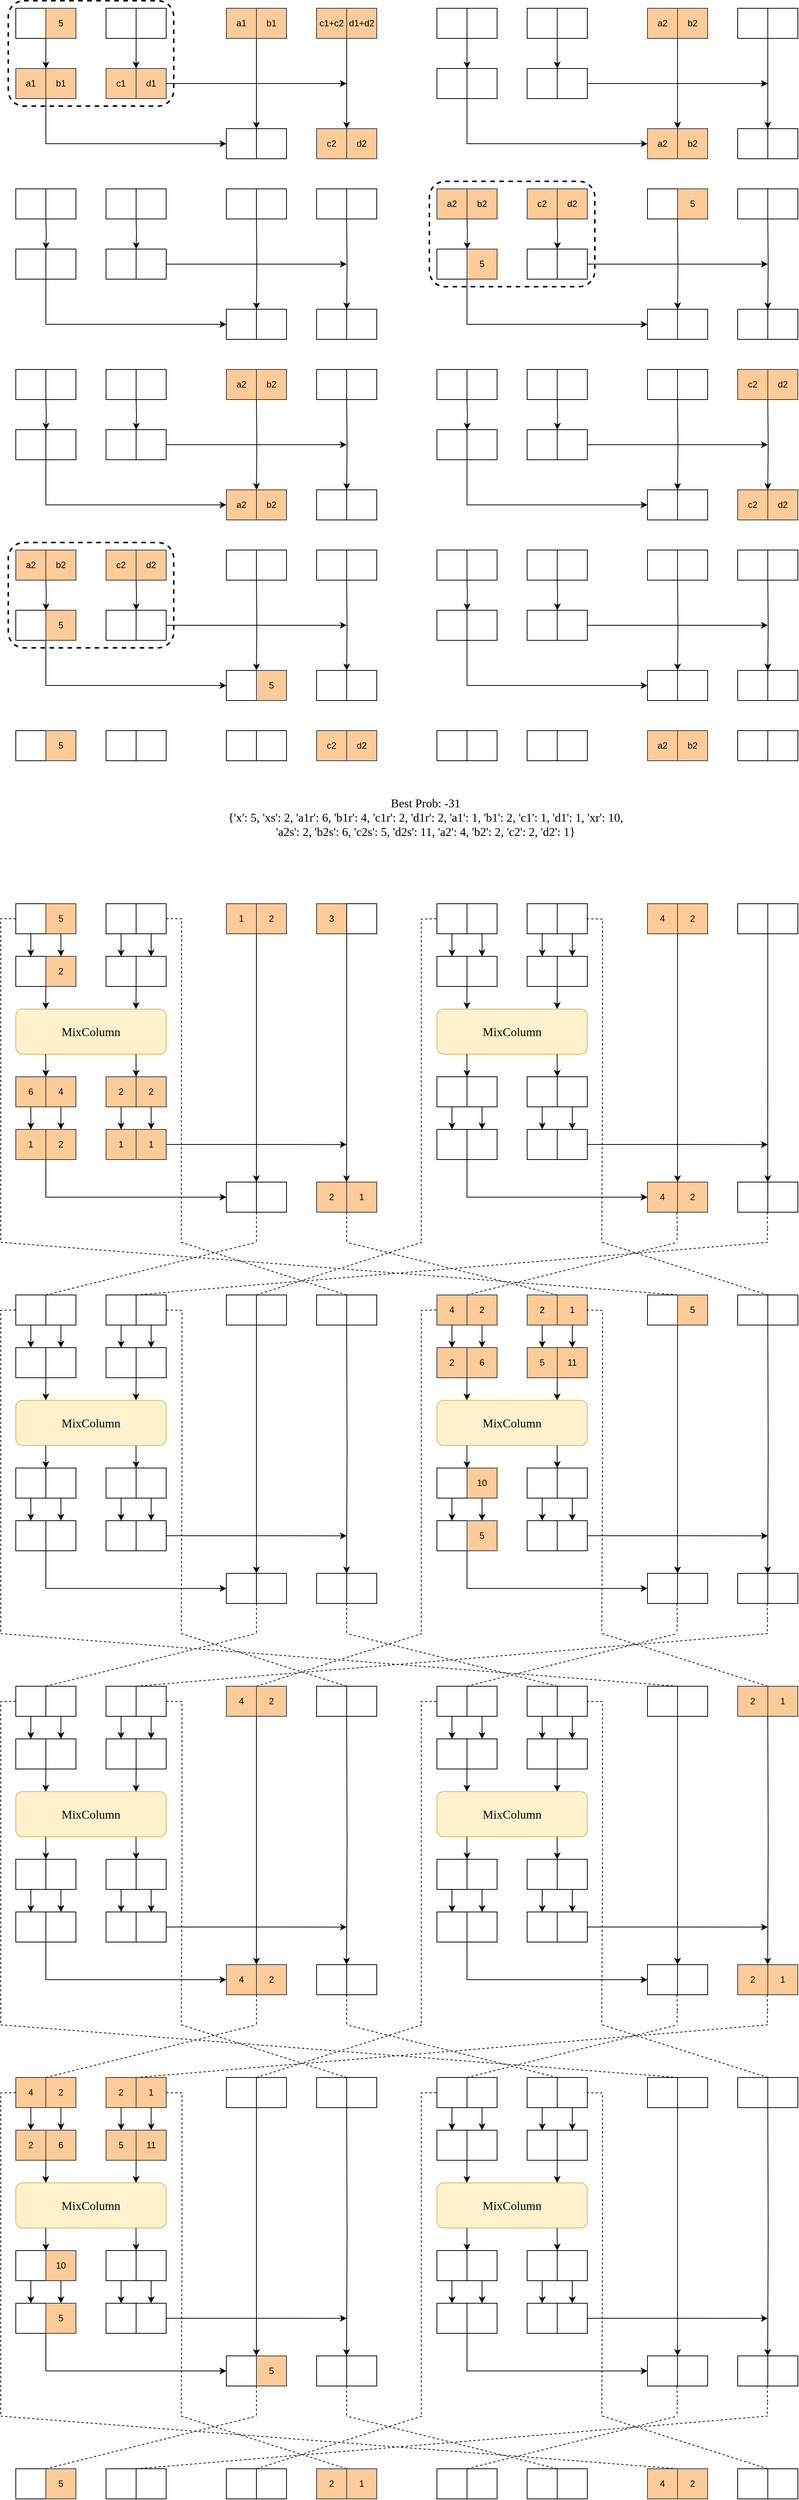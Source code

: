<mxfile version="24.6.1" type="device">
  <diagram name="第 1 页" id="33T3oQKg2jp4dK40noAK">
    <mxGraphModel dx="1195" dy="697" grid="1" gridSize="10" guides="1" tooltips="1" connect="1" arrows="1" fold="1" page="1" pageScale="1" pageWidth="1169" pageHeight="1654" math="0" shadow="0">
      <root>
        <mxCell id="0" />
        <mxCell id="1" parent="0" />
        <mxCell id="g6_AhTPun-7F87K8Tb2L-1" value="" style="rounded=1;whiteSpace=wrap;html=1;fillColor=none;dashed=1;strokeWidth=2;" parent="1" vertex="1">
          <mxGeometry x="30" y="30" width="220" height="140" as="geometry" />
        </mxCell>
        <mxCell id="MjjTUTkJ0xS1mPN5Bs5z-238" value="" style="rounded=1;whiteSpace=wrap;html=1;fillColor=none;dashed=1;strokeWidth=2;" parent="1" vertex="1">
          <mxGeometry x="30" y="750" width="220" height="140" as="geometry" />
        </mxCell>
        <mxCell id="MjjTUTkJ0xS1mPN5Bs5z-240" value="" style="rounded=1;whiteSpace=wrap;html=1;fillColor=none;dashed=1;strokeWidth=2;" parent="1" vertex="1">
          <mxGeometry x="590" y="270" width="220" height="140" as="geometry" />
        </mxCell>
        <mxCell id="MjjTUTkJ0xS1mPN5Bs5z-1" value="" style="rounded=0;whiteSpace=wrap;html=1;" parent="1" vertex="1">
          <mxGeometry x="40" y="40" width="40" height="40" as="geometry" />
        </mxCell>
        <mxCell id="MjjTUTkJ0xS1mPN5Bs5z-26" style="edgeStyle=orthogonalEdgeStyle;rounded=0;orthogonalLoop=1;jettySize=auto;html=1;exitX=0;exitY=1;exitDx=0;exitDy=0;entryX=0;entryY=0;entryDx=0;entryDy=0;" parent="1" source="MjjTUTkJ0xS1mPN5Bs5z-2" target="MjjTUTkJ0xS1mPN5Bs5z-19" edge="1">
          <mxGeometry relative="1" as="geometry" />
        </mxCell>
        <mxCell id="MjjTUTkJ0xS1mPN5Bs5z-2" value="5" style="rounded=0;whiteSpace=wrap;html=1;fillColor=#ffcc99;strokeColor=#36393d;" parent="1" vertex="1">
          <mxGeometry x="80" y="40" width="40" height="40" as="geometry" />
        </mxCell>
        <mxCell id="MjjTUTkJ0xS1mPN5Bs5z-3" value="" style="rounded=0;whiteSpace=wrap;html=1;" parent="1" vertex="1">
          <mxGeometry x="160" y="40" width="40" height="40" as="geometry" />
        </mxCell>
        <mxCell id="MjjTUTkJ0xS1mPN5Bs5z-27" style="edgeStyle=orthogonalEdgeStyle;rounded=0;orthogonalLoop=1;jettySize=auto;html=1;exitX=0;exitY=1;exitDx=0;exitDy=0;entryX=0;entryY=0;entryDx=0;entryDy=0;" parent="1" source="MjjTUTkJ0xS1mPN5Bs5z-4" target="MjjTUTkJ0xS1mPN5Bs5z-21" edge="1">
          <mxGeometry relative="1" as="geometry" />
        </mxCell>
        <mxCell id="MjjTUTkJ0xS1mPN5Bs5z-4" value="" style="rounded=0;whiteSpace=wrap;html=1;" parent="1" vertex="1">
          <mxGeometry x="200" y="40" width="40" height="40" as="geometry" />
        </mxCell>
        <mxCell id="MjjTUTkJ0xS1mPN5Bs5z-34" style="edgeStyle=orthogonalEdgeStyle;rounded=0;orthogonalLoop=1;jettySize=auto;html=1;exitX=1;exitY=1;exitDx=0;exitDy=0;entryX=0;entryY=0;entryDx=0;entryDy=0;" parent="1" source="MjjTUTkJ0xS1mPN5Bs5z-5" target="MjjTUTkJ0xS1mPN5Bs5z-31" edge="1">
          <mxGeometry relative="1" as="geometry" />
        </mxCell>
        <mxCell id="MjjTUTkJ0xS1mPN5Bs5z-5" value="a1" style="rounded=0;whiteSpace=wrap;html=1;fillColor=#ffcc99;strokeColor=#36393d;" parent="1" vertex="1">
          <mxGeometry x="320" y="40" width="40" height="40" as="geometry" />
        </mxCell>
        <mxCell id="MjjTUTkJ0xS1mPN5Bs5z-6" value="b1" style="rounded=0;whiteSpace=wrap;html=1;fillColor=#ffcc99;strokeColor=#36393d;" parent="1" vertex="1">
          <mxGeometry x="360" y="40" width="40" height="40" as="geometry" />
        </mxCell>
        <mxCell id="MjjTUTkJ0xS1mPN5Bs5z-7" value="c1+c2" style="rounded=0;whiteSpace=wrap;html=1;fillColor=#ffcc99;strokeColor=#36393d;" parent="1" vertex="1">
          <mxGeometry x="440" y="40" width="40" height="40" as="geometry" />
        </mxCell>
        <mxCell id="MjjTUTkJ0xS1mPN5Bs5z-37" style="edgeStyle=orthogonalEdgeStyle;rounded=0;orthogonalLoop=1;jettySize=auto;html=1;exitX=0;exitY=1;exitDx=0;exitDy=0;entryX=0;entryY=0;entryDx=0;entryDy=0;" parent="1" source="MjjTUTkJ0xS1mPN5Bs5z-8" target="MjjTUTkJ0xS1mPN5Bs5z-33" edge="1">
          <mxGeometry relative="1" as="geometry" />
        </mxCell>
        <mxCell id="MjjTUTkJ0xS1mPN5Bs5z-8" value="d1+d2" style="rounded=0;whiteSpace=wrap;html=1;fillColor=#ffcc99;strokeColor=#36393d;" parent="1" vertex="1">
          <mxGeometry x="480" y="40" width="40" height="40" as="geometry" />
        </mxCell>
        <mxCell id="MjjTUTkJ0xS1mPN5Bs5z-18" value="a1" style="rounded=0;whiteSpace=wrap;html=1;fillColor=#ffcc99;strokeColor=#36393d;" parent="1" vertex="1">
          <mxGeometry x="40" y="120" width="40" height="40" as="geometry" />
        </mxCell>
        <mxCell id="MjjTUTkJ0xS1mPN5Bs5z-36" style="edgeStyle=orthogonalEdgeStyle;rounded=0;orthogonalLoop=1;jettySize=auto;html=1;exitX=0;exitY=1;exitDx=0;exitDy=0;entryX=0;entryY=0.5;entryDx=0;entryDy=0;" parent="1" source="MjjTUTkJ0xS1mPN5Bs5z-19" target="MjjTUTkJ0xS1mPN5Bs5z-30" edge="1">
          <mxGeometry relative="1" as="geometry" />
        </mxCell>
        <mxCell id="MjjTUTkJ0xS1mPN5Bs5z-19" value="b1" style="rounded=0;whiteSpace=wrap;html=1;fillColor=#ffcc99;strokeColor=#36393d;" parent="1" vertex="1">
          <mxGeometry x="80" y="120" width="40" height="40" as="geometry" />
        </mxCell>
        <mxCell id="MjjTUTkJ0xS1mPN5Bs5z-20" value="c1" style="rounded=0;whiteSpace=wrap;html=1;fillColor=#ffcc99;strokeColor=#36393d;" parent="1" vertex="1">
          <mxGeometry x="160" y="120" width="40" height="40" as="geometry" />
        </mxCell>
        <mxCell id="MjjTUTkJ0xS1mPN5Bs5z-38" style="edgeStyle=orthogonalEdgeStyle;rounded=0;orthogonalLoop=1;jettySize=auto;html=1;" parent="1" source="MjjTUTkJ0xS1mPN5Bs5z-21" edge="1">
          <mxGeometry relative="1" as="geometry">
            <mxPoint x="480" y="140" as="targetPoint" />
          </mxGeometry>
        </mxCell>
        <mxCell id="MjjTUTkJ0xS1mPN5Bs5z-21" value="d1" style="rounded=0;whiteSpace=wrap;html=1;fillColor=#ffcc99;strokeColor=#36393d;" parent="1" vertex="1">
          <mxGeometry x="200" y="120" width="40" height="40" as="geometry" />
        </mxCell>
        <mxCell id="MjjTUTkJ0xS1mPN5Bs5z-30" value="" style="rounded=0;whiteSpace=wrap;html=1;" parent="1" vertex="1">
          <mxGeometry x="320" y="200" width="40" height="40" as="geometry" />
        </mxCell>
        <mxCell id="MjjTUTkJ0xS1mPN5Bs5z-31" value="" style="rounded=0;whiteSpace=wrap;html=1;" parent="1" vertex="1">
          <mxGeometry x="360" y="200" width="40" height="40" as="geometry" />
        </mxCell>
        <mxCell id="MjjTUTkJ0xS1mPN5Bs5z-32" value="c2" style="rounded=0;whiteSpace=wrap;html=1;fillColor=#ffcc99;strokeColor=#36393d;" parent="1" vertex="1">
          <mxGeometry x="440" y="200" width="40" height="40" as="geometry" />
        </mxCell>
        <mxCell id="MjjTUTkJ0xS1mPN5Bs5z-33" value="d2" style="rounded=0;whiteSpace=wrap;html=1;fillColor=#ffcc99;strokeColor=#36393d;" parent="1" vertex="1">
          <mxGeometry x="480" y="200" width="40" height="40" as="geometry" />
        </mxCell>
        <mxCell id="MjjTUTkJ0xS1mPN5Bs5z-39" value="" style="rounded=0;whiteSpace=wrap;html=1;" parent="1" vertex="1">
          <mxGeometry x="600" y="40" width="40" height="40" as="geometry" />
        </mxCell>
        <mxCell id="MjjTUTkJ0xS1mPN5Bs5z-40" style="edgeStyle=orthogonalEdgeStyle;rounded=0;orthogonalLoop=1;jettySize=auto;html=1;exitX=0;exitY=1;exitDx=0;exitDy=0;entryX=0;entryY=0;entryDx=0;entryDy=0;" parent="1" source="MjjTUTkJ0xS1mPN5Bs5z-41" target="MjjTUTkJ0xS1mPN5Bs5z-53" edge="1">
          <mxGeometry relative="1" as="geometry" />
        </mxCell>
        <mxCell id="MjjTUTkJ0xS1mPN5Bs5z-41" value="" style="rounded=0;whiteSpace=wrap;html=1;" parent="1" vertex="1">
          <mxGeometry x="640" y="40" width="40" height="40" as="geometry" />
        </mxCell>
        <mxCell id="MjjTUTkJ0xS1mPN5Bs5z-42" value="" style="rounded=0;whiteSpace=wrap;html=1;" parent="1" vertex="1">
          <mxGeometry x="720" y="40" width="40" height="40" as="geometry" />
        </mxCell>
        <mxCell id="MjjTUTkJ0xS1mPN5Bs5z-43" style="edgeStyle=orthogonalEdgeStyle;rounded=0;orthogonalLoop=1;jettySize=auto;html=1;exitX=0;exitY=1;exitDx=0;exitDy=0;entryX=0;entryY=0;entryDx=0;entryDy=0;" parent="1" source="MjjTUTkJ0xS1mPN5Bs5z-44" target="MjjTUTkJ0xS1mPN5Bs5z-56" edge="1">
          <mxGeometry relative="1" as="geometry" />
        </mxCell>
        <mxCell id="MjjTUTkJ0xS1mPN5Bs5z-44" value="" style="rounded=0;whiteSpace=wrap;html=1;" parent="1" vertex="1">
          <mxGeometry x="760" y="40" width="40" height="40" as="geometry" />
        </mxCell>
        <mxCell id="MjjTUTkJ0xS1mPN5Bs5z-45" style="edgeStyle=orthogonalEdgeStyle;rounded=0;orthogonalLoop=1;jettySize=auto;html=1;exitX=1;exitY=1;exitDx=0;exitDy=0;entryX=0;entryY=0;entryDx=0;entryDy=0;" parent="1" source="MjjTUTkJ0xS1mPN5Bs5z-46" target="MjjTUTkJ0xS1mPN5Bs5z-58" edge="1">
          <mxGeometry relative="1" as="geometry" />
        </mxCell>
        <mxCell id="MjjTUTkJ0xS1mPN5Bs5z-46" value="a2" style="rounded=0;whiteSpace=wrap;html=1;fillColor=#ffcc99;strokeColor=#36393d;" parent="1" vertex="1">
          <mxGeometry x="880" y="40" width="40" height="40" as="geometry" />
        </mxCell>
        <mxCell id="MjjTUTkJ0xS1mPN5Bs5z-47" value="b2" style="rounded=0;whiteSpace=wrap;html=1;fillColor=#ffcc99;strokeColor=#36393d;" parent="1" vertex="1">
          <mxGeometry x="920" y="40" width="40" height="40" as="geometry" />
        </mxCell>
        <mxCell id="MjjTUTkJ0xS1mPN5Bs5z-48" value="" style="rounded=0;whiteSpace=wrap;html=1;" parent="1" vertex="1">
          <mxGeometry x="1000" y="40" width="40" height="40" as="geometry" />
        </mxCell>
        <mxCell id="MjjTUTkJ0xS1mPN5Bs5z-49" style="edgeStyle=orthogonalEdgeStyle;rounded=0;orthogonalLoop=1;jettySize=auto;html=1;exitX=0;exitY=1;exitDx=0;exitDy=0;entryX=0;entryY=0;entryDx=0;entryDy=0;" parent="1" source="MjjTUTkJ0xS1mPN5Bs5z-50" target="MjjTUTkJ0xS1mPN5Bs5z-60" edge="1">
          <mxGeometry relative="1" as="geometry" />
        </mxCell>
        <mxCell id="MjjTUTkJ0xS1mPN5Bs5z-50" value="" style="rounded=0;whiteSpace=wrap;html=1;" parent="1" vertex="1">
          <mxGeometry x="1040" y="40" width="40" height="40" as="geometry" />
        </mxCell>
        <mxCell id="MjjTUTkJ0xS1mPN5Bs5z-51" value="" style="rounded=0;whiteSpace=wrap;html=1;" parent="1" vertex="1">
          <mxGeometry x="600" y="120" width="40" height="40" as="geometry" />
        </mxCell>
        <mxCell id="MjjTUTkJ0xS1mPN5Bs5z-52" style="edgeStyle=orthogonalEdgeStyle;rounded=0;orthogonalLoop=1;jettySize=auto;html=1;exitX=0;exitY=1;exitDx=0;exitDy=0;entryX=0;entryY=0.5;entryDx=0;entryDy=0;" parent="1" source="MjjTUTkJ0xS1mPN5Bs5z-53" target="MjjTUTkJ0xS1mPN5Bs5z-57" edge="1">
          <mxGeometry relative="1" as="geometry" />
        </mxCell>
        <mxCell id="MjjTUTkJ0xS1mPN5Bs5z-53" value="" style="rounded=0;whiteSpace=wrap;html=1;" parent="1" vertex="1">
          <mxGeometry x="640" y="120" width="40" height="40" as="geometry" />
        </mxCell>
        <mxCell id="MjjTUTkJ0xS1mPN5Bs5z-54" value="" style="rounded=0;whiteSpace=wrap;html=1;" parent="1" vertex="1">
          <mxGeometry x="720" y="120" width="40" height="40" as="geometry" />
        </mxCell>
        <mxCell id="MjjTUTkJ0xS1mPN5Bs5z-55" style="edgeStyle=orthogonalEdgeStyle;rounded=0;orthogonalLoop=1;jettySize=auto;html=1;" parent="1" source="MjjTUTkJ0xS1mPN5Bs5z-56" edge="1">
          <mxGeometry relative="1" as="geometry">
            <mxPoint x="1040" y="140" as="targetPoint" />
          </mxGeometry>
        </mxCell>
        <mxCell id="MjjTUTkJ0xS1mPN5Bs5z-56" value="" style="rounded=0;whiteSpace=wrap;html=1;" parent="1" vertex="1">
          <mxGeometry x="760" y="120" width="40" height="40" as="geometry" />
        </mxCell>
        <mxCell id="MjjTUTkJ0xS1mPN5Bs5z-57" value="a2" style="rounded=0;whiteSpace=wrap;html=1;fillColor=#ffcc99;strokeColor=#36393d;" parent="1" vertex="1">
          <mxGeometry x="880" y="200" width="40" height="40" as="geometry" />
        </mxCell>
        <mxCell id="MjjTUTkJ0xS1mPN5Bs5z-58" value="b2" style="rounded=0;whiteSpace=wrap;html=1;fillColor=#ffcc99;strokeColor=#36393d;" parent="1" vertex="1">
          <mxGeometry x="920" y="200" width="40" height="40" as="geometry" />
        </mxCell>
        <mxCell id="MjjTUTkJ0xS1mPN5Bs5z-59" value="" style="rounded=0;whiteSpace=wrap;html=1;" parent="1" vertex="1">
          <mxGeometry x="1000" y="200" width="40" height="40" as="geometry" />
        </mxCell>
        <mxCell id="MjjTUTkJ0xS1mPN5Bs5z-60" value="" style="rounded=0;whiteSpace=wrap;html=1;" parent="1" vertex="1">
          <mxGeometry x="1040" y="200" width="40" height="40" as="geometry" />
        </mxCell>
        <mxCell id="MjjTUTkJ0xS1mPN5Bs5z-61" value="" style="rounded=0;whiteSpace=wrap;html=1;" parent="1" vertex="1">
          <mxGeometry x="40" y="280" width="40" height="40" as="geometry" />
        </mxCell>
        <mxCell id="MjjTUTkJ0xS1mPN5Bs5z-62" value="" style="rounded=0;whiteSpace=wrap;html=1;" parent="1" vertex="1">
          <mxGeometry x="80" y="280" width="40" height="40" as="geometry" />
        </mxCell>
        <mxCell id="MjjTUTkJ0xS1mPN5Bs5z-63" value="" style="rounded=0;whiteSpace=wrap;html=1;" parent="1" vertex="1">
          <mxGeometry x="160" y="280" width="40" height="40" as="geometry" />
        </mxCell>
        <mxCell id="MjjTUTkJ0xS1mPN5Bs5z-64" value="" style="rounded=0;whiteSpace=wrap;html=1;" parent="1" vertex="1">
          <mxGeometry x="200" y="280" width="40" height="40" as="geometry" />
        </mxCell>
        <mxCell id="MjjTUTkJ0xS1mPN5Bs5z-65" value="" style="rounded=0;whiteSpace=wrap;html=1;" parent="1" vertex="1">
          <mxGeometry x="320" y="280" width="40" height="40" as="geometry" />
        </mxCell>
        <mxCell id="MjjTUTkJ0xS1mPN5Bs5z-66" value="" style="rounded=0;whiteSpace=wrap;html=1;" parent="1" vertex="1">
          <mxGeometry x="360" y="280" width="40" height="40" as="geometry" />
        </mxCell>
        <mxCell id="MjjTUTkJ0xS1mPN5Bs5z-67" value="" style="rounded=0;whiteSpace=wrap;html=1;" parent="1" vertex="1">
          <mxGeometry x="440" y="280" width="40" height="40" as="geometry" />
        </mxCell>
        <mxCell id="MjjTUTkJ0xS1mPN5Bs5z-68" value="" style="rounded=0;whiteSpace=wrap;html=1;" parent="1" vertex="1">
          <mxGeometry x="480" y="280" width="40" height="40" as="geometry" />
        </mxCell>
        <mxCell id="MjjTUTkJ0xS1mPN5Bs5z-69" value="a2" style="rounded=0;whiteSpace=wrap;html=1;fillColor=#ffcc99;strokeColor=#36393d;" parent="1" vertex="1">
          <mxGeometry x="600" y="280" width="40" height="40" as="geometry" />
        </mxCell>
        <mxCell id="MjjTUTkJ0xS1mPN5Bs5z-70" value="b2" style="rounded=0;whiteSpace=wrap;html=1;fillColor=#ffcc99;strokeColor=#36393d;" parent="1" vertex="1">
          <mxGeometry x="640" y="280" width="40" height="40" as="geometry" />
        </mxCell>
        <mxCell id="MjjTUTkJ0xS1mPN5Bs5z-71" value="c2" style="rounded=0;whiteSpace=wrap;html=1;fillColor=#ffcc99;strokeColor=#36393d;" parent="1" vertex="1">
          <mxGeometry x="720" y="280" width="40" height="40" as="geometry" />
        </mxCell>
        <mxCell id="MjjTUTkJ0xS1mPN5Bs5z-72" value="d2" style="rounded=0;whiteSpace=wrap;html=1;fillColor=#ffcc99;strokeColor=#36393d;" parent="1" vertex="1">
          <mxGeometry x="760" y="280" width="40" height="40" as="geometry" />
        </mxCell>
        <mxCell id="MjjTUTkJ0xS1mPN5Bs5z-73" value="" style="rounded=0;whiteSpace=wrap;html=1;" parent="1" vertex="1">
          <mxGeometry x="880" y="280" width="40" height="40" as="geometry" />
        </mxCell>
        <mxCell id="MjjTUTkJ0xS1mPN5Bs5z-74" value="5" style="rounded=0;whiteSpace=wrap;html=1;fillColor=#ffcc99;strokeColor=#36393d;" parent="1" vertex="1">
          <mxGeometry x="920" y="280" width="40" height="40" as="geometry" />
        </mxCell>
        <mxCell id="MjjTUTkJ0xS1mPN5Bs5z-75" value="" style="rounded=0;whiteSpace=wrap;html=1;" parent="1" vertex="1">
          <mxGeometry x="1000" y="280" width="40" height="40" as="geometry" />
        </mxCell>
        <mxCell id="MjjTUTkJ0xS1mPN5Bs5z-76" value="" style="rounded=0;whiteSpace=wrap;html=1;" parent="1" vertex="1">
          <mxGeometry x="1040" y="280" width="40" height="40" as="geometry" />
        </mxCell>
        <mxCell id="MjjTUTkJ0xS1mPN5Bs5z-78" style="edgeStyle=orthogonalEdgeStyle;rounded=0;orthogonalLoop=1;jettySize=auto;html=1;exitX=0;exitY=1;exitDx=0;exitDy=0;entryX=0;entryY=0;entryDx=0;entryDy=0;" parent="1" target="MjjTUTkJ0xS1mPN5Bs5z-84" edge="1">
          <mxGeometry relative="1" as="geometry">
            <mxPoint x="80" y="320" as="sourcePoint" />
          </mxGeometry>
        </mxCell>
        <mxCell id="MjjTUTkJ0xS1mPN5Bs5z-79" style="edgeStyle=orthogonalEdgeStyle;rounded=0;orthogonalLoop=1;jettySize=auto;html=1;exitX=0;exitY=1;exitDx=0;exitDy=0;entryX=0;entryY=0;entryDx=0;entryDy=0;" parent="1" target="MjjTUTkJ0xS1mPN5Bs5z-87" edge="1">
          <mxGeometry relative="1" as="geometry">
            <mxPoint x="200" y="320" as="sourcePoint" />
          </mxGeometry>
        </mxCell>
        <mxCell id="MjjTUTkJ0xS1mPN5Bs5z-80" style="edgeStyle=orthogonalEdgeStyle;rounded=0;orthogonalLoop=1;jettySize=auto;html=1;exitX=1;exitY=1;exitDx=0;exitDy=0;entryX=0;entryY=0;entryDx=0;entryDy=0;" parent="1" target="MjjTUTkJ0xS1mPN5Bs5z-89" edge="1">
          <mxGeometry relative="1" as="geometry">
            <mxPoint x="360" y="320" as="sourcePoint" />
          </mxGeometry>
        </mxCell>
        <mxCell id="MjjTUTkJ0xS1mPN5Bs5z-81" style="edgeStyle=orthogonalEdgeStyle;rounded=0;orthogonalLoop=1;jettySize=auto;html=1;exitX=0;exitY=1;exitDx=0;exitDy=0;entryX=0;entryY=0;entryDx=0;entryDy=0;" parent="1" target="MjjTUTkJ0xS1mPN5Bs5z-91" edge="1">
          <mxGeometry relative="1" as="geometry">
            <mxPoint x="480" y="320" as="sourcePoint" />
          </mxGeometry>
        </mxCell>
        <mxCell id="MjjTUTkJ0xS1mPN5Bs5z-82" value="" style="rounded=0;whiteSpace=wrap;html=1;" parent="1" vertex="1">
          <mxGeometry x="40" y="360" width="40" height="40" as="geometry" />
        </mxCell>
        <mxCell id="MjjTUTkJ0xS1mPN5Bs5z-83" style="edgeStyle=orthogonalEdgeStyle;rounded=0;orthogonalLoop=1;jettySize=auto;html=1;exitX=0;exitY=1;exitDx=0;exitDy=0;entryX=0;entryY=0.5;entryDx=0;entryDy=0;" parent="1" source="MjjTUTkJ0xS1mPN5Bs5z-84" target="MjjTUTkJ0xS1mPN5Bs5z-88" edge="1">
          <mxGeometry relative="1" as="geometry" />
        </mxCell>
        <mxCell id="MjjTUTkJ0xS1mPN5Bs5z-84" value="" style="rounded=0;whiteSpace=wrap;html=1;" parent="1" vertex="1">
          <mxGeometry x="80" y="360" width="40" height="40" as="geometry" />
        </mxCell>
        <mxCell id="MjjTUTkJ0xS1mPN5Bs5z-85" value="" style="rounded=0;whiteSpace=wrap;html=1;" parent="1" vertex="1">
          <mxGeometry x="160" y="360" width="40" height="40" as="geometry" />
        </mxCell>
        <mxCell id="MjjTUTkJ0xS1mPN5Bs5z-86" style="edgeStyle=orthogonalEdgeStyle;rounded=0;orthogonalLoop=1;jettySize=auto;html=1;" parent="1" source="MjjTUTkJ0xS1mPN5Bs5z-87" edge="1">
          <mxGeometry relative="1" as="geometry">
            <mxPoint x="480" y="380" as="targetPoint" />
          </mxGeometry>
        </mxCell>
        <mxCell id="MjjTUTkJ0xS1mPN5Bs5z-87" value="" style="rounded=0;whiteSpace=wrap;html=1;" parent="1" vertex="1">
          <mxGeometry x="200" y="360" width="40" height="40" as="geometry" />
        </mxCell>
        <mxCell id="MjjTUTkJ0xS1mPN5Bs5z-88" value="" style="rounded=0;whiteSpace=wrap;html=1;" parent="1" vertex="1">
          <mxGeometry x="320" y="440" width="40" height="40" as="geometry" />
        </mxCell>
        <mxCell id="MjjTUTkJ0xS1mPN5Bs5z-89" value="" style="rounded=0;whiteSpace=wrap;html=1;" parent="1" vertex="1">
          <mxGeometry x="360" y="440" width="40" height="40" as="geometry" />
        </mxCell>
        <mxCell id="MjjTUTkJ0xS1mPN5Bs5z-90" value="" style="rounded=0;whiteSpace=wrap;html=1;" parent="1" vertex="1">
          <mxGeometry x="440" y="440" width="40" height="40" as="geometry" />
        </mxCell>
        <mxCell id="MjjTUTkJ0xS1mPN5Bs5z-91" value="" style="rounded=0;whiteSpace=wrap;html=1;" parent="1" vertex="1">
          <mxGeometry x="480" y="440" width="40" height="40" as="geometry" />
        </mxCell>
        <mxCell id="MjjTUTkJ0xS1mPN5Bs5z-92" style="edgeStyle=orthogonalEdgeStyle;rounded=0;orthogonalLoop=1;jettySize=auto;html=1;exitX=0;exitY=1;exitDx=0;exitDy=0;entryX=0;entryY=0;entryDx=0;entryDy=0;" parent="1" target="MjjTUTkJ0xS1mPN5Bs5z-98" edge="1">
          <mxGeometry relative="1" as="geometry">
            <mxPoint x="640" y="320" as="sourcePoint" />
          </mxGeometry>
        </mxCell>
        <mxCell id="MjjTUTkJ0xS1mPN5Bs5z-93" style="edgeStyle=orthogonalEdgeStyle;rounded=0;orthogonalLoop=1;jettySize=auto;html=1;exitX=0;exitY=1;exitDx=0;exitDy=0;entryX=0;entryY=0;entryDx=0;entryDy=0;" parent="1" target="MjjTUTkJ0xS1mPN5Bs5z-101" edge="1">
          <mxGeometry relative="1" as="geometry">
            <mxPoint x="760" y="320" as="sourcePoint" />
          </mxGeometry>
        </mxCell>
        <mxCell id="MjjTUTkJ0xS1mPN5Bs5z-94" style="edgeStyle=orthogonalEdgeStyle;rounded=0;orthogonalLoop=1;jettySize=auto;html=1;exitX=1;exitY=1;exitDx=0;exitDy=0;entryX=0;entryY=0;entryDx=0;entryDy=0;" parent="1" target="MjjTUTkJ0xS1mPN5Bs5z-103" edge="1">
          <mxGeometry relative="1" as="geometry">
            <mxPoint x="920" y="320" as="sourcePoint" />
          </mxGeometry>
        </mxCell>
        <mxCell id="MjjTUTkJ0xS1mPN5Bs5z-95" style="edgeStyle=orthogonalEdgeStyle;rounded=0;orthogonalLoop=1;jettySize=auto;html=1;exitX=0;exitY=1;exitDx=0;exitDy=0;entryX=0;entryY=0;entryDx=0;entryDy=0;" parent="1" target="MjjTUTkJ0xS1mPN5Bs5z-105" edge="1">
          <mxGeometry relative="1" as="geometry">
            <mxPoint x="1040" y="320" as="sourcePoint" />
          </mxGeometry>
        </mxCell>
        <mxCell id="MjjTUTkJ0xS1mPN5Bs5z-96" value="" style="rounded=0;whiteSpace=wrap;html=1;" parent="1" vertex="1">
          <mxGeometry x="600" y="360" width="40" height="40" as="geometry" />
        </mxCell>
        <mxCell id="MjjTUTkJ0xS1mPN5Bs5z-97" style="edgeStyle=orthogonalEdgeStyle;rounded=0;orthogonalLoop=1;jettySize=auto;html=1;exitX=0;exitY=1;exitDx=0;exitDy=0;entryX=0;entryY=0.5;entryDx=0;entryDy=0;" parent="1" source="MjjTUTkJ0xS1mPN5Bs5z-98" target="MjjTUTkJ0xS1mPN5Bs5z-102" edge="1">
          <mxGeometry relative="1" as="geometry" />
        </mxCell>
        <mxCell id="MjjTUTkJ0xS1mPN5Bs5z-98" value="5" style="rounded=0;whiteSpace=wrap;html=1;fillColor=#ffcc99;strokeColor=#36393d;" parent="1" vertex="1">
          <mxGeometry x="640" y="360" width="40" height="40" as="geometry" />
        </mxCell>
        <mxCell id="MjjTUTkJ0xS1mPN5Bs5z-99" value="" style="rounded=0;whiteSpace=wrap;html=1;" parent="1" vertex="1">
          <mxGeometry x="720" y="360" width="40" height="40" as="geometry" />
        </mxCell>
        <mxCell id="MjjTUTkJ0xS1mPN5Bs5z-100" style="edgeStyle=orthogonalEdgeStyle;rounded=0;orthogonalLoop=1;jettySize=auto;html=1;" parent="1" source="MjjTUTkJ0xS1mPN5Bs5z-101" edge="1">
          <mxGeometry relative="1" as="geometry">
            <mxPoint x="1040" y="380" as="targetPoint" />
          </mxGeometry>
        </mxCell>
        <mxCell id="MjjTUTkJ0xS1mPN5Bs5z-101" value="" style="rounded=0;whiteSpace=wrap;html=1;" parent="1" vertex="1">
          <mxGeometry x="760" y="360" width="40" height="40" as="geometry" />
        </mxCell>
        <mxCell id="MjjTUTkJ0xS1mPN5Bs5z-102" value="" style="rounded=0;whiteSpace=wrap;html=1;" parent="1" vertex="1">
          <mxGeometry x="880" y="440" width="40" height="40" as="geometry" />
        </mxCell>
        <mxCell id="MjjTUTkJ0xS1mPN5Bs5z-103" value="" style="rounded=0;whiteSpace=wrap;html=1;" parent="1" vertex="1">
          <mxGeometry x="920" y="440" width="40" height="40" as="geometry" />
        </mxCell>
        <mxCell id="MjjTUTkJ0xS1mPN5Bs5z-104" value="" style="rounded=0;whiteSpace=wrap;html=1;" parent="1" vertex="1">
          <mxGeometry x="1000" y="440" width="40" height="40" as="geometry" />
        </mxCell>
        <mxCell id="MjjTUTkJ0xS1mPN5Bs5z-105" value="" style="rounded=0;whiteSpace=wrap;html=1;" parent="1" vertex="1">
          <mxGeometry x="1040" y="440" width="40" height="40" as="geometry" />
        </mxCell>
        <mxCell id="MjjTUTkJ0xS1mPN5Bs5z-106" value="" style="rounded=0;whiteSpace=wrap;html=1;" parent="1" vertex="1">
          <mxGeometry x="40" y="520" width="40" height="40" as="geometry" />
        </mxCell>
        <mxCell id="MjjTUTkJ0xS1mPN5Bs5z-107" value="" style="rounded=0;whiteSpace=wrap;html=1;" parent="1" vertex="1">
          <mxGeometry x="80" y="520" width="40" height="40" as="geometry" />
        </mxCell>
        <mxCell id="MjjTUTkJ0xS1mPN5Bs5z-108" value="" style="rounded=0;whiteSpace=wrap;html=1;" parent="1" vertex="1">
          <mxGeometry x="160" y="520" width="40" height="40" as="geometry" />
        </mxCell>
        <mxCell id="MjjTUTkJ0xS1mPN5Bs5z-109" value="" style="rounded=0;whiteSpace=wrap;html=1;" parent="1" vertex="1">
          <mxGeometry x="200" y="520" width="40" height="40" as="geometry" />
        </mxCell>
        <mxCell id="MjjTUTkJ0xS1mPN5Bs5z-110" value="a2" style="rounded=0;whiteSpace=wrap;html=1;fillColor=#ffcc99;strokeColor=#36393d;" parent="1" vertex="1">
          <mxGeometry x="320" y="520" width="40" height="40" as="geometry" />
        </mxCell>
        <mxCell id="MjjTUTkJ0xS1mPN5Bs5z-111" value="b2" style="rounded=0;whiteSpace=wrap;html=1;fillColor=#ffcc99;strokeColor=#36393d;" parent="1" vertex="1">
          <mxGeometry x="360" y="520" width="40" height="40" as="geometry" />
        </mxCell>
        <mxCell id="MjjTUTkJ0xS1mPN5Bs5z-112" value="" style="rounded=0;whiteSpace=wrap;html=1;" parent="1" vertex="1">
          <mxGeometry x="440" y="520" width="40" height="40" as="geometry" />
        </mxCell>
        <mxCell id="MjjTUTkJ0xS1mPN5Bs5z-113" value="" style="rounded=0;whiteSpace=wrap;html=1;" parent="1" vertex="1">
          <mxGeometry x="480" y="520" width="40" height="40" as="geometry" />
        </mxCell>
        <mxCell id="MjjTUTkJ0xS1mPN5Bs5z-114" value="" style="rounded=0;whiteSpace=wrap;html=1;" parent="1" vertex="1">
          <mxGeometry x="600" y="520" width="40" height="40" as="geometry" />
        </mxCell>
        <mxCell id="MjjTUTkJ0xS1mPN5Bs5z-115" value="" style="rounded=0;whiteSpace=wrap;html=1;" parent="1" vertex="1">
          <mxGeometry x="640" y="520" width="40" height="40" as="geometry" />
        </mxCell>
        <mxCell id="MjjTUTkJ0xS1mPN5Bs5z-116" value="" style="rounded=0;whiteSpace=wrap;html=1;" parent="1" vertex="1">
          <mxGeometry x="720" y="520" width="40" height="40" as="geometry" />
        </mxCell>
        <mxCell id="MjjTUTkJ0xS1mPN5Bs5z-117" value="" style="rounded=0;whiteSpace=wrap;html=1;" parent="1" vertex="1">
          <mxGeometry x="760" y="520" width="40" height="40" as="geometry" />
        </mxCell>
        <mxCell id="MjjTUTkJ0xS1mPN5Bs5z-118" value="" style="rounded=0;whiteSpace=wrap;html=1;" parent="1" vertex="1">
          <mxGeometry x="880" y="520" width="40" height="40" as="geometry" />
        </mxCell>
        <mxCell id="MjjTUTkJ0xS1mPN5Bs5z-119" value="" style="rounded=0;whiteSpace=wrap;html=1;" parent="1" vertex="1">
          <mxGeometry x="920" y="520" width="40" height="40" as="geometry" />
        </mxCell>
        <mxCell id="MjjTUTkJ0xS1mPN5Bs5z-120" value="c2" style="rounded=0;whiteSpace=wrap;html=1;fillColor=#ffcc99;strokeColor=#36393d;" parent="1" vertex="1">
          <mxGeometry x="1000" y="520" width="40" height="40" as="geometry" />
        </mxCell>
        <mxCell id="MjjTUTkJ0xS1mPN5Bs5z-121" value="d2" style="rounded=0;whiteSpace=wrap;html=1;fillColor=#ffcc99;strokeColor=#36393d;" parent="1" vertex="1">
          <mxGeometry x="1040" y="520" width="40" height="40" as="geometry" />
        </mxCell>
        <mxCell id="MjjTUTkJ0xS1mPN5Bs5z-150" style="edgeStyle=orthogonalEdgeStyle;rounded=0;orthogonalLoop=1;jettySize=auto;html=1;exitX=0;exitY=1;exitDx=0;exitDy=0;entryX=0;entryY=0;entryDx=0;entryDy=0;" parent="1" target="MjjTUTkJ0xS1mPN5Bs5z-156" edge="1">
          <mxGeometry relative="1" as="geometry">
            <mxPoint x="80" y="560" as="sourcePoint" />
          </mxGeometry>
        </mxCell>
        <mxCell id="MjjTUTkJ0xS1mPN5Bs5z-151" style="edgeStyle=orthogonalEdgeStyle;rounded=0;orthogonalLoop=1;jettySize=auto;html=1;exitX=0;exitY=1;exitDx=0;exitDy=0;entryX=0;entryY=0;entryDx=0;entryDy=0;" parent="1" target="MjjTUTkJ0xS1mPN5Bs5z-159" edge="1">
          <mxGeometry relative="1" as="geometry">
            <mxPoint x="200" y="560" as="sourcePoint" />
          </mxGeometry>
        </mxCell>
        <mxCell id="MjjTUTkJ0xS1mPN5Bs5z-152" style="edgeStyle=orthogonalEdgeStyle;rounded=0;orthogonalLoop=1;jettySize=auto;html=1;exitX=1;exitY=1;exitDx=0;exitDy=0;entryX=0;entryY=0;entryDx=0;entryDy=0;" parent="1" target="MjjTUTkJ0xS1mPN5Bs5z-161" edge="1">
          <mxGeometry relative="1" as="geometry">
            <mxPoint x="360" y="560" as="sourcePoint" />
          </mxGeometry>
        </mxCell>
        <mxCell id="MjjTUTkJ0xS1mPN5Bs5z-153" style="edgeStyle=orthogonalEdgeStyle;rounded=0;orthogonalLoop=1;jettySize=auto;html=1;exitX=0;exitY=1;exitDx=0;exitDy=0;entryX=0;entryY=0;entryDx=0;entryDy=0;" parent="1" target="MjjTUTkJ0xS1mPN5Bs5z-163" edge="1">
          <mxGeometry relative="1" as="geometry">
            <mxPoint x="480" y="560" as="sourcePoint" />
          </mxGeometry>
        </mxCell>
        <mxCell id="MjjTUTkJ0xS1mPN5Bs5z-154" value="" style="rounded=0;whiteSpace=wrap;html=1;" parent="1" vertex="1">
          <mxGeometry x="40" y="600" width="40" height="40" as="geometry" />
        </mxCell>
        <mxCell id="MjjTUTkJ0xS1mPN5Bs5z-155" style="edgeStyle=orthogonalEdgeStyle;rounded=0;orthogonalLoop=1;jettySize=auto;html=1;exitX=0;exitY=1;exitDx=0;exitDy=0;entryX=0;entryY=0.5;entryDx=0;entryDy=0;" parent="1" source="MjjTUTkJ0xS1mPN5Bs5z-156" target="MjjTUTkJ0xS1mPN5Bs5z-160" edge="1">
          <mxGeometry relative="1" as="geometry" />
        </mxCell>
        <mxCell id="MjjTUTkJ0xS1mPN5Bs5z-156" value="" style="rounded=0;whiteSpace=wrap;html=1;" parent="1" vertex="1">
          <mxGeometry x="80" y="600" width="40" height="40" as="geometry" />
        </mxCell>
        <mxCell id="MjjTUTkJ0xS1mPN5Bs5z-157" value="" style="rounded=0;whiteSpace=wrap;html=1;" parent="1" vertex="1">
          <mxGeometry x="160" y="600" width="40" height="40" as="geometry" />
        </mxCell>
        <mxCell id="MjjTUTkJ0xS1mPN5Bs5z-158" style="edgeStyle=orthogonalEdgeStyle;rounded=0;orthogonalLoop=1;jettySize=auto;html=1;" parent="1" source="MjjTUTkJ0xS1mPN5Bs5z-159" edge="1">
          <mxGeometry relative="1" as="geometry">
            <mxPoint x="480" y="620" as="targetPoint" />
          </mxGeometry>
        </mxCell>
        <mxCell id="MjjTUTkJ0xS1mPN5Bs5z-159" value="" style="rounded=0;whiteSpace=wrap;html=1;" parent="1" vertex="1">
          <mxGeometry x="200" y="600" width="40" height="40" as="geometry" />
        </mxCell>
        <mxCell id="MjjTUTkJ0xS1mPN5Bs5z-160" value="a2" style="rounded=0;whiteSpace=wrap;html=1;fillColor=#ffcc99;strokeColor=#36393d;" parent="1" vertex="1">
          <mxGeometry x="320" y="680" width="40" height="40" as="geometry" />
        </mxCell>
        <mxCell id="MjjTUTkJ0xS1mPN5Bs5z-161" value="b2" style="rounded=0;whiteSpace=wrap;html=1;fillColor=#ffcc99;strokeColor=#36393d;" parent="1" vertex="1">
          <mxGeometry x="360" y="680" width="40" height="40" as="geometry" />
        </mxCell>
        <mxCell id="MjjTUTkJ0xS1mPN5Bs5z-162" value="" style="rounded=0;whiteSpace=wrap;html=1;" parent="1" vertex="1">
          <mxGeometry x="440" y="680" width="40" height="40" as="geometry" />
        </mxCell>
        <mxCell id="MjjTUTkJ0xS1mPN5Bs5z-163" value="" style="rounded=0;whiteSpace=wrap;html=1;" parent="1" vertex="1">
          <mxGeometry x="480" y="680" width="40" height="40" as="geometry" />
        </mxCell>
        <mxCell id="MjjTUTkJ0xS1mPN5Bs5z-164" style="edgeStyle=orthogonalEdgeStyle;rounded=0;orthogonalLoop=1;jettySize=auto;html=1;exitX=0;exitY=1;exitDx=0;exitDy=0;entryX=0;entryY=0;entryDx=0;entryDy=0;" parent="1" target="MjjTUTkJ0xS1mPN5Bs5z-170" edge="1">
          <mxGeometry relative="1" as="geometry">
            <mxPoint x="640" y="560" as="sourcePoint" />
          </mxGeometry>
        </mxCell>
        <mxCell id="MjjTUTkJ0xS1mPN5Bs5z-165" style="edgeStyle=orthogonalEdgeStyle;rounded=0;orthogonalLoop=1;jettySize=auto;html=1;exitX=0;exitY=1;exitDx=0;exitDy=0;entryX=0;entryY=0;entryDx=0;entryDy=0;" parent="1" target="MjjTUTkJ0xS1mPN5Bs5z-173" edge="1">
          <mxGeometry relative="1" as="geometry">
            <mxPoint x="760" y="560" as="sourcePoint" />
          </mxGeometry>
        </mxCell>
        <mxCell id="MjjTUTkJ0xS1mPN5Bs5z-166" style="edgeStyle=orthogonalEdgeStyle;rounded=0;orthogonalLoop=1;jettySize=auto;html=1;exitX=1;exitY=1;exitDx=0;exitDy=0;entryX=0;entryY=0;entryDx=0;entryDy=0;" parent="1" target="MjjTUTkJ0xS1mPN5Bs5z-175" edge="1">
          <mxGeometry relative="1" as="geometry">
            <mxPoint x="920" y="560" as="sourcePoint" />
          </mxGeometry>
        </mxCell>
        <mxCell id="MjjTUTkJ0xS1mPN5Bs5z-167" style="edgeStyle=orthogonalEdgeStyle;rounded=0;orthogonalLoop=1;jettySize=auto;html=1;exitX=0;exitY=1;exitDx=0;exitDy=0;entryX=0;entryY=0;entryDx=0;entryDy=0;" parent="1" target="MjjTUTkJ0xS1mPN5Bs5z-177" edge="1">
          <mxGeometry relative="1" as="geometry">
            <mxPoint x="1040" y="560" as="sourcePoint" />
          </mxGeometry>
        </mxCell>
        <mxCell id="MjjTUTkJ0xS1mPN5Bs5z-168" value="" style="rounded=0;whiteSpace=wrap;html=1;" parent="1" vertex="1">
          <mxGeometry x="600" y="600" width="40" height="40" as="geometry" />
        </mxCell>
        <mxCell id="MjjTUTkJ0xS1mPN5Bs5z-169" style="edgeStyle=orthogonalEdgeStyle;rounded=0;orthogonalLoop=1;jettySize=auto;html=1;exitX=0;exitY=1;exitDx=0;exitDy=0;entryX=0;entryY=0.5;entryDx=0;entryDy=0;" parent="1" source="MjjTUTkJ0xS1mPN5Bs5z-170" target="MjjTUTkJ0xS1mPN5Bs5z-174" edge="1">
          <mxGeometry relative="1" as="geometry" />
        </mxCell>
        <mxCell id="MjjTUTkJ0xS1mPN5Bs5z-170" value="" style="rounded=0;whiteSpace=wrap;html=1;" parent="1" vertex="1">
          <mxGeometry x="640" y="600" width="40" height="40" as="geometry" />
        </mxCell>
        <mxCell id="MjjTUTkJ0xS1mPN5Bs5z-171" value="" style="rounded=0;whiteSpace=wrap;html=1;" parent="1" vertex="1">
          <mxGeometry x="720" y="600" width="40" height="40" as="geometry" />
        </mxCell>
        <mxCell id="MjjTUTkJ0xS1mPN5Bs5z-172" style="edgeStyle=orthogonalEdgeStyle;rounded=0;orthogonalLoop=1;jettySize=auto;html=1;" parent="1" source="MjjTUTkJ0xS1mPN5Bs5z-173" edge="1">
          <mxGeometry relative="1" as="geometry">
            <mxPoint x="1040" y="620" as="targetPoint" />
          </mxGeometry>
        </mxCell>
        <mxCell id="MjjTUTkJ0xS1mPN5Bs5z-173" value="" style="rounded=0;whiteSpace=wrap;html=1;" parent="1" vertex="1">
          <mxGeometry x="760" y="600" width="40" height="40" as="geometry" />
        </mxCell>
        <mxCell id="MjjTUTkJ0xS1mPN5Bs5z-174" value="" style="rounded=0;whiteSpace=wrap;html=1;" parent="1" vertex="1">
          <mxGeometry x="880" y="680" width="40" height="40" as="geometry" />
        </mxCell>
        <mxCell id="MjjTUTkJ0xS1mPN5Bs5z-175" value="" style="rounded=0;whiteSpace=wrap;html=1;" parent="1" vertex="1">
          <mxGeometry x="920" y="680" width="40" height="40" as="geometry" />
        </mxCell>
        <mxCell id="MjjTUTkJ0xS1mPN5Bs5z-176" value="c2" style="rounded=0;whiteSpace=wrap;html=1;fillColor=#ffcc99;strokeColor=#36393d;" parent="1" vertex="1">
          <mxGeometry x="1000" y="680" width="40" height="40" as="geometry" />
        </mxCell>
        <mxCell id="MjjTUTkJ0xS1mPN5Bs5z-177" value="d2" style="rounded=0;whiteSpace=wrap;html=1;fillColor=#ffcc99;strokeColor=#36393d;" parent="1" vertex="1">
          <mxGeometry x="1040" y="680" width="40" height="40" as="geometry" />
        </mxCell>
        <mxCell id="MjjTUTkJ0xS1mPN5Bs5z-178" value="a2" style="rounded=0;whiteSpace=wrap;html=1;fillColor=#ffcc99;strokeColor=#36393d;" parent="1" vertex="1">
          <mxGeometry x="40" y="760" width="40" height="40" as="geometry" />
        </mxCell>
        <mxCell id="MjjTUTkJ0xS1mPN5Bs5z-179" value="b2" style="rounded=0;whiteSpace=wrap;html=1;fillColor=#ffcc99;strokeColor=#36393d;" parent="1" vertex="1">
          <mxGeometry x="80" y="760" width="40" height="40" as="geometry" />
        </mxCell>
        <mxCell id="MjjTUTkJ0xS1mPN5Bs5z-180" value="c2" style="rounded=0;whiteSpace=wrap;html=1;fillColor=#ffcc99;strokeColor=#36393d;" parent="1" vertex="1">
          <mxGeometry x="160" y="760" width="40" height="40" as="geometry" />
        </mxCell>
        <mxCell id="MjjTUTkJ0xS1mPN5Bs5z-181" value="d2" style="rounded=0;whiteSpace=wrap;html=1;fillColor=#ffcc99;strokeColor=#36393d;" parent="1" vertex="1">
          <mxGeometry x="200" y="760" width="40" height="40" as="geometry" />
        </mxCell>
        <mxCell id="MjjTUTkJ0xS1mPN5Bs5z-182" value="" style="rounded=0;whiteSpace=wrap;html=1;" parent="1" vertex="1">
          <mxGeometry x="320" y="760" width="40" height="40" as="geometry" />
        </mxCell>
        <mxCell id="MjjTUTkJ0xS1mPN5Bs5z-183" value="" style="rounded=0;whiteSpace=wrap;html=1;" parent="1" vertex="1">
          <mxGeometry x="360" y="760" width="40" height="40" as="geometry" />
        </mxCell>
        <mxCell id="MjjTUTkJ0xS1mPN5Bs5z-184" value="" style="rounded=0;whiteSpace=wrap;html=1;" parent="1" vertex="1">
          <mxGeometry x="440" y="760" width="40" height="40" as="geometry" />
        </mxCell>
        <mxCell id="MjjTUTkJ0xS1mPN5Bs5z-185" value="" style="rounded=0;whiteSpace=wrap;html=1;" parent="1" vertex="1">
          <mxGeometry x="480" y="760" width="40" height="40" as="geometry" />
        </mxCell>
        <mxCell id="MjjTUTkJ0xS1mPN5Bs5z-186" value="" style="rounded=0;whiteSpace=wrap;html=1;" parent="1" vertex="1">
          <mxGeometry x="600" y="760" width="40" height="40" as="geometry" />
        </mxCell>
        <mxCell id="MjjTUTkJ0xS1mPN5Bs5z-187" value="" style="rounded=0;whiteSpace=wrap;html=1;" parent="1" vertex="1">
          <mxGeometry x="640" y="760" width="40" height="40" as="geometry" />
        </mxCell>
        <mxCell id="MjjTUTkJ0xS1mPN5Bs5z-188" value="" style="rounded=0;whiteSpace=wrap;html=1;" parent="1" vertex="1">
          <mxGeometry x="720" y="760" width="40" height="40" as="geometry" />
        </mxCell>
        <mxCell id="MjjTUTkJ0xS1mPN5Bs5z-189" value="" style="rounded=0;whiteSpace=wrap;html=1;" parent="1" vertex="1">
          <mxGeometry x="760" y="760" width="40" height="40" as="geometry" />
        </mxCell>
        <mxCell id="MjjTUTkJ0xS1mPN5Bs5z-190" value="" style="rounded=0;whiteSpace=wrap;html=1;" parent="1" vertex="1">
          <mxGeometry x="880" y="760" width="40" height="40" as="geometry" />
        </mxCell>
        <mxCell id="MjjTUTkJ0xS1mPN5Bs5z-191" value="" style="rounded=0;whiteSpace=wrap;html=1;" parent="1" vertex="1">
          <mxGeometry x="920" y="760" width="40" height="40" as="geometry" />
        </mxCell>
        <mxCell id="MjjTUTkJ0xS1mPN5Bs5z-192" value="" style="rounded=0;whiteSpace=wrap;html=1;" parent="1" vertex="1">
          <mxGeometry x="1000" y="760" width="40" height="40" as="geometry" />
        </mxCell>
        <mxCell id="MjjTUTkJ0xS1mPN5Bs5z-193" value="" style="rounded=0;whiteSpace=wrap;html=1;" parent="1" vertex="1">
          <mxGeometry x="1040" y="760" width="40" height="40" as="geometry" />
        </mxCell>
        <mxCell id="MjjTUTkJ0xS1mPN5Bs5z-194" style="edgeStyle=orthogonalEdgeStyle;rounded=0;orthogonalLoop=1;jettySize=auto;html=1;exitX=0;exitY=1;exitDx=0;exitDy=0;entryX=0;entryY=0;entryDx=0;entryDy=0;" parent="1" target="MjjTUTkJ0xS1mPN5Bs5z-200" edge="1">
          <mxGeometry relative="1" as="geometry">
            <mxPoint x="80" y="800" as="sourcePoint" />
          </mxGeometry>
        </mxCell>
        <mxCell id="MjjTUTkJ0xS1mPN5Bs5z-195" style="edgeStyle=orthogonalEdgeStyle;rounded=0;orthogonalLoop=1;jettySize=auto;html=1;exitX=0;exitY=1;exitDx=0;exitDy=0;entryX=0;entryY=0;entryDx=0;entryDy=0;" parent="1" target="MjjTUTkJ0xS1mPN5Bs5z-203" edge="1">
          <mxGeometry relative="1" as="geometry">
            <mxPoint x="200" y="800" as="sourcePoint" />
          </mxGeometry>
        </mxCell>
        <mxCell id="MjjTUTkJ0xS1mPN5Bs5z-196" style="edgeStyle=orthogonalEdgeStyle;rounded=0;orthogonalLoop=1;jettySize=auto;html=1;exitX=1;exitY=1;exitDx=0;exitDy=0;entryX=0;entryY=0;entryDx=0;entryDy=0;" parent="1" target="MjjTUTkJ0xS1mPN5Bs5z-205" edge="1">
          <mxGeometry relative="1" as="geometry">
            <mxPoint x="360" y="800" as="sourcePoint" />
          </mxGeometry>
        </mxCell>
        <mxCell id="MjjTUTkJ0xS1mPN5Bs5z-197" style="edgeStyle=orthogonalEdgeStyle;rounded=0;orthogonalLoop=1;jettySize=auto;html=1;exitX=0;exitY=1;exitDx=0;exitDy=0;entryX=0;entryY=0;entryDx=0;entryDy=0;" parent="1" target="MjjTUTkJ0xS1mPN5Bs5z-207" edge="1">
          <mxGeometry relative="1" as="geometry">
            <mxPoint x="480" y="800" as="sourcePoint" />
          </mxGeometry>
        </mxCell>
        <mxCell id="MjjTUTkJ0xS1mPN5Bs5z-198" value="" style="rounded=0;whiteSpace=wrap;html=1;" parent="1" vertex="1">
          <mxGeometry x="40" y="840" width="40" height="40" as="geometry" />
        </mxCell>
        <mxCell id="MjjTUTkJ0xS1mPN5Bs5z-199" style="edgeStyle=orthogonalEdgeStyle;rounded=0;orthogonalLoop=1;jettySize=auto;html=1;exitX=0;exitY=1;exitDx=0;exitDy=0;entryX=0;entryY=0.5;entryDx=0;entryDy=0;" parent="1" source="MjjTUTkJ0xS1mPN5Bs5z-200" target="MjjTUTkJ0xS1mPN5Bs5z-204" edge="1">
          <mxGeometry relative="1" as="geometry" />
        </mxCell>
        <mxCell id="MjjTUTkJ0xS1mPN5Bs5z-200" value="5" style="rounded=0;whiteSpace=wrap;html=1;fillColor=#ffcc99;strokeColor=#36393d;" parent="1" vertex="1">
          <mxGeometry x="80" y="840" width="40" height="40" as="geometry" />
        </mxCell>
        <mxCell id="MjjTUTkJ0xS1mPN5Bs5z-201" value="" style="rounded=0;whiteSpace=wrap;html=1;" parent="1" vertex="1">
          <mxGeometry x="160" y="840" width="40" height="40" as="geometry" />
        </mxCell>
        <mxCell id="MjjTUTkJ0xS1mPN5Bs5z-202" style="edgeStyle=orthogonalEdgeStyle;rounded=0;orthogonalLoop=1;jettySize=auto;html=1;" parent="1" source="MjjTUTkJ0xS1mPN5Bs5z-203" edge="1">
          <mxGeometry relative="1" as="geometry">
            <mxPoint x="480" y="860" as="targetPoint" />
          </mxGeometry>
        </mxCell>
        <mxCell id="MjjTUTkJ0xS1mPN5Bs5z-203" value="" style="rounded=0;whiteSpace=wrap;html=1;" parent="1" vertex="1">
          <mxGeometry x="200" y="840" width="40" height="40" as="geometry" />
        </mxCell>
        <mxCell id="MjjTUTkJ0xS1mPN5Bs5z-204" value="" style="rounded=0;whiteSpace=wrap;html=1;" parent="1" vertex="1">
          <mxGeometry x="320" y="920" width="40" height="40" as="geometry" />
        </mxCell>
        <mxCell id="MjjTUTkJ0xS1mPN5Bs5z-205" value="5" style="rounded=0;whiteSpace=wrap;html=1;fillColor=#ffcc99;strokeColor=#36393d;" parent="1" vertex="1">
          <mxGeometry x="360" y="920" width="40" height="40" as="geometry" />
        </mxCell>
        <mxCell id="MjjTUTkJ0xS1mPN5Bs5z-206" value="" style="rounded=0;whiteSpace=wrap;html=1;" parent="1" vertex="1">
          <mxGeometry x="440" y="920" width="40" height="40" as="geometry" />
        </mxCell>
        <mxCell id="MjjTUTkJ0xS1mPN5Bs5z-207" value="" style="rounded=0;whiteSpace=wrap;html=1;" parent="1" vertex="1">
          <mxGeometry x="480" y="920" width="40" height="40" as="geometry" />
        </mxCell>
        <mxCell id="MjjTUTkJ0xS1mPN5Bs5z-208" style="edgeStyle=orthogonalEdgeStyle;rounded=0;orthogonalLoop=1;jettySize=auto;html=1;exitX=0;exitY=1;exitDx=0;exitDy=0;entryX=0;entryY=0;entryDx=0;entryDy=0;" parent="1" target="MjjTUTkJ0xS1mPN5Bs5z-214" edge="1">
          <mxGeometry relative="1" as="geometry">
            <mxPoint x="640" y="800" as="sourcePoint" />
          </mxGeometry>
        </mxCell>
        <mxCell id="MjjTUTkJ0xS1mPN5Bs5z-209" style="edgeStyle=orthogonalEdgeStyle;rounded=0;orthogonalLoop=1;jettySize=auto;html=1;exitX=0;exitY=1;exitDx=0;exitDy=0;entryX=0;entryY=0;entryDx=0;entryDy=0;" parent="1" target="MjjTUTkJ0xS1mPN5Bs5z-217" edge="1">
          <mxGeometry relative="1" as="geometry">
            <mxPoint x="760" y="800" as="sourcePoint" />
          </mxGeometry>
        </mxCell>
        <mxCell id="MjjTUTkJ0xS1mPN5Bs5z-210" style="edgeStyle=orthogonalEdgeStyle;rounded=0;orthogonalLoop=1;jettySize=auto;html=1;exitX=1;exitY=1;exitDx=0;exitDy=0;entryX=0;entryY=0;entryDx=0;entryDy=0;" parent="1" target="MjjTUTkJ0xS1mPN5Bs5z-219" edge="1">
          <mxGeometry relative="1" as="geometry">
            <mxPoint x="920" y="800" as="sourcePoint" />
          </mxGeometry>
        </mxCell>
        <mxCell id="MjjTUTkJ0xS1mPN5Bs5z-211" style="edgeStyle=orthogonalEdgeStyle;rounded=0;orthogonalLoop=1;jettySize=auto;html=1;exitX=0;exitY=1;exitDx=0;exitDy=0;entryX=0;entryY=0;entryDx=0;entryDy=0;" parent="1" target="MjjTUTkJ0xS1mPN5Bs5z-221" edge="1">
          <mxGeometry relative="1" as="geometry">
            <mxPoint x="1040" y="800" as="sourcePoint" />
          </mxGeometry>
        </mxCell>
        <mxCell id="MjjTUTkJ0xS1mPN5Bs5z-212" value="" style="rounded=0;whiteSpace=wrap;html=1;" parent="1" vertex="1">
          <mxGeometry x="600" y="840" width="40" height="40" as="geometry" />
        </mxCell>
        <mxCell id="MjjTUTkJ0xS1mPN5Bs5z-213" style="edgeStyle=orthogonalEdgeStyle;rounded=0;orthogonalLoop=1;jettySize=auto;html=1;exitX=0;exitY=1;exitDx=0;exitDy=0;entryX=0;entryY=0.5;entryDx=0;entryDy=0;" parent="1" source="MjjTUTkJ0xS1mPN5Bs5z-214" target="MjjTUTkJ0xS1mPN5Bs5z-218" edge="1">
          <mxGeometry relative="1" as="geometry" />
        </mxCell>
        <mxCell id="MjjTUTkJ0xS1mPN5Bs5z-214" value="" style="rounded=0;whiteSpace=wrap;html=1;" parent="1" vertex="1">
          <mxGeometry x="640" y="840" width="40" height="40" as="geometry" />
        </mxCell>
        <mxCell id="MjjTUTkJ0xS1mPN5Bs5z-215" value="" style="rounded=0;whiteSpace=wrap;html=1;" parent="1" vertex="1">
          <mxGeometry x="720" y="840" width="40" height="40" as="geometry" />
        </mxCell>
        <mxCell id="MjjTUTkJ0xS1mPN5Bs5z-216" style="edgeStyle=orthogonalEdgeStyle;rounded=0;orthogonalLoop=1;jettySize=auto;html=1;" parent="1" source="MjjTUTkJ0xS1mPN5Bs5z-217" edge="1">
          <mxGeometry relative="1" as="geometry">
            <mxPoint x="1040" y="860" as="targetPoint" />
          </mxGeometry>
        </mxCell>
        <mxCell id="MjjTUTkJ0xS1mPN5Bs5z-217" value="" style="rounded=0;whiteSpace=wrap;html=1;" parent="1" vertex="1">
          <mxGeometry x="760" y="840" width="40" height="40" as="geometry" />
        </mxCell>
        <mxCell id="MjjTUTkJ0xS1mPN5Bs5z-218" value="" style="rounded=0;whiteSpace=wrap;html=1;" parent="1" vertex="1">
          <mxGeometry x="880" y="920" width="40" height="40" as="geometry" />
        </mxCell>
        <mxCell id="MjjTUTkJ0xS1mPN5Bs5z-219" value="" style="rounded=0;whiteSpace=wrap;html=1;" parent="1" vertex="1">
          <mxGeometry x="920" y="920" width="40" height="40" as="geometry" />
        </mxCell>
        <mxCell id="MjjTUTkJ0xS1mPN5Bs5z-220" value="" style="rounded=0;whiteSpace=wrap;html=1;" parent="1" vertex="1">
          <mxGeometry x="1000" y="920" width="40" height="40" as="geometry" />
        </mxCell>
        <mxCell id="MjjTUTkJ0xS1mPN5Bs5z-221" value="" style="rounded=0;whiteSpace=wrap;html=1;" parent="1" vertex="1">
          <mxGeometry x="1040" y="920" width="40" height="40" as="geometry" />
        </mxCell>
        <mxCell id="MjjTUTkJ0xS1mPN5Bs5z-222" value="" style="rounded=0;whiteSpace=wrap;html=1;" parent="1" vertex="1">
          <mxGeometry x="40" y="1000" width="40" height="40" as="geometry" />
        </mxCell>
        <mxCell id="MjjTUTkJ0xS1mPN5Bs5z-223" value="5" style="rounded=0;whiteSpace=wrap;html=1;fillColor=#ffcc99;strokeColor=#36393d;" parent="1" vertex="1">
          <mxGeometry x="80" y="1000" width="40" height="40" as="geometry" />
        </mxCell>
        <mxCell id="MjjTUTkJ0xS1mPN5Bs5z-224" value="" style="rounded=0;whiteSpace=wrap;html=1;" parent="1" vertex="1">
          <mxGeometry x="160" y="1000" width="40" height="40" as="geometry" />
        </mxCell>
        <mxCell id="MjjTUTkJ0xS1mPN5Bs5z-225" value="" style="rounded=0;whiteSpace=wrap;html=1;" parent="1" vertex="1">
          <mxGeometry x="200" y="1000" width="40" height="40" as="geometry" />
        </mxCell>
        <mxCell id="MjjTUTkJ0xS1mPN5Bs5z-226" value="" style="rounded=0;whiteSpace=wrap;html=1;" parent="1" vertex="1">
          <mxGeometry x="320" y="1000" width="40" height="40" as="geometry" />
        </mxCell>
        <mxCell id="MjjTUTkJ0xS1mPN5Bs5z-227" value="" style="rounded=0;whiteSpace=wrap;html=1;" parent="1" vertex="1">
          <mxGeometry x="360" y="1000" width="40" height="40" as="geometry" />
        </mxCell>
        <mxCell id="MjjTUTkJ0xS1mPN5Bs5z-228" value="c2" style="rounded=0;whiteSpace=wrap;html=1;fillColor=#ffcc99;strokeColor=#36393d;" parent="1" vertex="1">
          <mxGeometry x="440" y="1000" width="40" height="40" as="geometry" />
        </mxCell>
        <mxCell id="MjjTUTkJ0xS1mPN5Bs5z-229" value="d2" style="rounded=0;whiteSpace=wrap;html=1;fillColor=#ffcc99;strokeColor=#36393d;" parent="1" vertex="1">
          <mxGeometry x="480" y="1000" width="40" height="40" as="geometry" />
        </mxCell>
        <mxCell id="MjjTUTkJ0xS1mPN5Bs5z-230" value="" style="rounded=0;whiteSpace=wrap;html=1;" parent="1" vertex="1">
          <mxGeometry x="600" y="1000" width="40" height="40" as="geometry" />
        </mxCell>
        <mxCell id="MjjTUTkJ0xS1mPN5Bs5z-231" value="" style="rounded=0;whiteSpace=wrap;html=1;" parent="1" vertex="1">
          <mxGeometry x="640" y="1000" width="40" height="40" as="geometry" />
        </mxCell>
        <mxCell id="MjjTUTkJ0xS1mPN5Bs5z-232" value="" style="rounded=0;whiteSpace=wrap;html=1;" parent="1" vertex="1">
          <mxGeometry x="720" y="1000" width="40" height="40" as="geometry" />
        </mxCell>
        <mxCell id="MjjTUTkJ0xS1mPN5Bs5z-233" value="" style="rounded=0;whiteSpace=wrap;html=1;" parent="1" vertex="1">
          <mxGeometry x="760" y="1000" width="40" height="40" as="geometry" />
        </mxCell>
        <mxCell id="MjjTUTkJ0xS1mPN5Bs5z-234" value="a2" style="rounded=0;whiteSpace=wrap;html=1;fillColor=#ffcc99;strokeColor=#36393d;" parent="1" vertex="1">
          <mxGeometry x="880" y="1000" width="40" height="40" as="geometry" />
        </mxCell>
        <mxCell id="MjjTUTkJ0xS1mPN5Bs5z-235" value="b2" style="rounded=0;whiteSpace=wrap;html=1;fillColor=#ffcc99;strokeColor=#36393d;" parent="1" vertex="1">
          <mxGeometry x="920" y="1000" width="40" height="40" as="geometry" />
        </mxCell>
        <mxCell id="MjjTUTkJ0xS1mPN5Bs5z-236" value="" style="rounded=0;whiteSpace=wrap;html=1;" parent="1" vertex="1">
          <mxGeometry x="1000" y="1000" width="40" height="40" as="geometry" />
        </mxCell>
        <mxCell id="MjjTUTkJ0xS1mPN5Bs5z-237" value="" style="rounded=0;whiteSpace=wrap;html=1;" parent="1" vertex="1">
          <mxGeometry x="1040" y="1000" width="40" height="40" as="geometry" />
        </mxCell>
        <mxCell id="D-i1duRZGYbxX3AgBeWL-9" style="edgeStyle=orthogonalEdgeStyle;rounded=0;orthogonalLoop=1;jettySize=auto;html=1;entryX=0.5;entryY=0;entryDx=0;entryDy=0;curved=0;endArrow=classic;endFill=1;strokeWidth=1;" edge="1" parent="1" source="D-i1duRZGYbxX3AgBeWL-1" target="D-i1duRZGYbxX3AgBeWL-5">
          <mxGeometry relative="1" as="geometry" />
        </mxCell>
        <mxCell id="D-i1duRZGYbxX3AgBeWL-118" style="edgeStyle=orthogonalEdgeStyle;rounded=0;orthogonalLoop=1;jettySize=auto;html=1;fontFamily=Times New Roman;fontSize=18;fontColor=default;endArrow=none;endFill=0;dashed=1;" edge="1" parent="1" source="D-i1duRZGYbxX3AgBeWL-1">
          <mxGeometry relative="1" as="geometry">
            <mxPoint x="20" y="1680" as="targetPoint" />
          </mxGeometry>
        </mxCell>
        <mxCell id="D-i1duRZGYbxX3AgBeWL-1" value="" style="rounded=0;whiteSpace=wrap;html=1;" vertex="1" parent="1">
          <mxGeometry x="40" y="1230" width="40" height="40" as="geometry" />
        </mxCell>
        <mxCell id="D-i1duRZGYbxX3AgBeWL-10" style="edgeStyle=orthogonalEdgeStyle;rounded=0;orthogonalLoop=1;jettySize=auto;html=1;entryX=0.5;entryY=0;entryDx=0;entryDy=0;" edge="1" parent="1" source="D-i1duRZGYbxX3AgBeWL-2" target="D-i1duRZGYbxX3AgBeWL-6">
          <mxGeometry relative="1" as="geometry" />
        </mxCell>
        <mxCell id="D-i1duRZGYbxX3AgBeWL-2" value="5" style="rounded=0;whiteSpace=wrap;html=1;fillColor=#ffcc99;strokeColor=#36393d;" vertex="1" parent="1">
          <mxGeometry x="80" y="1230" width="40" height="40" as="geometry" />
        </mxCell>
        <mxCell id="D-i1duRZGYbxX3AgBeWL-11" style="edgeStyle=orthogonalEdgeStyle;rounded=0;orthogonalLoop=1;jettySize=auto;html=1;entryX=0.5;entryY=0;entryDx=0;entryDy=0;" edge="1" parent="1" source="D-i1duRZGYbxX3AgBeWL-3" target="D-i1duRZGYbxX3AgBeWL-7">
          <mxGeometry relative="1" as="geometry" />
        </mxCell>
        <mxCell id="D-i1duRZGYbxX3AgBeWL-3" value="" style="rounded=0;whiteSpace=wrap;html=1;" vertex="1" parent="1">
          <mxGeometry x="160" y="1230" width="40" height="40" as="geometry" />
        </mxCell>
        <mxCell id="D-i1duRZGYbxX3AgBeWL-12" style="edgeStyle=orthogonalEdgeStyle;rounded=0;orthogonalLoop=1;jettySize=auto;html=1;entryX=0.5;entryY=0;entryDx=0;entryDy=0;" edge="1" parent="1" source="D-i1duRZGYbxX3AgBeWL-4" target="D-i1duRZGYbxX3AgBeWL-8">
          <mxGeometry relative="1" as="geometry" />
        </mxCell>
        <mxCell id="D-i1duRZGYbxX3AgBeWL-119" style="edgeStyle=orthogonalEdgeStyle;rounded=0;orthogonalLoop=1;jettySize=auto;html=1;fontFamily=Times New Roman;fontSize=18;fontColor=default;dashed=1;strokeColor=default;align=center;verticalAlign=middle;labelBackgroundColor=default;endArrow=none;endFill=0;" edge="1" parent="1" source="D-i1duRZGYbxX3AgBeWL-4">
          <mxGeometry relative="1" as="geometry">
            <mxPoint x="260" y="1680" as="targetPoint" />
          </mxGeometry>
        </mxCell>
        <mxCell id="D-i1duRZGYbxX3AgBeWL-4" value="" style="rounded=0;whiteSpace=wrap;html=1;" vertex="1" parent="1">
          <mxGeometry x="200" y="1230" width="40" height="40" as="geometry" />
        </mxCell>
        <mxCell id="D-i1duRZGYbxX3AgBeWL-52" style="edgeStyle=orthogonalEdgeStyle;rounded=0;orthogonalLoop=1;jettySize=auto;html=1;exitX=1;exitY=1;exitDx=0;exitDy=0;fontFamily=Times New Roman;fontSize=18;fontColor=default;" edge="1" parent="1" source="D-i1duRZGYbxX3AgBeWL-5">
          <mxGeometry relative="1" as="geometry">
            <mxPoint x="79.857" y="1370" as="targetPoint" />
          </mxGeometry>
        </mxCell>
        <mxCell id="D-i1duRZGYbxX3AgBeWL-5" value="" style="rounded=0;whiteSpace=wrap;html=1;" vertex="1" parent="1">
          <mxGeometry x="40" y="1300" width="40" height="40" as="geometry" />
        </mxCell>
        <mxCell id="D-i1duRZGYbxX3AgBeWL-6" value="2" style="rounded=0;whiteSpace=wrap;html=1;fillColor=#ffcc99;strokeColor=#36393d;" vertex="1" parent="1">
          <mxGeometry x="80" y="1300" width="40" height="40" as="geometry" />
        </mxCell>
        <mxCell id="D-i1duRZGYbxX3AgBeWL-7" value="" style="rounded=0;whiteSpace=wrap;html=1;" vertex="1" parent="1">
          <mxGeometry x="160" y="1300" width="40" height="40" as="geometry" />
        </mxCell>
        <mxCell id="D-i1duRZGYbxX3AgBeWL-53" style="edgeStyle=orthogonalEdgeStyle;rounded=0;orthogonalLoop=1;jettySize=auto;html=1;exitX=0;exitY=1;exitDx=0;exitDy=0;fontFamily=Times New Roman;fontSize=18;fontColor=default;" edge="1" parent="1" source="D-i1duRZGYbxX3AgBeWL-8">
          <mxGeometry relative="1" as="geometry">
            <mxPoint x="199.857" y="1370" as="targetPoint" />
          </mxGeometry>
        </mxCell>
        <mxCell id="D-i1duRZGYbxX3AgBeWL-8" value="" style="rounded=0;whiteSpace=wrap;html=1;" vertex="1" parent="1">
          <mxGeometry x="200" y="1300" width="40" height="40" as="geometry" />
        </mxCell>
        <mxCell id="D-i1duRZGYbxX3AgBeWL-13" value="&lt;font style=&quot;font-size: 16px;&quot; face=&quot;Times New Roman&quot;&gt;MixColumn&lt;/font&gt;" style="rounded=1;whiteSpace=wrap;html=1;fillColor=#fff2cc;strokeColor=#d6b656;" vertex="1" parent="1">
          <mxGeometry x="40" y="1370" width="200" height="60" as="geometry" />
        </mxCell>
        <mxCell id="D-i1duRZGYbxX3AgBeWL-30" style="edgeStyle=orthogonalEdgeStyle;rounded=0;orthogonalLoop=1;jettySize=auto;html=1;fontFamily=Helvetica;fontSize=12;fontColor=default;" edge="1" parent="1" source="D-i1duRZGYbxX3AgBeWL-31">
          <mxGeometry relative="1" as="geometry">
            <mxPoint x="60" y="1530" as="targetPoint" />
          </mxGeometry>
        </mxCell>
        <mxCell id="D-i1duRZGYbxX3AgBeWL-54" style="edgeStyle=orthogonalEdgeStyle;rounded=0;orthogonalLoop=1;jettySize=auto;html=1;exitX=1;exitY=0;exitDx=0;exitDy=0;fontFamily=Times New Roman;fontSize=18;fontColor=default;startArrow=classic;startFill=1;endArrow=none;endFill=0;" edge="1" parent="1" source="D-i1duRZGYbxX3AgBeWL-31">
          <mxGeometry relative="1" as="geometry">
            <mxPoint x="79.857" y="1430" as="targetPoint" />
          </mxGeometry>
        </mxCell>
        <mxCell id="D-i1duRZGYbxX3AgBeWL-31" value="6" style="rounded=0;whiteSpace=wrap;html=1;fillColor=#ffcc99;strokeColor=#36393d;" vertex="1" parent="1">
          <mxGeometry x="40" y="1460" width="40" height="40" as="geometry" />
        </mxCell>
        <mxCell id="D-i1duRZGYbxX3AgBeWL-32" style="edgeStyle=orthogonalEdgeStyle;rounded=0;orthogonalLoop=1;jettySize=auto;html=1;fontFamily=Helvetica;fontSize=12;fontColor=default;" edge="1" parent="1" source="D-i1duRZGYbxX3AgBeWL-33">
          <mxGeometry relative="1" as="geometry">
            <mxPoint x="100" y="1530" as="targetPoint" />
          </mxGeometry>
        </mxCell>
        <mxCell id="D-i1duRZGYbxX3AgBeWL-33" value="4" style="rounded=0;whiteSpace=wrap;html=1;fillColor=#ffcc99;strokeColor=#36393d;" vertex="1" parent="1">
          <mxGeometry x="80" y="1460" width="40" height="40" as="geometry" />
        </mxCell>
        <mxCell id="D-i1duRZGYbxX3AgBeWL-34" style="edgeStyle=orthogonalEdgeStyle;rounded=0;orthogonalLoop=1;jettySize=auto;html=1;fontFamily=Helvetica;fontSize=12;fontColor=default;" edge="1" parent="1" source="D-i1duRZGYbxX3AgBeWL-35">
          <mxGeometry relative="1" as="geometry">
            <mxPoint x="180" y="1530" as="targetPoint" />
          </mxGeometry>
        </mxCell>
        <mxCell id="D-i1duRZGYbxX3AgBeWL-55" style="edgeStyle=orthogonalEdgeStyle;rounded=0;orthogonalLoop=1;jettySize=auto;html=1;exitX=1;exitY=0;exitDx=0;exitDy=0;fontFamily=Times New Roman;fontSize=18;fontColor=default;startArrow=classic;startFill=1;endArrow=none;endFill=0;" edge="1" parent="1" source="D-i1duRZGYbxX3AgBeWL-35">
          <mxGeometry relative="1" as="geometry">
            <mxPoint x="199.857" y="1430" as="targetPoint" />
          </mxGeometry>
        </mxCell>
        <mxCell id="D-i1duRZGYbxX3AgBeWL-35" value="2" style="rounded=0;whiteSpace=wrap;html=1;fillColor=#ffcc99;strokeColor=#36393d;" vertex="1" parent="1">
          <mxGeometry x="160" y="1460" width="40" height="40" as="geometry" />
        </mxCell>
        <mxCell id="D-i1duRZGYbxX3AgBeWL-36" style="edgeStyle=orthogonalEdgeStyle;rounded=0;orthogonalLoop=1;jettySize=auto;html=1;fontFamily=Helvetica;fontSize=12;fontColor=default;" edge="1" parent="1" source="D-i1duRZGYbxX3AgBeWL-37">
          <mxGeometry relative="1" as="geometry">
            <mxPoint x="220" y="1530" as="targetPoint" />
          </mxGeometry>
        </mxCell>
        <mxCell id="D-i1duRZGYbxX3AgBeWL-37" value="2" style="rounded=0;whiteSpace=wrap;html=1;fillColor=#ffcc99;strokeColor=#36393d;" vertex="1" parent="1">
          <mxGeometry x="200" y="1460" width="40" height="40" as="geometry" />
        </mxCell>
        <mxCell id="D-i1duRZGYbxX3AgBeWL-57" style="edgeStyle=orthogonalEdgeStyle;rounded=0;orthogonalLoop=1;jettySize=auto;html=1;exitX=1;exitY=1;exitDx=0;exitDy=0;entryX=0;entryY=0.5;entryDx=0;entryDy=0;fontFamily=Times New Roman;fontSize=18;fontColor=default;" edge="1" parent="1" source="D-i1duRZGYbxX3AgBeWL-38" target="D-i1duRZGYbxX3AgBeWL-47">
          <mxGeometry relative="1" as="geometry" />
        </mxCell>
        <mxCell id="D-i1duRZGYbxX3AgBeWL-38" value="1" style="rounded=0;whiteSpace=wrap;html=1;fillColor=#ffcc99;strokeColor=#36393d;" vertex="1" parent="1">
          <mxGeometry x="40" y="1530" width="40" height="40" as="geometry" />
        </mxCell>
        <mxCell id="D-i1duRZGYbxX3AgBeWL-39" value="2" style="rounded=0;whiteSpace=wrap;html=1;fillColor=#ffcc99;strokeColor=#36393d;" vertex="1" parent="1">
          <mxGeometry x="80" y="1530" width="40" height="40" as="geometry" />
        </mxCell>
        <mxCell id="D-i1duRZGYbxX3AgBeWL-40" value="1" style="rounded=0;whiteSpace=wrap;html=1;fillColor=#ffcc99;strokeColor=#36393d;" vertex="1" parent="1">
          <mxGeometry x="160" y="1530" width="40" height="40" as="geometry" />
        </mxCell>
        <mxCell id="D-i1duRZGYbxX3AgBeWL-59" style="edgeStyle=orthogonalEdgeStyle;rounded=0;orthogonalLoop=1;jettySize=auto;html=1;exitX=1;exitY=0.5;exitDx=0;exitDy=0;fontFamily=Times New Roman;fontSize=18;fontColor=default;" edge="1" parent="1" source="D-i1duRZGYbxX3AgBeWL-41">
          <mxGeometry relative="1" as="geometry">
            <mxPoint x="480" y="1550.095" as="targetPoint" />
          </mxGeometry>
        </mxCell>
        <mxCell id="D-i1duRZGYbxX3AgBeWL-41" value="1" style="rounded=0;whiteSpace=wrap;html=1;fillColor=#ffcc99;strokeColor=#36393d;" vertex="1" parent="1">
          <mxGeometry x="200" y="1530" width="40" height="40" as="geometry" />
        </mxCell>
        <mxCell id="D-i1duRZGYbxX3AgBeWL-42" value="&lt;font style=&quot;font-size: 16px;&quot; face=&quot;Times New Roman&quot;&gt;Best Prob: -31&lt;/font&gt;&lt;div style=&quot;font-size: 16px;&quot;&gt;&lt;font face=&quot;Times New Roman&quot; style=&quot;font-size: 16px;&quot;&gt;{&#39;x&#39;: 5, &#39;xs&#39;: 2, &#39;a1r&#39;: 6, &#39;b1r&#39;: 4, &#39;c1r&#39;: 2, &#39;d1r&#39;: 2, &#39;a1&#39;: 1, &#39;b1&#39;: 2, &#39;c1&#39;: 1, &#39;d1&#39;: 1, &#39;xr&#39;: 10, &#39;a2s&#39;: 2, &#39;b2s&#39;: 6, &#39;c2s&#39;: 5, &#39;d2s&#39;: 11, &#39;a2&#39;: 4, &#39;b2&#39;: 2, &#39;c2&#39;: 2, &#39;d2&#39;: 1}&lt;/font&gt;&lt;/div&gt;" style="text;whiteSpace=wrap;html=1;align=center;" vertex="1" parent="1">
          <mxGeometry x="305" y="1080" width="560" height="90" as="geometry" />
        </mxCell>
        <mxCell id="D-i1duRZGYbxX3AgBeWL-43" value="1" style="rounded=0;whiteSpace=wrap;html=1;fillColor=#ffcc99;strokeColor=#36393d;" vertex="1" parent="1">
          <mxGeometry x="320" y="1230" width="40" height="40" as="geometry" />
        </mxCell>
        <mxCell id="D-i1duRZGYbxX3AgBeWL-56" style="edgeStyle=orthogonalEdgeStyle;rounded=0;orthogonalLoop=1;jettySize=auto;html=1;exitX=0;exitY=1;exitDx=0;exitDy=0;fontFamily=Times New Roman;fontSize=18;fontColor=default;" edge="1" parent="1" source="D-i1duRZGYbxX3AgBeWL-44">
          <mxGeometry relative="1" as="geometry">
            <mxPoint x="360" y="1600" as="targetPoint" />
          </mxGeometry>
        </mxCell>
        <mxCell id="D-i1duRZGYbxX3AgBeWL-44" value="2" style="rounded=0;whiteSpace=wrap;html=1;fillColor=#ffcc99;strokeColor=#36393d;" vertex="1" parent="1">
          <mxGeometry x="360" y="1230" width="40" height="40" as="geometry" />
        </mxCell>
        <mxCell id="D-i1duRZGYbxX3AgBeWL-58" style="edgeStyle=orthogonalEdgeStyle;rounded=0;orthogonalLoop=1;jettySize=auto;html=1;exitX=1;exitY=1;exitDx=0;exitDy=0;fontFamily=Times New Roman;fontSize=18;fontColor=default;" edge="1" parent="1" source="D-i1duRZGYbxX3AgBeWL-45">
          <mxGeometry relative="1" as="geometry">
            <mxPoint x="479.857" y="1600" as="targetPoint" />
          </mxGeometry>
        </mxCell>
        <mxCell id="D-i1duRZGYbxX3AgBeWL-45" value="3" style="rounded=0;whiteSpace=wrap;html=1;fillColor=#ffcc99;strokeColor=#36393d;" vertex="1" parent="1">
          <mxGeometry x="440" y="1230" width="40" height="40" as="geometry" />
        </mxCell>
        <mxCell id="D-i1duRZGYbxX3AgBeWL-46" value="" style="rounded=0;whiteSpace=wrap;html=1;" vertex="1" parent="1">
          <mxGeometry x="480" y="1230" width="40" height="40" as="geometry" />
        </mxCell>
        <mxCell id="D-i1duRZGYbxX3AgBeWL-47" value="" style="rounded=0;whiteSpace=wrap;html=1;" vertex="1" parent="1">
          <mxGeometry x="320" y="1600" width="40" height="40" as="geometry" />
        </mxCell>
        <mxCell id="D-i1duRZGYbxX3AgBeWL-120" style="edgeStyle=orthogonalEdgeStyle;rounded=0;orthogonalLoop=1;jettySize=auto;html=1;exitX=0;exitY=1;exitDx=0;exitDy=0;fontFamily=Times New Roman;fontSize=18;fontColor=default;dashed=1;strokeColor=default;align=center;verticalAlign=middle;labelBackgroundColor=default;endArrow=none;endFill=0;" edge="1" parent="1" source="D-i1duRZGYbxX3AgBeWL-48">
          <mxGeometry relative="1" as="geometry">
            <mxPoint x="360" y="1680" as="targetPoint" />
          </mxGeometry>
        </mxCell>
        <mxCell id="D-i1duRZGYbxX3AgBeWL-48" value="" style="rounded=0;whiteSpace=wrap;html=1;" vertex="1" parent="1">
          <mxGeometry x="360" y="1600" width="40" height="40" as="geometry" />
        </mxCell>
        <mxCell id="D-i1duRZGYbxX3AgBeWL-49" value="2" style="rounded=0;whiteSpace=wrap;html=1;fillColor=#ffcc99;strokeColor=#36393d;" vertex="1" parent="1">
          <mxGeometry x="440" y="1600" width="40" height="40" as="geometry" />
        </mxCell>
        <mxCell id="D-i1duRZGYbxX3AgBeWL-121" style="edgeStyle=orthogonalEdgeStyle;rounded=0;orthogonalLoop=1;jettySize=auto;html=1;exitX=0;exitY=1;exitDx=0;exitDy=0;fontFamily=Times New Roman;fontSize=18;fontColor=default;dashed=1;strokeColor=default;align=center;verticalAlign=middle;labelBackgroundColor=default;endArrow=none;endFill=0;" edge="1" parent="1" source="D-i1duRZGYbxX3AgBeWL-50">
          <mxGeometry relative="1" as="geometry">
            <mxPoint x="480" y="1680" as="targetPoint" />
          </mxGeometry>
        </mxCell>
        <mxCell id="D-i1duRZGYbxX3AgBeWL-50" value="1" style="rounded=0;whiteSpace=wrap;html=1;fillColor=#ffcc99;strokeColor=#36393d;" vertex="1" parent="1">
          <mxGeometry x="480" y="1600" width="40" height="40" as="geometry" />
        </mxCell>
        <mxCell id="D-i1duRZGYbxX3AgBeWL-60" style="edgeStyle=orthogonalEdgeStyle;rounded=0;orthogonalLoop=1;jettySize=auto;html=1;entryX=0.5;entryY=0;entryDx=0;entryDy=0;curved=0;endArrow=classic;endFill=1;strokeWidth=1;" edge="1" parent="1" source="D-i1duRZGYbxX3AgBeWL-61" target="D-i1duRZGYbxX3AgBeWL-69">
          <mxGeometry relative="1" as="geometry" />
        </mxCell>
        <mxCell id="D-i1duRZGYbxX3AgBeWL-61" value="" style="rounded=0;whiteSpace=wrap;html=1;" vertex="1" parent="1">
          <mxGeometry x="600" y="1230" width="40" height="40" as="geometry" />
        </mxCell>
        <mxCell id="D-i1duRZGYbxX3AgBeWL-62" style="edgeStyle=orthogonalEdgeStyle;rounded=0;orthogonalLoop=1;jettySize=auto;html=1;entryX=0.5;entryY=0;entryDx=0;entryDy=0;" edge="1" parent="1" source="D-i1duRZGYbxX3AgBeWL-63" target="D-i1duRZGYbxX3AgBeWL-70">
          <mxGeometry relative="1" as="geometry" />
        </mxCell>
        <mxCell id="D-i1duRZGYbxX3AgBeWL-63" value="" style="rounded=0;whiteSpace=wrap;html=1;" vertex="1" parent="1">
          <mxGeometry x="640" y="1230" width="40" height="40" as="geometry" />
        </mxCell>
        <mxCell id="D-i1duRZGYbxX3AgBeWL-64" style="edgeStyle=orthogonalEdgeStyle;rounded=0;orthogonalLoop=1;jettySize=auto;html=1;entryX=0.5;entryY=0;entryDx=0;entryDy=0;" edge="1" parent="1" source="D-i1duRZGYbxX3AgBeWL-65" target="D-i1duRZGYbxX3AgBeWL-71">
          <mxGeometry relative="1" as="geometry" />
        </mxCell>
        <mxCell id="D-i1duRZGYbxX3AgBeWL-65" value="" style="rounded=0;whiteSpace=wrap;html=1;" vertex="1" parent="1">
          <mxGeometry x="720" y="1230" width="40" height="40" as="geometry" />
        </mxCell>
        <mxCell id="D-i1duRZGYbxX3AgBeWL-66" style="edgeStyle=orthogonalEdgeStyle;rounded=0;orthogonalLoop=1;jettySize=auto;html=1;entryX=0.5;entryY=0;entryDx=0;entryDy=0;" edge="1" parent="1" source="D-i1duRZGYbxX3AgBeWL-67" target="D-i1duRZGYbxX3AgBeWL-73">
          <mxGeometry relative="1" as="geometry" />
        </mxCell>
        <mxCell id="D-i1duRZGYbxX3AgBeWL-67" value="" style="rounded=0;whiteSpace=wrap;html=1;" vertex="1" parent="1">
          <mxGeometry x="760" y="1230" width="40" height="40" as="geometry" />
        </mxCell>
        <mxCell id="D-i1duRZGYbxX3AgBeWL-68" style="edgeStyle=orthogonalEdgeStyle;rounded=0;orthogonalLoop=1;jettySize=auto;html=1;exitX=1;exitY=1;exitDx=0;exitDy=0;fontFamily=Times New Roman;fontSize=18;fontColor=default;" edge="1" parent="1" source="D-i1duRZGYbxX3AgBeWL-69">
          <mxGeometry relative="1" as="geometry">
            <mxPoint x="639.857" y="1370" as="targetPoint" />
          </mxGeometry>
        </mxCell>
        <mxCell id="D-i1duRZGYbxX3AgBeWL-69" value="" style="rounded=0;whiteSpace=wrap;html=1;" vertex="1" parent="1">
          <mxGeometry x="600" y="1300" width="40" height="40" as="geometry" />
        </mxCell>
        <mxCell id="D-i1duRZGYbxX3AgBeWL-70" value="" style="rounded=0;whiteSpace=wrap;html=1;" vertex="1" parent="1">
          <mxGeometry x="640" y="1300" width="40" height="40" as="geometry" />
        </mxCell>
        <mxCell id="D-i1duRZGYbxX3AgBeWL-71" value="" style="rounded=0;whiteSpace=wrap;html=1;" vertex="1" parent="1">
          <mxGeometry x="720" y="1300" width="40" height="40" as="geometry" />
        </mxCell>
        <mxCell id="D-i1duRZGYbxX3AgBeWL-72" style="edgeStyle=orthogonalEdgeStyle;rounded=0;orthogonalLoop=1;jettySize=auto;html=1;exitX=0;exitY=1;exitDx=0;exitDy=0;fontFamily=Times New Roman;fontSize=18;fontColor=default;" edge="1" parent="1" source="D-i1duRZGYbxX3AgBeWL-73">
          <mxGeometry relative="1" as="geometry">
            <mxPoint x="759.857" y="1370" as="targetPoint" />
          </mxGeometry>
        </mxCell>
        <mxCell id="D-i1duRZGYbxX3AgBeWL-73" value="" style="rounded=0;whiteSpace=wrap;html=1;" vertex="1" parent="1">
          <mxGeometry x="760" y="1300" width="40" height="40" as="geometry" />
        </mxCell>
        <mxCell id="D-i1duRZGYbxX3AgBeWL-74" value="&lt;font style=&quot;font-size: 16px;&quot; face=&quot;Times New Roman&quot;&gt;MixColumn&lt;/font&gt;" style="rounded=1;whiteSpace=wrap;html=1;fillColor=#fff2cc;strokeColor=#d6b656;" vertex="1" parent="1">
          <mxGeometry x="600" y="1370" width="200" height="60" as="geometry" />
        </mxCell>
        <mxCell id="D-i1duRZGYbxX3AgBeWL-75" style="edgeStyle=orthogonalEdgeStyle;rounded=0;orthogonalLoop=1;jettySize=auto;html=1;fontFamily=Helvetica;fontSize=12;fontColor=default;" edge="1" parent="1" source="D-i1duRZGYbxX3AgBeWL-77">
          <mxGeometry relative="1" as="geometry">
            <mxPoint x="620" y="1530" as="targetPoint" />
          </mxGeometry>
        </mxCell>
        <mxCell id="D-i1duRZGYbxX3AgBeWL-76" style="edgeStyle=orthogonalEdgeStyle;rounded=0;orthogonalLoop=1;jettySize=auto;html=1;exitX=1;exitY=0;exitDx=0;exitDy=0;fontFamily=Times New Roman;fontSize=18;fontColor=default;startArrow=classic;startFill=1;endArrow=none;endFill=0;" edge="1" parent="1" source="D-i1duRZGYbxX3AgBeWL-77">
          <mxGeometry relative="1" as="geometry">
            <mxPoint x="639.857" y="1430" as="targetPoint" />
          </mxGeometry>
        </mxCell>
        <mxCell id="D-i1duRZGYbxX3AgBeWL-77" value="" style="rounded=0;whiteSpace=wrap;html=1;" vertex="1" parent="1">
          <mxGeometry x="600" y="1460" width="40" height="40" as="geometry" />
        </mxCell>
        <mxCell id="D-i1duRZGYbxX3AgBeWL-78" style="edgeStyle=orthogonalEdgeStyle;rounded=0;orthogonalLoop=1;jettySize=auto;html=1;fontFamily=Helvetica;fontSize=12;fontColor=default;" edge="1" parent="1" source="D-i1duRZGYbxX3AgBeWL-79">
          <mxGeometry relative="1" as="geometry">
            <mxPoint x="660" y="1530" as="targetPoint" />
          </mxGeometry>
        </mxCell>
        <mxCell id="D-i1duRZGYbxX3AgBeWL-79" value="" style="rounded=0;whiteSpace=wrap;html=1;" vertex="1" parent="1">
          <mxGeometry x="640" y="1460" width="40" height="40" as="geometry" />
        </mxCell>
        <mxCell id="D-i1duRZGYbxX3AgBeWL-80" style="edgeStyle=orthogonalEdgeStyle;rounded=0;orthogonalLoop=1;jettySize=auto;html=1;fontFamily=Helvetica;fontSize=12;fontColor=default;" edge="1" parent="1" source="D-i1duRZGYbxX3AgBeWL-82">
          <mxGeometry relative="1" as="geometry">
            <mxPoint x="740" y="1530" as="targetPoint" />
          </mxGeometry>
        </mxCell>
        <mxCell id="D-i1duRZGYbxX3AgBeWL-81" style="edgeStyle=orthogonalEdgeStyle;rounded=0;orthogonalLoop=1;jettySize=auto;html=1;exitX=1;exitY=0;exitDx=0;exitDy=0;fontFamily=Times New Roman;fontSize=18;fontColor=default;startArrow=classic;startFill=1;endArrow=none;endFill=0;" edge="1" parent="1" source="D-i1duRZGYbxX3AgBeWL-82">
          <mxGeometry relative="1" as="geometry">
            <mxPoint x="759.857" y="1430" as="targetPoint" />
          </mxGeometry>
        </mxCell>
        <mxCell id="D-i1duRZGYbxX3AgBeWL-82" value="" style="rounded=0;whiteSpace=wrap;html=1;" vertex="1" parent="1">
          <mxGeometry x="720" y="1460" width="40" height="40" as="geometry" />
        </mxCell>
        <mxCell id="D-i1duRZGYbxX3AgBeWL-83" style="edgeStyle=orthogonalEdgeStyle;rounded=0;orthogonalLoop=1;jettySize=auto;html=1;fontFamily=Helvetica;fontSize=12;fontColor=default;" edge="1" parent="1" source="D-i1duRZGYbxX3AgBeWL-84">
          <mxGeometry relative="1" as="geometry">
            <mxPoint x="780" y="1530" as="targetPoint" />
          </mxGeometry>
        </mxCell>
        <mxCell id="D-i1duRZGYbxX3AgBeWL-84" value="" style="rounded=0;whiteSpace=wrap;html=1;" vertex="1" parent="1">
          <mxGeometry x="760" y="1460" width="40" height="40" as="geometry" />
        </mxCell>
        <mxCell id="D-i1duRZGYbxX3AgBeWL-85" style="edgeStyle=orthogonalEdgeStyle;rounded=0;orthogonalLoop=1;jettySize=auto;html=1;exitX=1;exitY=1;exitDx=0;exitDy=0;entryX=0;entryY=0.5;entryDx=0;entryDy=0;fontFamily=Times New Roman;fontSize=18;fontColor=default;" edge="1" parent="1" source="D-i1duRZGYbxX3AgBeWL-86" target="D-i1duRZGYbxX3AgBeWL-97">
          <mxGeometry relative="1" as="geometry" />
        </mxCell>
        <mxCell id="D-i1duRZGYbxX3AgBeWL-86" value="" style="rounded=0;whiteSpace=wrap;html=1;" vertex="1" parent="1">
          <mxGeometry x="600" y="1530" width="40" height="40" as="geometry" />
        </mxCell>
        <mxCell id="D-i1duRZGYbxX3AgBeWL-87" value="" style="rounded=0;whiteSpace=wrap;html=1;" vertex="1" parent="1">
          <mxGeometry x="640" y="1530" width="40" height="40" as="geometry" />
        </mxCell>
        <mxCell id="D-i1duRZGYbxX3AgBeWL-88" value="" style="rounded=0;whiteSpace=wrap;html=1;" vertex="1" parent="1">
          <mxGeometry x="720" y="1530" width="40" height="40" as="geometry" />
        </mxCell>
        <mxCell id="D-i1duRZGYbxX3AgBeWL-89" style="edgeStyle=orthogonalEdgeStyle;rounded=0;orthogonalLoop=1;jettySize=auto;html=1;exitX=1;exitY=0.5;exitDx=0;exitDy=0;fontFamily=Times New Roman;fontSize=18;fontColor=default;" edge="1" parent="1" source="D-i1duRZGYbxX3AgBeWL-90">
          <mxGeometry relative="1" as="geometry">
            <mxPoint x="1040" y="1550.095" as="targetPoint" />
          </mxGeometry>
        </mxCell>
        <mxCell id="D-i1duRZGYbxX3AgBeWL-90" value="" style="rounded=0;whiteSpace=wrap;html=1;" vertex="1" parent="1">
          <mxGeometry x="760" y="1530" width="40" height="40" as="geometry" />
        </mxCell>
        <mxCell id="D-i1duRZGYbxX3AgBeWL-91" value="4" style="rounded=0;whiteSpace=wrap;html=1;fillColor=#ffcc99;strokeColor=#36393d;" vertex="1" parent="1">
          <mxGeometry x="880" y="1230" width="40" height="40" as="geometry" />
        </mxCell>
        <mxCell id="D-i1duRZGYbxX3AgBeWL-92" style="edgeStyle=orthogonalEdgeStyle;rounded=0;orthogonalLoop=1;jettySize=auto;html=1;exitX=0;exitY=1;exitDx=0;exitDy=0;fontFamily=Times New Roman;fontSize=18;fontColor=default;" edge="1" parent="1" source="D-i1duRZGYbxX3AgBeWL-93">
          <mxGeometry relative="1" as="geometry">
            <mxPoint x="920" y="1600" as="targetPoint" />
          </mxGeometry>
        </mxCell>
        <mxCell id="D-i1duRZGYbxX3AgBeWL-93" value="2" style="rounded=0;whiteSpace=wrap;html=1;fillColor=#ffcc99;strokeColor=#36393d;" vertex="1" parent="1">
          <mxGeometry x="920" y="1230" width="40" height="40" as="geometry" />
        </mxCell>
        <mxCell id="D-i1duRZGYbxX3AgBeWL-94" style="edgeStyle=orthogonalEdgeStyle;rounded=0;orthogonalLoop=1;jettySize=auto;html=1;exitX=1;exitY=1;exitDx=0;exitDy=0;fontFamily=Times New Roman;fontSize=18;fontColor=default;" edge="1" parent="1" source="D-i1duRZGYbxX3AgBeWL-95">
          <mxGeometry relative="1" as="geometry">
            <mxPoint x="1039.857" y="1600" as="targetPoint" />
          </mxGeometry>
        </mxCell>
        <mxCell id="D-i1duRZGYbxX3AgBeWL-95" value="" style="rounded=0;whiteSpace=wrap;html=1;" vertex="1" parent="1">
          <mxGeometry x="1000" y="1230" width="40" height="40" as="geometry" />
        </mxCell>
        <mxCell id="D-i1duRZGYbxX3AgBeWL-96" value="" style="rounded=0;whiteSpace=wrap;html=1;" vertex="1" parent="1">
          <mxGeometry x="1040" y="1230" width="40" height="40" as="geometry" />
        </mxCell>
        <mxCell id="D-i1duRZGYbxX3AgBeWL-97" value="4" style="rounded=0;whiteSpace=wrap;html=1;fillColor=#ffcc99;strokeColor=#36393d;" vertex="1" parent="1">
          <mxGeometry x="880" y="1600" width="40" height="40" as="geometry" />
        </mxCell>
        <mxCell id="D-i1duRZGYbxX3AgBeWL-98" value="2" style="rounded=0;whiteSpace=wrap;html=1;fillColor=#ffcc99;strokeColor=#36393d;" vertex="1" parent="1">
          <mxGeometry x="920" y="1600" width="40" height="40" as="geometry" />
        </mxCell>
        <mxCell id="D-i1duRZGYbxX3AgBeWL-99" value="" style="rounded=0;whiteSpace=wrap;html=1;" vertex="1" parent="1">
          <mxGeometry x="1000" y="1600" width="40" height="40" as="geometry" />
        </mxCell>
        <mxCell id="D-i1duRZGYbxX3AgBeWL-100" value="" style="rounded=0;whiteSpace=wrap;html=1;" vertex="1" parent="1">
          <mxGeometry x="1040" y="1600" width="40" height="40" as="geometry" />
        </mxCell>
        <mxCell id="D-i1duRZGYbxX3AgBeWL-126" style="rounded=0;orthogonalLoop=1;jettySize=auto;html=1;exitX=1;exitY=0;exitDx=0;exitDy=0;fontFamily=Times New Roman;fontSize=18;fontColor=default;endArrow=none;endFill=0;dashed=1;" edge="1" parent="1" source="D-i1duRZGYbxX3AgBeWL-101">
          <mxGeometry relative="1" as="geometry">
            <mxPoint x="360" y="1680" as="targetPoint" />
          </mxGeometry>
        </mxCell>
        <mxCell id="D-i1duRZGYbxX3AgBeWL-101" value="" style="rounded=0;whiteSpace=wrap;html=1;" vertex="1" parent="1">
          <mxGeometry x="40" y="1750" width="40" height="40" as="geometry" />
        </mxCell>
        <mxCell id="D-i1duRZGYbxX3AgBeWL-102" value="" style="rounded=0;whiteSpace=wrap;html=1;" vertex="1" parent="1">
          <mxGeometry x="80" y="1750" width="40" height="40" as="geometry" />
        </mxCell>
        <mxCell id="D-i1duRZGYbxX3AgBeWL-103" value="" style="rounded=0;whiteSpace=wrap;html=1;" vertex="1" parent="1">
          <mxGeometry x="160" y="1750" width="40" height="40" as="geometry" />
        </mxCell>
        <mxCell id="D-i1duRZGYbxX3AgBeWL-127" style="rounded=0;orthogonalLoop=1;jettySize=auto;html=1;exitX=0;exitY=0;exitDx=0;exitDy=0;fontFamily=Times New Roman;fontSize=18;fontColor=default;dashed=1;strokeColor=default;align=center;verticalAlign=middle;labelBackgroundColor=default;endArrow=none;endFill=0;" edge="1" parent="1" source="D-i1duRZGYbxX3AgBeWL-104">
          <mxGeometry relative="1" as="geometry">
            <mxPoint x="1040" y="1680" as="targetPoint" />
          </mxGeometry>
        </mxCell>
        <mxCell id="D-i1duRZGYbxX3AgBeWL-104" value="" style="rounded=0;whiteSpace=wrap;html=1;" vertex="1" parent="1">
          <mxGeometry x="200" y="1750" width="40" height="40" as="geometry" />
        </mxCell>
        <mxCell id="D-i1duRZGYbxX3AgBeWL-128" style="rounded=0;orthogonalLoop=1;jettySize=auto;html=1;exitX=1;exitY=0;exitDx=0;exitDy=0;fontFamily=Times New Roman;fontSize=18;fontColor=default;dashed=1;strokeColor=default;align=center;verticalAlign=middle;labelBackgroundColor=default;endArrow=none;endFill=0;" edge="1" parent="1" source="D-i1duRZGYbxX3AgBeWL-105">
          <mxGeometry relative="1" as="geometry">
            <mxPoint x="580" y="1680" as="targetPoint" />
          </mxGeometry>
        </mxCell>
        <mxCell id="D-i1duRZGYbxX3AgBeWL-105" value="" style="rounded=0;whiteSpace=wrap;html=1;" vertex="1" parent="1">
          <mxGeometry x="320" y="1750" width="40" height="40" as="geometry" />
        </mxCell>
        <mxCell id="D-i1duRZGYbxX3AgBeWL-106" value="" style="rounded=0;whiteSpace=wrap;html=1;" vertex="1" parent="1">
          <mxGeometry x="360" y="1750" width="40" height="40" as="geometry" />
        </mxCell>
        <mxCell id="D-i1duRZGYbxX3AgBeWL-107" value="" style="rounded=0;whiteSpace=wrap;html=1;" vertex="1" parent="1">
          <mxGeometry x="440" y="1750" width="40" height="40" as="geometry" />
        </mxCell>
        <mxCell id="D-i1duRZGYbxX3AgBeWL-129" style="rounded=0;orthogonalLoop=1;jettySize=auto;html=1;exitX=0;exitY=0;exitDx=0;exitDy=0;fontFamily=Times New Roman;fontSize=18;fontColor=default;dashed=1;strokeColor=default;align=center;verticalAlign=middle;labelBackgroundColor=default;endArrow=none;endFill=0;" edge="1" parent="1" source="D-i1duRZGYbxX3AgBeWL-108">
          <mxGeometry relative="1" as="geometry">
            <mxPoint x="260" y="1680" as="targetPoint" />
          </mxGeometry>
        </mxCell>
        <mxCell id="D-i1duRZGYbxX3AgBeWL-108" value="" style="rounded=0;whiteSpace=wrap;html=1;" vertex="1" parent="1">
          <mxGeometry x="480" y="1750" width="40" height="40" as="geometry" />
        </mxCell>
        <mxCell id="D-i1duRZGYbxX3AgBeWL-130" style="rounded=0;orthogonalLoop=1;jettySize=auto;html=1;exitX=1;exitY=0;exitDx=0;exitDy=0;fontFamily=Times New Roman;fontSize=18;fontColor=default;dashed=1;strokeColor=default;align=center;verticalAlign=middle;labelBackgroundColor=default;endArrow=none;endFill=0;" edge="1" parent="1" source="D-i1duRZGYbxX3AgBeWL-109">
          <mxGeometry relative="1" as="geometry">
            <mxPoint x="920" y="1680" as="targetPoint" />
          </mxGeometry>
        </mxCell>
        <mxCell id="D-i1duRZGYbxX3AgBeWL-109" value="4" style="rounded=0;whiteSpace=wrap;html=1;fillColor=#ffcc99;strokeColor=#36393d;" vertex="1" parent="1">
          <mxGeometry x="600" y="1750" width="40" height="40" as="geometry" />
        </mxCell>
        <mxCell id="D-i1duRZGYbxX3AgBeWL-110" value="2" style="rounded=0;whiteSpace=wrap;html=1;fillColor=#ffcc99;strokeColor=#36393d;" vertex="1" parent="1">
          <mxGeometry x="640" y="1750" width="40" height="40" as="geometry" />
        </mxCell>
        <mxCell id="D-i1duRZGYbxX3AgBeWL-111" value="2" style="rounded=0;whiteSpace=wrap;html=1;fillColor=#ffcc99;strokeColor=#36393d;" vertex="1" parent="1">
          <mxGeometry x="720" y="1750" width="40" height="40" as="geometry" />
        </mxCell>
        <mxCell id="D-i1duRZGYbxX3AgBeWL-131" style="rounded=0;orthogonalLoop=1;jettySize=auto;html=1;exitX=0;exitY=0;exitDx=0;exitDy=0;fontFamily=Times New Roman;fontSize=18;fontColor=default;dashed=1;strokeColor=default;align=center;verticalAlign=middle;labelBackgroundColor=default;endArrow=none;endFill=0;" edge="1" parent="1" source="D-i1duRZGYbxX3AgBeWL-112">
          <mxGeometry relative="1" as="geometry">
            <mxPoint x="480" y="1680" as="targetPoint" />
          </mxGeometry>
        </mxCell>
        <mxCell id="D-i1duRZGYbxX3AgBeWL-112" value="1" style="rounded=0;whiteSpace=wrap;html=1;fillColor=#ffcc99;strokeColor=#36393d;" vertex="1" parent="1">
          <mxGeometry x="760" y="1750" width="40" height="40" as="geometry" />
        </mxCell>
        <mxCell id="D-i1duRZGYbxX3AgBeWL-132" style="rounded=0;orthogonalLoop=1;jettySize=auto;html=1;exitX=1;exitY=0;exitDx=0;exitDy=0;fontFamily=Times New Roman;fontSize=18;fontColor=default;dashed=1;strokeColor=default;align=center;verticalAlign=middle;labelBackgroundColor=default;endArrow=none;endFill=0;" edge="1" parent="1" source="D-i1duRZGYbxX3AgBeWL-113">
          <mxGeometry relative="1" as="geometry">
            <mxPoint x="20" y="1680" as="targetPoint" />
          </mxGeometry>
        </mxCell>
        <mxCell id="D-i1duRZGYbxX3AgBeWL-113" value="" style="rounded=0;whiteSpace=wrap;html=1;" vertex="1" parent="1">
          <mxGeometry x="880" y="1750" width="40" height="40" as="geometry" />
        </mxCell>
        <mxCell id="D-i1duRZGYbxX3AgBeWL-114" value="5" style="rounded=0;whiteSpace=wrap;html=1;fillColor=#ffcc99;strokeColor=#36393d;" vertex="1" parent="1">
          <mxGeometry x="920" y="1750" width="40" height="40" as="geometry" />
        </mxCell>
        <mxCell id="D-i1duRZGYbxX3AgBeWL-133" style="rounded=0;orthogonalLoop=1;jettySize=auto;html=1;exitX=1;exitY=0;exitDx=0;exitDy=0;fontFamily=Times New Roman;fontSize=18;fontColor=default;dashed=1;strokeColor=default;align=center;verticalAlign=middle;labelBackgroundColor=default;endArrow=none;endFill=0;" edge="1" parent="1" source="D-i1duRZGYbxX3AgBeWL-115">
          <mxGeometry relative="1" as="geometry">
            <mxPoint x="820" y="1680" as="targetPoint" />
          </mxGeometry>
        </mxCell>
        <mxCell id="D-i1duRZGYbxX3AgBeWL-115" value="" style="rounded=0;whiteSpace=wrap;html=1;" vertex="1" parent="1">
          <mxGeometry x="1000" y="1750" width="40" height="40" as="geometry" />
        </mxCell>
        <mxCell id="D-i1duRZGYbxX3AgBeWL-116" value="" style="rounded=0;whiteSpace=wrap;html=1;" vertex="1" parent="1">
          <mxGeometry x="1040" y="1750" width="40" height="40" as="geometry" />
        </mxCell>
        <mxCell id="D-i1duRZGYbxX3AgBeWL-122" style="edgeStyle=orthogonalEdgeStyle;rounded=0;orthogonalLoop=1;jettySize=auto;html=1;fontFamily=Times New Roman;fontSize=18;fontColor=default;endArrow=none;endFill=0;dashed=1;" edge="1" parent="1">
          <mxGeometry relative="1" as="geometry">
            <mxPoint x="579.17" y="1680" as="targetPoint" />
            <mxPoint x="599.17" y="1250" as="sourcePoint" />
          </mxGeometry>
        </mxCell>
        <mxCell id="D-i1duRZGYbxX3AgBeWL-123" style="edgeStyle=orthogonalEdgeStyle;rounded=0;orthogonalLoop=1;jettySize=auto;html=1;fontFamily=Times New Roman;fontSize=18;fontColor=default;dashed=1;strokeColor=default;align=center;verticalAlign=middle;labelBackgroundColor=default;endArrow=none;endFill=0;" edge="1" parent="1">
          <mxGeometry relative="1" as="geometry">
            <mxPoint x="819.17" y="1680" as="targetPoint" />
            <mxPoint x="799.17" y="1250" as="sourcePoint" />
          </mxGeometry>
        </mxCell>
        <mxCell id="D-i1duRZGYbxX3AgBeWL-124" style="edgeStyle=orthogonalEdgeStyle;rounded=0;orthogonalLoop=1;jettySize=auto;html=1;exitX=0;exitY=1;exitDx=0;exitDy=0;fontFamily=Times New Roman;fontSize=18;fontColor=default;dashed=1;strokeColor=default;align=center;verticalAlign=middle;labelBackgroundColor=default;endArrow=none;endFill=0;" edge="1" parent="1">
          <mxGeometry relative="1" as="geometry">
            <mxPoint x="919.17" y="1680" as="targetPoint" />
            <mxPoint x="919.17" y="1640" as="sourcePoint" />
          </mxGeometry>
        </mxCell>
        <mxCell id="D-i1duRZGYbxX3AgBeWL-125" style="edgeStyle=orthogonalEdgeStyle;rounded=0;orthogonalLoop=1;jettySize=auto;html=1;exitX=0;exitY=1;exitDx=0;exitDy=0;fontFamily=Times New Roman;fontSize=18;fontColor=default;dashed=1;strokeColor=default;align=center;verticalAlign=middle;labelBackgroundColor=default;endArrow=none;endFill=0;" edge="1" parent="1">
          <mxGeometry relative="1" as="geometry">
            <mxPoint x="1039.17" y="1680" as="targetPoint" />
            <mxPoint x="1039.17" y="1640" as="sourcePoint" />
          </mxGeometry>
        </mxCell>
        <mxCell id="D-i1duRZGYbxX3AgBeWL-231" style="edgeStyle=orthogonalEdgeStyle;rounded=0;orthogonalLoop=1;jettySize=auto;html=1;entryX=0.5;entryY=0;entryDx=0;entryDy=0;curved=0;endArrow=classic;endFill=1;strokeWidth=1;" edge="1" parent="1" target="D-i1duRZGYbxX3AgBeWL-238">
          <mxGeometry relative="1" as="geometry">
            <mxPoint x="60" y="1790" as="sourcePoint" />
          </mxGeometry>
        </mxCell>
        <mxCell id="D-i1duRZGYbxX3AgBeWL-232" style="edgeStyle=orthogonalEdgeStyle;rounded=0;orthogonalLoop=1;jettySize=auto;html=1;fontFamily=Times New Roman;fontSize=18;fontColor=default;endArrow=none;endFill=0;dashed=1;" edge="1" parent="1">
          <mxGeometry relative="1" as="geometry">
            <mxPoint x="20" y="2200" as="targetPoint" />
            <mxPoint x="40" y="1770" as="sourcePoint" />
          </mxGeometry>
        </mxCell>
        <mxCell id="D-i1duRZGYbxX3AgBeWL-233" style="edgeStyle=orthogonalEdgeStyle;rounded=0;orthogonalLoop=1;jettySize=auto;html=1;entryX=0.5;entryY=0;entryDx=0;entryDy=0;" edge="1" parent="1" target="D-i1duRZGYbxX3AgBeWL-239">
          <mxGeometry relative="1" as="geometry">
            <mxPoint x="100" y="1790" as="sourcePoint" />
          </mxGeometry>
        </mxCell>
        <mxCell id="D-i1duRZGYbxX3AgBeWL-234" style="edgeStyle=orthogonalEdgeStyle;rounded=0;orthogonalLoop=1;jettySize=auto;html=1;entryX=0.5;entryY=0;entryDx=0;entryDy=0;" edge="1" parent="1" target="D-i1duRZGYbxX3AgBeWL-240">
          <mxGeometry relative="1" as="geometry">
            <mxPoint x="180" y="1790" as="sourcePoint" />
          </mxGeometry>
        </mxCell>
        <mxCell id="D-i1duRZGYbxX3AgBeWL-235" style="edgeStyle=orthogonalEdgeStyle;rounded=0;orthogonalLoop=1;jettySize=auto;html=1;entryX=0.5;entryY=0;entryDx=0;entryDy=0;" edge="1" parent="1" target="D-i1duRZGYbxX3AgBeWL-242">
          <mxGeometry relative="1" as="geometry">
            <mxPoint x="220" y="1790" as="sourcePoint" />
          </mxGeometry>
        </mxCell>
        <mxCell id="D-i1duRZGYbxX3AgBeWL-236" style="edgeStyle=orthogonalEdgeStyle;rounded=0;orthogonalLoop=1;jettySize=auto;html=1;fontFamily=Times New Roman;fontSize=18;fontColor=default;dashed=1;strokeColor=default;align=center;verticalAlign=middle;labelBackgroundColor=default;endArrow=none;endFill=0;" edge="1" parent="1">
          <mxGeometry relative="1" as="geometry">
            <mxPoint x="260" y="2200" as="targetPoint" />
            <mxPoint x="240" y="1770" as="sourcePoint" />
          </mxGeometry>
        </mxCell>
        <mxCell id="D-i1duRZGYbxX3AgBeWL-237" style="edgeStyle=orthogonalEdgeStyle;rounded=0;orthogonalLoop=1;jettySize=auto;html=1;exitX=1;exitY=1;exitDx=0;exitDy=0;fontFamily=Times New Roman;fontSize=18;fontColor=default;" edge="1" parent="1" source="D-i1duRZGYbxX3AgBeWL-238">
          <mxGeometry relative="1" as="geometry">
            <mxPoint x="79.857" y="1890" as="targetPoint" />
          </mxGeometry>
        </mxCell>
        <mxCell id="D-i1duRZGYbxX3AgBeWL-238" value="" style="rounded=0;whiteSpace=wrap;html=1;" vertex="1" parent="1">
          <mxGeometry x="40" y="1820" width="40" height="40" as="geometry" />
        </mxCell>
        <mxCell id="D-i1duRZGYbxX3AgBeWL-239" value="" style="rounded=0;whiteSpace=wrap;html=1;" vertex="1" parent="1">
          <mxGeometry x="80" y="1820" width="40" height="40" as="geometry" />
        </mxCell>
        <mxCell id="D-i1duRZGYbxX3AgBeWL-240" value="" style="rounded=0;whiteSpace=wrap;html=1;" vertex="1" parent="1">
          <mxGeometry x="160" y="1820" width="40" height="40" as="geometry" />
        </mxCell>
        <mxCell id="D-i1duRZGYbxX3AgBeWL-241" style="edgeStyle=orthogonalEdgeStyle;rounded=0;orthogonalLoop=1;jettySize=auto;html=1;exitX=0;exitY=1;exitDx=0;exitDy=0;fontFamily=Times New Roman;fontSize=18;fontColor=default;" edge="1" parent="1" source="D-i1duRZGYbxX3AgBeWL-242">
          <mxGeometry relative="1" as="geometry">
            <mxPoint x="199.857" y="1890" as="targetPoint" />
          </mxGeometry>
        </mxCell>
        <mxCell id="D-i1duRZGYbxX3AgBeWL-242" value="" style="rounded=0;whiteSpace=wrap;html=1;" vertex="1" parent="1">
          <mxGeometry x="200" y="1820" width="40" height="40" as="geometry" />
        </mxCell>
        <mxCell id="D-i1duRZGYbxX3AgBeWL-243" value="&lt;font style=&quot;font-size: 16px;&quot; face=&quot;Times New Roman&quot;&gt;MixColumn&lt;/font&gt;" style="rounded=1;whiteSpace=wrap;html=1;fillColor=#fff2cc;strokeColor=#d6b656;" vertex="1" parent="1">
          <mxGeometry x="40" y="1890" width="200" height="60" as="geometry" />
        </mxCell>
        <mxCell id="D-i1duRZGYbxX3AgBeWL-244" style="edgeStyle=orthogonalEdgeStyle;rounded=0;orthogonalLoop=1;jettySize=auto;html=1;fontFamily=Helvetica;fontSize=12;fontColor=default;" edge="1" parent="1" source="D-i1duRZGYbxX3AgBeWL-246">
          <mxGeometry relative="1" as="geometry">
            <mxPoint x="60" y="2050" as="targetPoint" />
          </mxGeometry>
        </mxCell>
        <mxCell id="D-i1duRZGYbxX3AgBeWL-245" style="edgeStyle=orthogonalEdgeStyle;rounded=0;orthogonalLoop=1;jettySize=auto;html=1;exitX=1;exitY=0;exitDx=0;exitDy=0;fontFamily=Times New Roman;fontSize=18;fontColor=default;startArrow=classic;startFill=1;endArrow=none;endFill=0;" edge="1" parent="1" source="D-i1duRZGYbxX3AgBeWL-246">
          <mxGeometry relative="1" as="geometry">
            <mxPoint x="79.857" y="1950" as="targetPoint" />
          </mxGeometry>
        </mxCell>
        <mxCell id="D-i1duRZGYbxX3AgBeWL-246" value="" style="rounded=0;whiteSpace=wrap;html=1;" vertex="1" parent="1">
          <mxGeometry x="40" y="1980" width="40" height="40" as="geometry" />
        </mxCell>
        <mxCell id="D-i1duRZGYbxX3AgBeWL-247" style="edgeStyle=orthogonalEdgeStyle;rounded=0;orthogonalLoop=1;jettySize=auto;html=1;fontFamily=Helvetica;fontSize=12;fontColor=default;" edge="1" parent="1" source="D-i1duRZGYbxX3AgBeWL-248">
          <mxGeometry relative="1" as="geometry">
            <mxPoint x="100" y="2050" as="targetPoint" />
          </mxGeometry>
        </mxCell>
        <mxCell id="D-i1duRZGYbxX3AgBeWL-248" value="" style="rounded=0;whiteSpace=wrap;html=1;" vertex="1" parent="1">
          <mxGeometry x="80" y="1980" width="40" height="40" as="geometry" />
        </mxCell>
        <mxCell id="D-i1duRZGYbxX3AgBeWL-249" style="edgeStyle=orthogonalEdgeStyle;rounded=0;orthogonalLoop=1;jettySize=auto;html=1;fontFamily=Helvetica;fontSize=12;fontColor=default;" edge="1" parent="1" source="D-i1duRZGYbxX3AgBeWL-251">
          <mxGeometry relative="1" as="geometry">
            <mxPoint x="180" y="2050" as="targetPoint" />
          </mxGeometry>
        </mxCell>
        <mxCell id="D-i1duRZGYbxX3AgBeWL-250" style="edgeStyle=orthogonalEdgeStyle;rounded=0;orthogonalLoop=1;jettySize=auto;html=1;exitX=1;exitY=0;exitDx=0;exitDy=0;fontFamily=Times New Roman;fontSize=18;fontColor=default;startArrow=classic;startFill=1;endArrow=none;endFill=0;" edge="1" parent="1" source="D-i1duRZGYbxX3AgBeWL-251">
          <mxGeometry relative="1" as="geometry">
            <mxPoint x="199.857" y="1950" as="targetPoint" />
          </mxGeometry>
        </mxCell>
        <mxCell id="D-i1duRZGYbxX3AgBeWL-251" value="" style="rounded=0;whiteSpace=wrap;html=1;" vertex="1" parent="1">
          <mxGeometry x="160" y="1980" width="40" height="40" as="geometry" />
        </mxCell>
        <mxCell id="D-i1duRZGYbxX3AgBeWL-252" style="edgeStyle=orthogonalEdgeStyle;rounded=0;orthogonalLoop=1;jettySize=auto;html=1;fontFamily=Helvetica;fontSize=12;fontColor=default;" edge="1" parent="1" source="D-i1duRZGYbxX3AgBeWL-253">
          <mxGeometry relative="1" as="geometry">
            <mxPoint x="220" y="2050" as="targetPoint" />
          </mxGeometry>
        </mxCell>
        <mxCell id="D-i1duRZGYbxX3AgBeWL-253" value="" style="rounded=0;whiteSpace=wrap;html=1;" vertex="1" parent="1">
          <mxGeometry x="200" y="1980" width="40" height="40" as="geometry" />
        </mxCell>
        <mxCell id="D-i1duRZGYbxX3AgBeWL-254" style="edgeStyle=orthogonalEdgeStyle;rounded=0;orthogonalLoop=1;jettySize=auto;html=1;exitX=1;exitY=1;exitDx=0;exitDy=0;entryX=0;entryY=0.5;entryDx=0;entryDy=0;fontFamily=Times New Roman;fontSize=18;fontColor=default;" edge="1" parent="1" source="D-i1duRZGYbxX3AgBeWL-255" target="D-i1duRZGYbxX3AgBeWL-262">
          <mxGeometry relative="1" as="geometry" />
        </mxCell>
        <mxCell id="D-i1duRZGYbxX3AgBeWL-255" value="" style="rounded=0;whiteSpace=wrap;html=1;" vertex="1" parent="1">
          <mxGeometry x="40" y="2050" width="40" height="40" as="geometry" />
        </mxCell>
        <mxCell id="D-i1duRZGYbxX3AgBeWL-256" value="" style="rounded=0;whiteSpace=wrap;html=1;" vertex="1" parent="1">
          <mxGeometry x="80" y="2050" width="40" height="40" as="geometry" />
        </mxCell>
        <mxCell id="D-i1duRZGYbxX3AgBeWL-257" value="" style="rounded=0;whiteSpace=wrap;html=1;" vertex="1" parent="1">
          <mxGeometry x="160" y="2050" width="40" height="40" as="geometry" />
        </mxCell>
        <mxCell id="D-i1duRZGYbxX3AgBeWL-258" style="edgeStyle=orthogonalEdgeStyle;rounded=0;orthogonalLoop=1;jettySize=auto;html=1;exitX=1;exitY=0.5;exitDx=0;exitDy=0;fontFamily=Times New Roman;fontSize=18;fontColor=default;" edge="1" parent="1" source="D-i1duRZGYbxX3AgBeWL-259">
          <mxGeometry relative="1" as="geometry">
            <mxPoint x="480" y="2070.095" as="targetPoint" />
          </mxGeometry>
        </mxCell>
        <mxCell id="D-i1duRZGYbxX3AgBeWL-259" value="" style="rounded=0;whiteSpace=wrap;html=1;" vertex="1" parent="1">
          <mxGeometry x="200" y="2050" width="40" height="40" as="geometry" />
        </mxCell>
        <mxCell id="D-i1duRZGYbxX3AgBeWL-260" style="edgeStyle=orthogonalEdgeStyle;rounded=0;orthogonalLoop=1;jettySize=auto;html=1;exitX=0;exitY=1;exitDx=0;exitDy=0;fontFamily=Times New Roman;fontSize=18;fontColor=default;" edge="1" parent="1">
          <mxGeometry relative="1" as="geometry">
            <mxPoint x="360" y="2120" as="targetPoint" />
            <mxPoint x="360" y="1790" as="sourcePoint" />
          </mxGeometry>
        </mxCell>
        <mxCell id="D-i1duRZGYbxX3AgBeWL-261" style="edgeStyle=orthogonalEdgeStyle;rounded=0;orthogonalLoop=1;jettySize=auto;html=1;exitX=1;exitY=1;exitDx=0;exitDy=0;fontFamily=Times New Roman;fontSize=18;fontColor=default;" edge="1" parent="1">
          <mxGeometry relative="1" as="geometry">
            <mxPoint x="479.857" y="2120" as="targetPoint" />
            <mxPoint x="480" y="1790" as="sourcePoint" />
          </mxGeometry>
        </mxCell>
        <mxCell id="D-i1duRZGYbxX3AgBeWL-262" value="" style="rounded=0;whiteSpace=wrap;html=1;" vertex="1" parent="1">
          <mxGeometry x="320" y="2120" width="40" height="40" as="geometry" />
        </mxCell>
        <mxCell id="D-i1duRZGYbxX3AgBeWL-263" style="edgeStyle=orthogonalEdgeStyle;rounded=0;orthogonalLoop=1;jettySize=auto;html=1;exitX=0;exitY=1;exitDx=0;exitDy=0;fontFamily=Times New Roman;fontSize=18;fontColor=default;dashed=1;strokeColor=default;align=center;verticalAlign=middle;labelBackgroundColor=default;endArrow=none;endFill=0;" edge="1" parent="1" source="D-i1duRZGYbxX3AgBeWL-264">
          <mxGeometry relative="1" as="geometry">
            <mxPoint x="360" y="2200" as="targetPoint" />
          </mxGeometry>
        </mxCell>
        <mxCell id="D-i1duRZGYbxX3AgBeWL-264" value="" style="rounded=0;whiteSpace=wrap;html=1;" vertex="1" parent="1">
          <mxGeometry x="360" y="2120" width="40" height="40" as="geometry" />
        </mxCell>
        <mxCell id="D-i1duRZGYbxX3AgBeWL-265" value="" style="rounded=0;whiteSpace=wrap;html=1;" vertex="1" parent="1">
          <mxGeometry x="440" y="2120" width="40" height="40" as="geometry" />
        </mxCell>
        <mxCell id="D-i1duRZGYbxX3AgBeWL-266" style="edgeStyle=orthogonalEdgeStyle;rounded=0;orthogonalLoop=1;jettySize=auto;html=1;exitX=0;exitY=1;exitDx=0;exitDy=0;fontFamily=Times New Roman;fontSize=18;fontColor=default;dashed=1;strokeColor=default;align=center;verticalAlign=middle;labelBackgroundColor=default;endArrow=none;endFill=0;" edge="1" parent="1" source="D-i1duRZGYbxX3AgBeWL-267">
          <mxGeometry relative="1" as="geometry">
            <mxPoint x="480" y="2200" as="targetPoint" />
          </mxGeometry>
        </mxCell>
        <mxCell id="D-i1duRZGYbxX3AgBeWL-267" value="" style="rounded=0;whiteSpace=wrap;html=1;" vertex="1" parent="1">
          <mxGeometry x="480" y="2120" width="40" height="40" as="geometry" />
        </mxCell>
        <mxCell id="D-i1duRZGYbxX3AgBeWL-268" style="edgeStyle=orthogonalEdgeStyle;rounded=0;orthogonalLoop=1;jettySize=auto;html=1;entryX=0.5;entryY=0;entryDx=0;entryDy=0;curved=0;endArrow=classic;endFill=1;strokeWidth=1;" edge="1" parent="1" target="D-i1duRZGYbxX3AgBeWL-273">
          <mxGeometry relative="1" as="geometry">
            <mxPoint x="620" y="1790" as="sourcePoint" />
          </mxGeometry>
        </mxCell>
        <mxCell id="D-i1duRZGYbxX3AgBeWL-269" style="edgeStyle=orthogonalEdgeStyle;rounded=0;orthogonalLoop=1;jettySize=auto;html=1;entryX=0.5;entryY=0;entryDx=0;entryDy=0;" edge="1" parent="1" target="D-i1duRZGYbxX3AgBeWL-274">
          <mxGeometry relative="1" as="geometry">
            <mxPoint x="660" y="1790" as="sourcePoint" />
          </mxGeometry>
        </mxCell>
        <mxCell id="D-i1duRZGYbxX3AgBeWL-270" style="edgeStyle=orthogonalEdgeStyle;rounded=0;orthogonalLoop=1;jettySize=auto;html=1;entryX=0.5;entryY=0;entryDx=0;entryDy=0;" edge="1" parent="1" target="D-i1duRZGYbxX3AgBeWL-275">
          <mxGeometry relative="1" as="geometry">
            <mxPoint x="740" y="1790" as="sourcePoint" />
          </mxGeometry>
        </mxCell>
        <mxCell id="D-i1duRZGYbxX3AgBeWL-271" style="edgeStyle=orthogonalEdgeStyle;rounded=0;orthogonalLoop=1;jettySize=auto;html=1;entryX=0.5;entryY=0;entryDx=0;entryDy=0;" edge="1" parent="1" target="D-i1duRZGYbxX3AgBeWL-277">
          <mxGeometry relative="1" as="geometry">
            <mxPoint x="780" y="1790" as="sourcePoint" />
          </mxGeometry>
        </mxCell>
        <mxCell id="D-i1duRZGYbxX3AgBeWL-272" style="edgeStyle=orthogonalEdgeStyle;rounded=0;orthogonalLoop=1;jettySize=auto;html=1;exitX=1;exitY=1;exitDx=0;exitDy=0;fontFamily=Times New Roman;fontSize=18;fontColor=default;" edge="1" parent="1" source="D-i1duRZGYbxX3AgBeWL-273">
          <mxGeometry relative="1" as="geometry">
            <mxPoint x="639.857" y="1890" as="targetPoint" />
          </mxGeometry>
        </mxCell>
        <mxCell id="D-i1duRZGYbxX3AgBeWL-273" value="2" style="rounded=0;whiteSpace=wrap;html=1;fillColor=#ffcc99;strokeColor=#36393d;" vertex="1" parent="1">
          <mxGeometry x="600" y="1820" width="40" height="40" as="geometry" />
        </mxCell>
        <mxCell id="D-i1duRZGYbxX3AgBeWL-274" value="6" style="rounded=0;whiteSpace=wrap;html=1;fillColor=#ffcc99;strokeColor=#36393d;" vertex="1" parent="1">
          <mxGeometry x="640" y="1820" width="40" height="40" as="geometry" />
        </mxCell>
        <mxCell id="D-i1duRZGYbxX3AgBeWL-275" value="5" style="rounded=0;whiteSpace=wrap;html=1;fillColor=#ffcc99;strokeColor=#36393d;" vertex="1" parent="1">
          <mxGeometry x="720" y="1820" width="40" height="40" as="geometry" />
        </mxCell>
        <mxCell id="D-i1duRZGYbxX3AgBeWL-276" style="edgeStyle=orthogonalEdgeStyle;rounded=0;orthogonalLoop=1;jettySize=auto;html=1;exitX=0;exitY=1;exitDx=0;exitDy=0;fontFamily=Times New Roman;fontSize=18;fontColor=default;" edge="1" parent="1" source="D-i1duRZGYbxX3AgBeWL-277">
          <mxGeometry relative="1" as="geometry">
            <mxPoint x="759.857" y="1890" as="targetPoint" />
          </mxGeometry>
        </mxCell>
        <mxCell id="D-i1duRZGYbxX3AgBeWL-277" value="11" style="rounded=0;whiteSpace=wrap;html=1;fillColor=#ffcc99;strokeColor=#36393d;" vertex="1" parent="1">
          <mxGeometry x="760" y="1820" width="40" height="40" as="geometry" />
        </mxCell>
        <mxCell id="D-i1duRZGYbxX3AgBeWL-278" value="&lt;font style=&quot;font-size: 16px;&quot; face=&quot;Times New Roman&quot;&gt;MixColumn&lt;/font&gt;" style="rounded=1;whiteSpace=wrap;html=1;fillColor=#fff2cc;strokeColor=#d6b656;" vertex="1" parent="1">
          <mxGeometry x="600" y="1890" width="200" height="60" as="geometry" />
        </mxCell>
        <mxCell id="D-i1duRZGYbxX3AgBeWL-279" style="edgeStyle=orthogonalEdgeStyle;rounded=0;orthogonalLoop=1;jettySize=auto;html=1;fontFamily=Helvetica;fontSize=12;fontColor=default;" edge="1" parent="1" source="D-i1duRZGYbxX3AgBeWL-281">
          <mxGeometry relative="1" as="geometry">
            <mxPoint x="620" y="2050" as="targetPoint" />
          </mxGeometry>
        </mxCell>
        <mxCell id="D-i1duRZGYbxX3AgBeWL-280" style="edgeStyle=orthogonalEdgeStyle;rounded=0;orthogonalLoop=1;jettySize=auto;html=1;exitX=1;exitY=0;exitDx=0;exitDy=0;fontFamily=Times New Roman;fontSize=18;fontColor=default;startArrow=classic;startFill=1;endArrow=none;endFill=0;" edge="1" parent="1" source="D-i1duRZGYbxX3AgBeWL-281">
          <mxGeometry relative="1" as="geometry">
            <mxPoint x="639.857" y="1950" as="targetPoint" />
          </mxGeometry>
        </mxCell>
        <mxCell id="D-i1duRZGYbxX3AgBeWL-281" value="" style="rounded=0;whiteSpace=wrap;html=1;" vertex="1" parent="1">
          <mxGeometry x="600" y="1980" width="40" height="40" as="geometry" />
        </mxCell>
        <mxCell id="D-i1duRZGYbxX3AgBeWL-282" style="edgeStyle=orthogonalEdgeStyle;rounded=0;orthogonalLoop=1;jettySize=auto;html=1;fontFamily=Helvetica;fontSize=12;fontColor=default;" edge="1" parent="1" source="D-i1duRZGYbxX3AgBeWL-283">
          <mxGeometry relative="1" as="geometry">
            <mxPoint x="660" y="2050" as="targetPoint" />
          </mxGeometry>
        </mxCell>
        <mxCell id="D-i1duRZGYbxX3AgBeWL-283" value="10" style="rounded=0;whiteSpace=wrap;html=1;fillColor=#ffcc99;strokeColor=#36393d;" vertex="1" parent="1">
          <mxGeometry x="640" y="1980" width="40" height="40" as="geometry" />
        </mxCell>
        <mxCell id="D-i1duRZGYbxX3AgBeWL-284" style="edgeStyle=orthogonalEdgeStyle;rounded=0;orthogonalLoop=1;jettySize=auto;html=1;fontFamily=Helvetica;fontSize=12;fontColor=default;" edge="1" parent="1" source="D-i1duRZGYbxX3AgBeWL-286">
          <mxGeometry relative="1" as="geometry">
            <mxPoint x="740" y="2050" as="targetPoint" />
          </mxGeometry>
        </mxCell>
        <mxCell id="D-i1duRZGYbxX3AgBeWL-285" style="edgeStyle=orthogonalEdgeStyle;rounded=0;orthogonalLoop=1;jettySize=auto;html=1;exitX=1;exitY=0;exitDx=0;exitDy=0;fontFamily=Times New Roman;fontSize=18;fontColor=default;startArrow=classic;startFill=1;endArrow=none;endFill=0;" edge="1" parent="1" source="D-i1duRZGYbxX3AgBeWL-286">
          <mxGeometry relative="1" as="geometry">
            <mxPoint x="759.857" y="1950" as="targetPoint" />
          </mxGeometry>
        </mxCell>
        <mxCell id="D-i1duRZGYbxX3AgBeWL-286" value="" style="rounded=0;whiteSpace=wrap;html=1;" vertex="1" parent="1">
          <mxGeometry x="720" y="1980" width="40" height="40" as="geometry" />
        </mxCell>
        <mxCell id="D-i1duRZGYbxX3AgBeWL-287" style="edgeStyle=orthogonalEdgeStyle;rounded=0;orthogonalLoop=1;jettySize=auto;html=1;fontFamily=Helvetica;fontSize=12;fontColor=default;" edge="1" parent="1" source="D-i1duRZGYbxX3AgBeWL-288">
          <mxGeometry relative="1" as="geometry">
            <mxPoint x="780" y="2050" as="targetPoint" />
          </mxGeometry>
        </mxCell>
        <mxCell id="D-i1duRZGYbxX3AgBeWL-288" value="" style="rounded=0;whiteSpace=wrap;html=1;" vertex="1" parent="1">
          <mxGeometry x="760" y="1980" width="40" height="40" as="geometry" />
        </mxCell>
        <mxCell id="D-i1duRZGYbxX3AgBeWL-289" style="edgeStyle=orthogonalEdgeStyle;rounded=0;orthogonalLoop=1;jettySize=auto;html=1;exitX=1;exitY=1;exitDx=0;exitDy=0;entryX=0;entryY=0.5;entryDx=0;entryDy=0;fontFamily=Times New Roman;fontSize=18;fontColor=default;" edge="1" parent="1" source="D-i1duRZGYbxX3AgBeWL-290" target="D-i1duRZGYbxX3AgBeWL-297">
          <mxGeometry relative="1" as="geometry" />
        </mxCell>
        <mxCell id="D-i1duRZGYbxX3AgBeWL-290" value="" style="rounded=0;whiteSpace=wrap;html=1;" vertex="1" parent="1">
          <mxGeometry x="600" y="2050" width="40" height="40" as="geometry" />
        </mxCell>
        <mxCell id="D-i1duRZGYbxX3AgBeWL-291" value="5" style="rounded=0;whiteSpace=wrap;html=1;fillColor=#ffcc99;strokeColor=#36393d;" vertex="1" parent="1">
          <mxGeometry x="640" y="2050" width="40" height="40" as="geometry" />
        </mxCell>
        <mxCell id="D-i1duRZGYbxX3AgBeWL-292" value="" style="rounded=0;whiteSpace=wrap;html=1;" vertex="1" parent="1">
          <mxGeometry x="720" y="2050" width="40" height="40" as="geometry" />
        </mxCell>
        <mxCell id="D-i1duRZGYbxX3AgBeWL-293" style="edgeStyle=orthogonalEdgeStyle;rounded=0;orthogonalLoop=1;jettySize=auto;html=1;exitX=1;exitY=0.5;exitDx=0;exitDy=0;fontFamily=Times New Roman;fontSize=18;fontColor=default;" edge="1" parent="1" source="D-i1duRZGYbxX3AgBeWL-294">
          <mxGeometry relative="1" as="geometry">
            <mxPoint x="1040" y="2070.095" as="targetPoint" />
          </mxGeometry>
        </mxCell>
        <mxCell id="D-i1duRZGYbxX3AgBeWL-294" value="" style="rounded=0;whiteSpace=wrap;html=1;" vertex="1" parent="1">
          <mxGeometry x="760" y="2050" width="40" height="40" as="geometry" />
        </mxCell>
        <mxCell id="D-i1duRZGYbxX3AgBeWL-295" style="edgeStyle=orthogonalEdgeStyle;rounded=0;orthogonalLoop=1;jettySize=auto;html=1;exitX=0;exitY=1;exitDx=0;exitDy=0;fontFamily=Times New Roman;fontSize=18;fontColor=default;" edge="1" parent="1">
          <mxGeometry relative="1" as="geometry">
            <mxPoint x="920" y="2120" as="targetPoint" />
            <mxPoint x="920" y="1790" as="sourcePoint" />
          </mxGeometry>
        </mxCell>
        <mxCell id="D-i1duRZGYbxX3AgBeWL-296" style="edgeStyle=orthogonalEdgeStyle;rounded=0;orthogonalLoop=1;jettySize=auto;html=1;exitX=1;exitY=1;exitDx=0;exitDy=0;fontFamily=Times New Roman;fontSize=18;fontColor=default;" edge="1" parent="1">
          <mxGeometry relative="1" as="geometry">
            <mxPoint x="1039.857" y="2120" as="targetPoint" />
            <mxPoint x="1040" y="1790" as="sourcePoint" />
          </mxGeometry>
        </mxCell>
        <mxCell id="D-i1duRZGYbxX3AgBeWL-297" value="" style="rounded=0;whiteSpace=wrap;html=1;" vertex="1" parent="1">
          <mxGeometry x="880" y="2120" width="40" height="40" as="geometry" />
        </mxCell>
        <mxCell id="D-i1duRZGYbxX3AgBeWL-298" value="" style="rounded=0;whiteSpace=wrap;html=1;" vertex="1" parent="1">
          <mxGeometry x="920" y="2120" width="40" height="40" as="geometry" />
        </mxCell>
        <mxCell id="D-i1duRZGYbxX3AgBeWL-299" value="" style="rounded=0;whiteSpace=wrap;html=1;" vertex="1" parent="1">
          <mxGeometry x="1000" y="2120" width="40" height="40" as="geometry" />
        </mxCell>
        <mxCell id="D-i1duRZGYbxX3AgBeWL-300" value="" style="rounded=0;whiteSpace=wrap;html=1;" vertex="1" parent="1">
          <mxGeometry x="1040" y="2120" width="40" height="40" as="geometry" />
        </mxCell>
        <mxCell id="D-i1duRZGYbxX3AgBeWL-301" style="rounded=0;orthogonalLoop=1;jettySize=auto;html=1;exitX=1;exitY=0;exitDx=0;exitDy=0;fontFamily=Times New Roman;fontSize=18;fontColor=default;endArrow=none;endFill=0;dashed=1;" edge="1" parent="1" source="D-i1duRZGYbxX3AgBeWL-302">
          <mxGeometry relative="1" as="geometry">
            <mxPoint x="360" y="2200" as="targetPoint" />
          </mxGeometry>
        </mxCell>
        <mxCell id="D-i1duRZGYbxX3AgBeWL-302" value="" style="rounded=0;whiteSpace=wrap;html=1;" vertex="1" parent="1">
          <mxGeometry x="40" y="2270" width="40" height="40" as="geometry" />
        </mxCell>
        <mxCell id="D-i1duRZGYbxX3AgBeWL-303" value="" style="rounded=0;whiteSpace=wrap;html=1;" vertex="1" parent="1">
          <mxGeometry x="80" y="2270" width="40" height="40" as="geometry" />
        </mxCell>
        <mxCell id="D-i1duRZGYbxX3AgBeWL-304" value="" style="rounded=0;whiteSpace=wrap;html=1;" vertex="1" parent="1">
          <mxGeometry x="160" y="2270" width="40" height="40" as="geometry" />
        </mxCell>
        <mxCell id="D-i1duRZGYbxX3AgBeWL-305" style="rounded=0;orthogonalLoop=1;jettySize=auto;html=1;exitX=0;exitY=0;exitDx=0;exitDy=0;fontFamily=Times New Roman;fontSize=18;fontColor=default;dashed=1;strokeColor=default;align=center;verticalAlign=middle;labelBackgroundColor=default;endArrow=none;endFill=0;" edge="1" parent="1" source="D-i1duRZGYbxX3AgBeWL-306">
          <mxGeometry relative="1" as="geometry">
            <mxPoint x="1040" y="2200" as="targetPoint" />
          </mxGeometry>
        </mxCell>
        <mxCell id="D-i1duRZGYbxX3AgBeWL-306" value="" style="rounded=0;whiteSpace=wrap;html=1;" vertex="1" parent="1">
          <mxGeometry x="200" y="2270" width="40" height="40" as="geometry" />
        </mxCell>
        <mxCell id="D-i1duRZGYbxX3AgBeWL-307" style="rounded=0;orthogonalLoop=1;jettySize=auto;html=1;exitX=1;exitY=0;exitDx=0;exitDy=0;fontFamily=Times New Roman;fontSize=18;fontColor=default;dashed=1;strokeColor=default;align=center;verticalAlign=middle;labelBackgroundColor=default;endArrow=none;endFill=0;" edge="1" parent="1" source="D-i1duRZGYbxX3AgBeWL-308">
          <mxGeometry relative="1" as="geometry">
            <mxPoint x="580" y="2200" as="targetPoint" />
          </mxGeometry>
        </mxCell>
        <mxCell id="D-i1duRZGYbxX3AgBeWL-308" value="4" style="rounded=0;whiteSpace=wrap;html=1;fillColor=#ffcc99;strokeColor=#36393d;" vertex="1" parent="1">
          <mxGeometry x="320" y="2270" width="40" height="40" as="geometry" />
        </mxCell>
        <mxCell id="D-i1duRZGYbxX3AgBeWL-309" value="2" style="rounded=0;whiteSpace=wrap;html=1;fillColor=#ffcc99;strokeColor=#36393d;" vertex="1" parent="1">
          <mxGeometry x="360" y="2270" width="40" height="40" as="geometry" />
        </mxCell>
        <mxCell id="D-i1duRZGYbxX3AgBeWL-310" value="" style="rounded=0;whiteSpace=wrap;html=1;" vertex="1" parent="1">
          <mxGeometry x="440" y="2270" width="40" height="40" as="geometry" />
        </mxCell>
        <mxCell id="D-i1duRZGYbxX3AgBeWL-311" style="rounded=0;orthogonalLoop=1;jettySize=auto;html=1;exitX=0;exitY=0;exitDx=0;exitDy=0;fontFamily=Times New Roman;fontSize=18;fontColor=default;dashed=1;strokeColor=default;align=center;verticalAlign=middle;labelBackgroundColor=default;endArrow=none;endFill=0;" edge="1" parent="1" source="D-i1duRZGYbxX3AgBeWL-312">
          <mxGeometry relative="1" as="geometry">
            <mxPoint x="260" y="2200" as="targetPoint" />
          </mxGeometry>
        </mxCell>
        <mxCell id="D-i1duRZGYbxX3AgBeWL-312" value="" style="rounded=0;whiteSpace=wrap;html=1;" vertex="1" parent="1">
          <mxGeometry x="480" y="2270" width="40" height="40" as="geometry" />
        </mxCell>
        <mxCell id="D-i1duRZGYbxX3AgBeWL-313" style="rounded=0;orthogonalLoop=1;jettySize=auto;html=1;exitX=1;exitY=0;exitDx=0;exitDy=0;fontFamily=Times New Roman;fontSize=18;fontColor=default;dashed=1;strokeColor=default;align=center;verticalAlign=middle;labelBackgroundColor=default;endArrow=none;endFill=0;" edge="1" parent="1" source="D-i1duRZGYbxX3AgBeWL-314">
          <mxGeometry relative="1" as="geometry">
            <mxPoint x="920" y="2200" as="targetPoint" />
          </mxGeometry>
        </mxCell>
        <mxCell id="D-i1duRZGYbxX3AgBeWL-314" value="" style="rounded=0;whiteSpace=wrap;html=1;" vertex="1" parent="1">
          <mxGeometry x="600" y="2270" width="40" height="40" as="geometry" />
        </mxCell>
        <mxCell id="D-i1duRZGYbxX3AgBeWL-315" value="" style="rounded=0;whiteSpace=wrap;html=1;" vertex="1" parent="1">
          <mxGeometry x="640" y="2270" width="40" height="40" as="geometry" />
        </mxCell>
        <mxCell id="D-i1duRZGYbxX3AgBeWL-316" value="" style="rounded=0;whiteSpace=wrap;html=1;" vertex="1" parent="1">
          <mxGeometry x="720" y="2270" width="40" height="40" as="geometry" />
        </mxCell>
        <mxCell id="D-i1duRZGYbxX3AgBeWL-317" style="rounded=0;orthogonalLoop=1;jettySize=auto;html=1;exitX=0;exitY=0;exitDx=0;exitDy=0;fontFamily=Times New Roman;fontSize=18;fontColor=default;dashed=1;strokeColor=default;align=center;verticalAlign=middle;labelBackgroundColor=default;endArrow=none;endFill=0;" edge="1" parent="1" source="D-i1duRZGYbxX3AgBeWL-318">
          <mxGeometry relative="1" as="geometry">
            <mxPoint x="480" y="2200" as="targetPoint" />
          </mxGeometry>
        </mxCell>
        <mxCell id="D-i1duRZGYbxX3AgBeWL-318" value="" style="rounded=0;whiteSpace=wrap;html=1;" vertex="1" parent="1">
          <mxGeometry x="760" y="2270" width="40" height="40" as="geometry" />
        </mxCell>
        <mxCell id="D-i1duRZGYbxX3AgBeWL-319" style="rounded=0;orthogonalLoop=1;jettySize=auto;html=1;exitX=1;exitY=0;exitDx=0;exitDy=0;fontFamily=Times New Roman;fontSize=18;fontColor=default;dashed=1;strokeColor=default;align=center;verticalAlign=middle;labelBackgroundColor=default;endArrow=none;endFill=0;" edge="1" parent="1" source="D-i1duRZGYbxX3AgBeWL-320">
          <mxGeometry relative="1" as="geometry">
            <mxPoint x="20" y="2200" as="targetPoint" />
          </mxGeometry>
        </mxCell>
        <mxCell id="D-i1duRZGYbxX3AgBeWL-320" value="" style="rounded=0;whiteSpace=wrap;html=1;" vertex="1" parent="1">
          <mxGeometry x="880" y="2270" width="40" height="40" as="geometry" />
        </mxCell>
        <mxCell id="D-i1duRZGYbxX3AgBeWL-321" value="" style="rounded=0;whiteSpace=wrap;html=1;" vertex="1" parent="1">
          <mxGeometry x="920" y="2270" width="40" height="40" as="geometry" />
        </mxCell>
        <mxCell id="D-i1duRZGYbxX3AgBeWL-322" style="rounded=0;orthogonalLoop=1;jettySize=auto;html=1;exitX=1;exitY=0;exitDx=0;exitDy=0;fontFamily=Times New Roman;fontSize=18;fontColor=default;dashed=1;strokeColor=default;align=center;verticalAlign=middle;labelBackgroundColor=default;endArrow=none;endFill=0;" edge="1" parent="1" source="D-i1duRZGYbxX3AgBeWL-323">
          <mxGeometry relative="1" as="geometry">
            <mxPoint x="820" y="2200" as="targetPoint" />
          </mxGeometry>
        </mxCell>
        <mxCell id="D-i1duRZGYbxX3AgBeWL-323" value="2" style="rounded=0;whiteSpace=wrap;html=1;fillColor=#ffcc99;strokeColor=#36393d;" vertex="1" parent="1">
          <mxGeometry x="1000" y="2270" width="40" height="40" as="geometry" />
        </mxCell>
        <mxCell id="D-i1duRZGYbxX3AgBeWL-324" value="1" style="rounded=0;whiteSpace=wrap;html=1;fillColor=#ffcc99;strokeColor=#36393d;" vertex="1" parent="1">
          <mxGeometry x="1040" y="2270" width="40" height="40" as="geometry" />
        </mxCell>
        <mxCell id="D-i1duRZGYbxX3AgBeWL-325" style="edgeStyle=orthogonalEdgeStyle;rounded=0;orthogonalLoop=1;jettySize=auto;html=1;fontFamily=Times New Roman;fontSize=18;fontColor=default;endArrow=none;endFill=0;dashed=1;" edge="1" parent="1">
          <mxGeometry relative="1" as="geometry">
            <mxPoint x="579.17" y="2200" as="targetPoint" />
            <mxPoint x="599.17" y="1770" as="sourcePoint" />
          </mxGeometry>
        </mxCell>
        <mxCell id="D-i1duRZGYbxX3AgBeWL-326" style="edgeStyle=orthogonalEdgeStyle;rounded=0;orthogonalLoop=1;jettySize=auto;html=1;fontFamily=Times New Roman;fontSize=18;fontColor=default;dashed=1;strokeColor=default;align=center;verticalAlign=middle;labelBackgroundColor=default;endArrow=none;endFill=0;" edge="1" parent="1">
          <mxGeometry relative="1" as="geometry">
            <mxPoint x="819.17" y="2200" as="targetPoint" />
            <mxPoint x="799.17" y="1770" as="sourcePoint" />
          </mxGeometry>
        </mxCell>
        <mxCell id="D-i1duRZGYbxX3AgBeWL-327" style="edgeStyle=orthogonalEdgeStyle;rounded=0;orthogonalLoop=1;jettySize=auto;html=1;exitX=0;exitY=1;exitDx=0;exitDy=0;fontFamily=Times New Roman;fontSize=18;fontColor=default;dashed=1;strokeColor=default;align=center;verticalAlign=middle;labelBackgroundColor=default;endArrow=none;endFill=0;" edge="1" parent="1">
          <mxGeometry relative="1" as="geometry">
            <mxPoint x="919.17" y="2200" as="targetPoint" />
            <mxPoint x="919.17" y="2160" as="sourcePoint" />
          </mxGeometry>
        </mxCell>
        <mxCell id="D-i1duRZGYbxX3AgBeWL-328" style="edgeStyle=orthogonalEdgeStyle;rounded=0;orthogonalLoop=1;jettySize=auto;html=1;exitX=0;exitY=1;exitDx=0;exitDy=0;fontFamily=Times New Roman;fontSize=18;fontColor=default;dashed=1;strokeColor=default;align=center;verticalAlign=middle;labelBackgroundColor=default;endArrow=none;endFill=0;" edge="1" parent="1">
          <mxGeometry relative="1" as="geometry">
            <mxPoint x="1039.17" y="2200" as="targetPoint" />
            <mxPoint x="1039.17" y="2160" as="sourcePoint" />
          </mxGeometry>
        </mxCell>
        <mxCell id="D-i1duRZGYbxX3AgBeWL-329" style="edgeStyle=orthogonalEdgeStyle;rounded=0;orthogonalLoop=1;jettySize=auto;html=1;entryX=0.5;entryY=0;entryDx=0;entryDy=0;curved=0;endArrow=classic;endFill=1;strokeWidth=1;" edge="1" parent="1" target="D-i1duRZGYbxX3AgBeWL-336">
          <mxGeometry relative="1" as="geometry">
            <mxPoint x="60" y="2310" as="sourcePoint" />
          </mxGeometry>
        </mxCell>
        <mxCell id="D-i1duRZGYbxX3AgBeWL-330" style="edgeStyle=orthogonalEdgeStyle;rounded=0;orthogonalLoop=1;jettySize=auto;html=1;fontFamily=Times New Roman;fontSize=18;fontColor=default;endArrow=none;endFill=0;dashed=1;" edge="1" parent="1">
          <mxGeometry relative="1" as="geometry">
            <mxPoint x="20" y="2720" as="targetPoint" />
            <mxPoint x="40" y="2290" as="sourcePoint" />
          </mxGeometry>
        </mxCell>
        <mxCell id="D-i1duRZGYbxX3AgBeWL-331" style="edgeStyle=orthogonalEdgeStyle;rounded=0;orthogonalLoop=1;jettySize=auto;html=1;entryX=0.5;entryY=0;entryDx=0;entryDy=0;" edge="1" parent="1" target="D-i1duRZGYbxX3AgBeWL-337">
          <mxGeometry relative="1" as="geometry">
            <mxPoint x="100" y="2310" as="sourcePoint" />
          </mxGeometry>
        </mxCell>
        <mxCell id="D-i1duRZGYbxX3AgBeWL-332" style="edgeStyle=orthogonalEdgeStyle;rounded=0;orthogonalLoop=1;jettySize=auto;html=1;entryX=0.5;entryY=0;entryDx=0;entryDy=0;" edge="1" parent="1" target="D-i1duRZGYbxX3AgBeWL-338">
          <mxGeometry relative="1" as="geometry">
            <mxPoint x="180" y="2310" as="sourcePoint" />
          </mxGeometry>
        </mxCell>
        <mxCell id="D-i1duRZGYbxX3AgBeWL-333" style="edgeStyle=orthogonalEdgeStyle;rounded=0;orthogonalLoop=1;jettySize=auto;html=1;entryX=0.5;entryY=0;entryDx=0;entryDy=0;" edge="1" parent="1" target="D-i1duRZGYbxX3AgBeWL-340">
          <mxGeometry relative="1" as="geometry">
            <mxPoint x="220" y="2310" as="sourcePoint" />
          </mxGeometry>
        </mxCell>
        <mxCell id="D-i1duRZGYbxX3AgBeWL-334" style="edgeStyle=orthogonalEdgeStyle;rounded=0;orthogonalLoop=1;jettySize=auto;html=1;fontFamily=Times New Roman;fontSize=18;fontColor=default;dashed=1;strokeColor=default;align=center;verticalAlign=middle;labelBackgroundColor=default;endArrow=none;endFill=0;" edge="1" parent="1">
          <mxGeometry relative="1" as="geometry">
            <mxPoint x="260" y="2720" as="targetPoint" />
            <mxPoint x="240" y="2290" as="sourcePoint" />
          </mxGeometry>
        </mxCell>
        <mxCell id="D-i1duRZGYbxX3AgBeWL-335" style="edgeStyle=orthogonalEdgeStyle;rounded=0;orthogonalLoop=1;jettySize=auto;html=1;exitX=1;exitY=1;exitDx=0;exitDy=0;fontFamily=Times New Roman;fontSize=18;fontColor=default;" edge="1" parent="1" source="D-i1duRZGYbxX3AgBeWL-336">
          <mxGeometry relative="1" as="geometry">
            <mxPoint x="79.857" y="2410" as="targetPoint" />
          </mxGeometry>
        </mxCell>
        <mxCell id="D-i1duRZGYbxX3AgBeWL-336" value="" style="rounded=0;whiteSpace=wrap;html=1;" vertex="1" parent="1">
          <mxGeometry x="40" y="2340" width="40" height="40" as="geometry" />
        </mxCell>
        <mxCell id="D-i1duRZGYbxX3AgBeWL-337" value="" style="rounded=0;whiteSpace=wrap;html=1;" vertex="1" parent="1">
          <mxGeometry x="80" y="2340" width="40" height="40" as="geometry" />
        </mxCell>
        <mxCell id="D-i1duRZGYbxX3AgBeWL-338" value="" style="rounded=0;whiteSpace=wrap;html=1;" vertex="1" parent="1">
          <mxGeometry x="160" y="2340" width="40" height="40" as="geometry" />
        </mxCell>
        <mxCell id="D-i1duRZGYbxX3AgBeWL-339" style="edgeStyle=orthogonalEdgeStyle;rounded=0;orthogonalLoop=1;jettySize=auto;html=1;exitX=0;exitY=1;exitDx=0;exitDy=0;fontFamily=Times New Roman;fontSize=18;fontColor=default;" edge="1" parent="1" source="D-i1duRZGYbxX3AgBeWL-340">
          <mxGeometry relative="1" as="geometry">
            <mxPoint x="199.857" y="2410" as="targetPoint" />
          </mxGeometry>
        </mxCell>
        <mxCell id="D-i1duRZGYbxX3AgBeWL-340" value="" style="rounded=0;whiteSpace=wrap;html=1;" vertex="1" parent="1">
          <mxGeometry x="200" y="2340" width="40" height="40" as="geometry" />
        </mxCell>
        <mxCell id="D-i1duRZGYbxX3AgBeWL-341" value="&lt;font style=&quot;font-size: 16px;&quot; face=&quot;Times New Roman&quot;&gt;MixColumn&lt;/font&gt;" style="rounded=1;whiteSpace=wrap;html=1;fillColor=#fff2cc;strokeColor=#d6b656;" vertex="1" parent="1">
          <mxGeometry x="40" y="2410" width="200" height="60" as="geometry" />
        </mxCell>
        <mxCell id="D-i1duRZGYbxX3AgBeWL-342" style="edgeStyle=orthogonalEdgeStyle;rounded=0;orthogonalLoop=1;jettySize=auto;html=1;fontFamily=Helvetica;fontSize=12;fontColor=default;" edge="1" parent="1" source="D-i1duRZGYbxX3AgBeWL-344">
          <mxGeometry relative="1" as="geometry">
            <mxPoint x="60" y="2570" as="targetPoint" />
          </mxGeometry>
        </mxCell>
        <mxCell id="D-i1duRZGYbxX3AgBeWL-343" style="edgeStyle=orthogonalEdgeStyle;rounded=0;orthogonalLoop=1;jettySize=auto;html=1;exitX=1;exitY=0;exitDx=0;exitDy=0;fontFamily=Times New Roman;fontSize=18;fontColor=default;startArrow=classic;startFill=1;endArrow=none;endFill=0;" edge="1" parent="1" source="D-i1duRZGYbxX3AgBeWL-344">
          <mxGeometry relative="1" as="geometry">
            <mxPoint x="79.857" y="2470" as="targetPoint" />
          </mxGeometry>
        </mxCell>
        <mxCell id="D-i1duRZGYbxX3AgBeWL-344" value="" style="rounded=0;whiteSpace=wrap;html=1;" vertex="1" parent="1">
          <mxGeometry x="40" y="2500" width="40" height="40" as="geometry" />
        </mxCell>
        <mxCell id="D-i1duRZGYbxX3AgBeWL-345" style="edgeStyle=orthogonalEdgeStyle;rounded=0;orthogonalLoop=1;jettySize=auto;html=1;fontFamily=Helvetica;fontSize=12;fontColor=default;" edge="1" parent="1" source="D-i1duRZGYbxX3AgBeWL-346">
          <mxGeometry relative="1" as="geometry">
            <mxPoint x="100" y="2570" as="targetPoint" />
          </mxGeometry>
        </mxCell>
        <mxCell id="D-i1duRZGYbxX3AgBeWL-346" value="" style="rounded=0;whiteSpace=wrap;html=1;" vertex="1" parent="1">
          <mxGeometry x="80" y="2500" width="40" height="40" as="geometry" />
        </mxCell>
        <mxCell id="D-i1duRZGYbxX3AgBeWL-347" style="edgeStyle=orthogonalEdgeStyle;rounded=0;orthogonalLoop=1;jettySize=auto;html=1;fontFamily=Helvetica;fontSize=12;fontColor=default;" edge="1" parent="1" source="D-i1duRZGYbxX3AgBeWL-349">
          <mxGeometry relative="1" as="geometry">
            <mxPoint x="180" y="2570" as="targetPoint" />
          </mxGeometry>
        </mxCell>
        <mxCell id="D-i1duRZGYbxX3AgBeWL-348" style="edgeStyle=orthogonalEdgeStyle;rounded=0;orthogonalLoop=1;jettySize=auto;html=1;exitX=1;exitY=0;exitDx=0;exitDy=0;fontFamily=Times New Roman;fontSize=18;fontColor=default;startArrow=classic;startFill=1;endArrow=none;endFill=0;" edge="1" parent="1" source="D-i1duRZGYbxX3AgBeWL-349">
          <mxGeometry relative="1" as="geometry">
            <mxPoint x="199.857" y="2470" as="targetPoint" />
          </mxGeometry>
        </mxCell>
        <mxCell id="D-i1duRZGYbxX3AgBeWL-349" value="" style="rounded=0;whiteSpace=wrap;html=1;" vertex="1" parent="1">
          <mxGeometry x="160" y="2500" width="40" height="40" as="geometry" />
        </mxCell>
        <mxCell id="D-i1duRZGYbxX3AgBeWL-350" style="edgeStyle=orthogonalEdgeStyle;rounded=0;orthogonalLoop=1;jettySize=auto;html=1;fontFamily=Helvetica;fontSize=12;fontColor=default;" edge="1" parent="1" source="D-i1duRZGYbxX3AgBeWL-351">
          <mxGeometry relative="1" as="geometry">
            <mxPoint x="220" y="2570" as="targetPoint" />
          </mxGeometry>
        </mxCell>
        <mxCell id="D-i1duRZGYbxX3AgBeWL-351" value="" style="rounded=0;whiteSpace=wrap;html=1;" vertex="1" parent="1">
          <mxGeometry x="200" y="2500" width="40" height="40" as="geometry" />
        </mxCell>
        <mxCell id="D-i1duRZGYbxX3AgBeWL-352" style="edgeStyle=orthogonalEdgeStyle;rounded=0;orthogonalLoop=1;jettySize=auto;html=1;exitX=1;exitY=1;exitDx=0;exitDy=0;entryX=0;entryY=0.5;entryDx=0;entryDy=0;fontFamily=Times New Roman;fontSize=18;fontColor=default;" edge="1" parent="1" source="D-i1duRZGYbxX3AgBeWL-353" target="D-i1duRZGYbxX3AgBeWL-360">
          <mxGeometry relative="1" as="geometry" />
        </mxCell>
        <mxCell id="D-i1duRZGYbxX3AgBeWL-353" value="" style="rounded=0;whiteSpace=wrap;html=1;" vertex="1" parent="1">
          <mxGeometry x="40" y="2570" width="40" height="40" as="geometry" />
        </mxCell>
        <mxCell id="D-i1duRZGYbxX3AgBeWL-354" value="" style="rounded=0;whiteSpace=wrap;html=1;" vertex="1" parent="1">
          <mxGeometry x="80" y="2570" width="40" height="40" as="geometry" />
        </mxCell>
        <mxCell id="D-i1duRZGYbxX3AgBeWL-355" value="" style="rounded=0;whiteSpace=wrap;html=1;" vertex="1" parent="1">
          <mxGeometry x="160" y="2570" width="40" height="40" as="geometry" />
        </mxCell>
        <mxCell id="D-i1duRZGYbxX3AgBeWL-356" style="edgeStyle=orthogonalEdgeStyle;rounded=0;orthogonalLoop=1;jettySize=auto;html=1;exitX=1;exitY=0.5;exitDx=0;exitDy=0;fontFamily=Times New Roman;fontSize=18;fontColor=default;" edge="1" parent="1" source="D-i1duRZGYbxX3AgBeWL-357">
          <mxGeometry relative="1" as="geometry">
            <mxPoint x="480" y="2590.095" as="targetPoint" />
          </mxGeometry>
        </mxCell>
        <mxCell id="D-i1duRZGYbxX3AgBeWL-357" value="" style="rounded=0;whiteSpace=wrap;html=1;" vertex="1" parent="1">
          <mxGeometry x="200" y="2570" width="40" height="40" as="geometry" />
        </mxCell>
        <mxCell id="D-i1duRZGYbxX3AgBeWL-358" style="edgeStyle=orthogonalEdgeStyle;rounded=0;orthogonalLoop=1;jettySize=auto;html=1;exitX=0;exitY=1;exitDx=0;exitDy=0;fontFamily=Times New Roman;fontSize=18;fontColor=default;" edge="1" parent="1">
          <mxGeometry relative="1" as="geometry">
            <mxPoint x="360" y="2640" as="targetPoint" />
            <mxPoint x="360" y="2310" as="sourcePoint" />
          </mxGeometry>
        </mxCell>
        <mxCell id="D-i1duRZGYbxX3AgBeWL-359" style="edgeStyle=orthogonalEdgeStyle;rounded=0;orthogonalLoop=1;jettySize=auto;html=1;exitX=1;exitY=1;exitDx=0;exitDy=0;fontFamily=Times New Roman;fontSize=18;fontColor=default;" edge="1" parent="1">
          <mxGeometry relative="1" as="geometry">
            <mxPoint x="479.857" y="2640" as="targetPoint" />
            <mxPoint x="480" y="2310" as="sourcePoint" />
          </mxGeometry>
        </mxCell>
        <mxCell id="D-i1duRZGYbxX3AgBeWL-360" value="4" style="rounded=0;whiteSpace=wrap;html=1;fillColor=#ffcc99;strokeColor=#36393d;" vertex="1" parent="1">
          <mxGeometry x="320" y="2640" width="40" height="40" as="geometry" />
        </mxCell>
        <mxCell id="D-i1duRZGYbxX3AgBeWL-361" style="edgeStyle=orthogonalEdgeStyle;rounded=0;orthogonalLoop=1;jettySize=auto;html=1;exitX=0;exitY=1;exitDx=0;exitDy=0;fontFamily=Times New Roman;fontSize=18;fontColor=default;dashed=1;strokeColor=default;align=center;verticalAlign=middle;labelBackgroundColor=default;endArrow=none;endFill=0;" edge="1" parent="1" source="D-i1duRZGYbxX3AgBeWL-362">
          <mxGeometry relative="1" as="geometry">
            <mxPoint x="360" y="2720" as="targetPoint" />
          </mxGeometry>
        </mxCell>
        <mxCell id="D-i1duRZGYbxX3AgBeWL-362" value="2" style="rounded=0;whiteSpace=wrap;html=1;fillColor=#ffcc99;strokeColor=#36393d;" vertex="1" parent="1">
          <mxGeometry x="360" y="2640" width="40" height="40" as="geometry" />
        </mxCell>
        <mxCell id="D-i1duRZGYbxX3AgBeWL-363" value="" style="rounded=0;whiteSpace=wrap;html=1;" vertex="1" parent="1">
          <mxGeometry x="440" y="2640" width="40" height="40" as="geometry" />
        </mxCell>
        <mxCell id="D-i1duRZGYbxX3AgBeWL-364" style="edgeStyle=orthogonalEdgeStyle;rounded=0;orthogonalLoop=1;jettySize=auto;html=1;exitX=0;exitY=1;exitDx=0;exitDy=0;fontFamily=Times New Roman;fontSize=18;fontColor=default;dashed=1;strokeColor=default;align=center;verticalAlign=middle;labelBackgroundColor=default;endArrow=none;endFill=0;" edge="1" parent="1" source="D-i1duRZGYbxX3AgBeWL-365">
          <mxGeometry relative="1" as="geometry">
            <mxPoint x="480" y="2720" as="targetPoint" />
          </mxGeometry>
        </mxCell>
        <mxCell id="D-i1duRZGYbxX3AgBeWL-365" value="" style="rounded=0;whiteSpace=wrap;html=1;" vertex="1" parent="1">
          <mxGeometry x="480" y="2640" width="40" height="40" as="geometry" />
        </mxCell>
        <mxCell id="D-i1duRZGYbxX3AgBeWL-366" style="edgeStyle=orthogonalEdgeStyle;rounded=0;orthogonalLoop=1;jettySize=auto;html=1;entryX=0.5;entryY=0;entryDx=0;entryDy=0;curved=0;endArrow=classic;endFill=1;strokeWidth=1;" edge="1" parent="1" target="D-i1duRZGYbxX3AgBeWL-371">
          <mxGeometry relative="1" as="geometry">
            <mxPoint x="620" y="2310" as="sourcePoint" />
          </mxGeometry>
        </mxCell>
        <mxCell id="D-i1duRZGYbxX3AgBeWL-367" style="edgeStyle=orthogonalEdgeStyle;rounded=0;orthogonalLoop=1;jettySize=auto;html=1;entryX=0.5;entryY=0;entryDx=0;entryDy=0;" edge="1" parent="1" target="D-i1duRZGYbxX3AgBeWL-372">
          <mxGeometry relative="1" as="geometry">
            <mxPoint x="660" y="2310" as="sourcePoint" />
          </mxGeometry>
        </mxCell>
        <mxCell id="D-i1duRZGYbxX3AgBeWL-368" style="edgeStyle=orthogonalEdgeStyle;rounded=0;orthogonalLoop=1;jettySize=auto;html=1;entryX=0.5;entryY=0;entryDx=0;entryDy=0;" edge="1" parent="1" target="D-i1duRZGYbxX3AgBeWL-373">
          <mxGeometry relative="1" as="geometry">
            <mxPoint x="740" y="2310" as="sourcePoint" />
          </mxGeometry>
        </mxCell>
        <mxCell id="D-i1duRZGYbxX3AgBeWL-369" style="edgeStyle=orthogonalEdgeStyle;rounded=0;orthogonalLoop=1;jettySize=auto;html=1;entryX=0.5;entryY=0;entryDx=0;entryDy=0;" edge="1" parent="1" target="D-i1duRZGYbxX3AgBeWL-375">
          <mxGeometry relative="1" as="geometry">
            <mxPoint x="780" y="2310" as="sourcePoint" />
          </mxGeometry>
        </mxCell>
        <mxCell id="D-i1duRZGYbxX3AgBeWL-370" style="edgeStyle=orthogonalEdgeStyle;rounded=0;orthogonalLoop=1;jettySize=auto;html=1;exitX=1;exitY=1;exitDx=0;exitDy=0;fontFamily=Times New Roman;fontSize=18;fontColor=default;" edge="1" parent="1" source="D-i1duRZGYbxX3AgBeWL-371">
          <mxGeometry relative="1" as="geometry">
            <mxPoint x="639.857" y="2410" as="targetPoint" />
          </mxGeometry>
        </mxCell>
        <mxCell id="D-i1duRZGYbxX3AgBeWL-371" value="" style="rounded=0;whiteSpace=wrap;html=1;" vertex="1" parent="1">
          <mxGeometry x="600" y="2340" width="40" height="40" as="geometry" />
        </mxCell>
        <mxCell id="D-i1duRZGYbxX3AgBeWL-372" value="" style="rounded=0;whiteSpace=wrap;html=1;" vertex="1" parent="1">
          <mxGeometry x="640" y="2340" width="40" height="40" as="geometry" />
        </mxCell>
        <mxCell id="D-i1duRZGYbxX3AgBeWL-373" value="" style="rounded=0;whiteSpace=wrap;html=1;" vertex="1" parent="1">
          <mxGeometry x="720" y="2340" width="40" height="40" as="geometry" />
        </mxCell>
        <mxCell id="D-i1duRZGYbxX3AgBeWL-374" style="edgeStyle=orthogonalEdgeStyle;rounded=0;orthogonalLoop=1;jettySize=auto;html=1;exitX=0;exitY=1;exitDx=0;exitDy=0;fontFamily=Times New Roman;fontSize=18;fontColor=default;" edge="1" parent="1" source="D-i1duRZGYbxX3AgBeWL-375">
          <mxGeometry relative="1" as="geometry">
            <mxPoint x="759.857" y="2410" as="targetPoint" />
          </mxGeometry>
        </mxCell>
        <mxCell id="D-i1duRZGYbxX3AgBeWL-375" value="" style="rounded=0;whiteSpace=wrap;html=1;" vertex="1" parent="1">
          <mxGeometry x="760" y="2340" width="40" height="40" as="geometry" />
        </mxCell>
        <mxCell id="D-i1duRZGYbxX3AgBeWL-376" value="&lt;font style=&quot;font-size: 16px;&quot; face=&quot;Times New Roman&quot;&gt;MixColumn&lt;/font&gt;" style="rounded=1;whiteSpace=wrap;html=1;fillColor=#fff2cc;strokeColor=#d6b656;" vertex="1" parent="1">
          <mxGeometry x="600" y="2410" width="200" height="60" as="geometry" />
        </mxCell>
        <mxCell id="D-i1duRZGYbxX3AgBeWL-377" style="edgeStyle=orthogonalEdgeStyle;rounded=0;orthogonalLoop=1;jettySize=auto;html=1;fontFamily=Helvetica;fontSize=12;fontColor=default;" edge="1" parent="1" source="D-i1duRZGYbxX3AgBeWL-379">
          <mxGeometry relative="1" as="geometry">
            <mxPoint x="620" y="2570" as="targetPoint" />
          </mxGeometry>
        </mxCell>
        <mxCell id="D-i1duRZGYbxX3AgBeWL-378" style="edgeStyle=orthogonalEdgeStyle;rounded=0;orthogonalLoop=1;jettySize=auto;html=1;exitX=1;exitY=0;exitDx=0;exitDy=0;fontFamily=Times New Roman;fontSize=18;fontColor=default;startArrow=classic;startFill=1;endArrow=none;endFill=0;" edge="1" parent="1" source="D-i1duRZGYbxX3AgBeWL-379">
          <mxGeometry relative="1" as="geometry">
            <mxPoint x="639.857" y="2470" as="targetPoint" />
          </mxGeometry>
        </mxCell>
        <mxCell id="D-i1duRZGYbxX3AgBeWL-379" value="" style="rounded=0;whiteSpace=wrap;html=1;" vertex="1" parent="1">
          <mxGeometry x="600" y="2500" width="40" height="40" as="geometry" />
        </mxCell>
        <mxCell id="D-i1duRZGYbxX3AgBeWL-380" style="edgeStyle=orthogonalEdgeStyle;rounded=0;orthogonalLoop=1;jettySize=auto;html=1;fontFamily=Helvetica;fontSize=12;fontColor=default;" edge="1" parent="1" source="D-i1duRZGYbxX3AgBeWL-381">
          <mxGeometry relative="1" as="geometry">
            <mxPoint x="660" y="2570" as="targetPoint" />
          </mxGeometry>
        </mxCell>
        <mxCell id="D-i1duRZGYbxX3AgBeWL-381" value="" style="rounded=0;whiteSpace=wrap;html=1;" vertex="1" parent="1">
          <mxGeometry x="640" y="2500" width="40" height="40" as="geometry" />
        </mxCell>
        <mxCell id="D-i1duRZGYbxX3AgBeWL-382" style="edgeStyle=orthogonalEdgeStyle;rounded=0;orthogonalLoop=1;jettySize=auto;html=1;fontFamily=Helvetica;fontSize=12;fontColor=default;" edge="1" parent="1" source="D-i1duRZGYbxX3AgBeWL-384">
          <mxGeometry relative="1" as="geometry">
            <mxPoint x="740" y="2570" as="targetPoint" />
          </mxGeometry>
        </mxCell>
        <mxCell id="D-i1duRZGYbxX3AgBeWL-383" style="edgeStyle=orthogonalEdgeStyle;rounded=0;orthogonalLoop=1;jettySize=auto;html=1;exitX=1;exitY=0;exitDx=0;exitDy=0;fontFamily=Times New Roman;fontSize=18;fontColor=default;startArrow=classic;startFill=1;endArrow=none;endFill=0;" edge="1" parent="1" source="D-i1duRZGYbxX3AgBeWL-384">
          <mxGeometry relative="1" as="geometry">
            <mxPoint x="759.857" y="2470" as="targetPoint" />
          </mxGeometry>
        </mxCell>
        <mxCell id="D-i1duRZGYbxX3AgBeWL-384" value="" style="rounded=0;whiteSpace=wrap;html=1;" vertex="1" parent="1">
          <mxGeometry x="720" y="2500" width="40" height="40" as="geometry" />
        </mxCell>
        <mxCell id="D-i1duRZGYbxX3AgBeWL-385" style="edgeStyle=orthogonalEdgeStyle;rounded=0;orthogonalLoop=1;jettySize=auto;html=1;fontFamily=Helvetica;fontSize=12;fontColor=default;" edge="1" parent="1" source="D-i1duRZGYbxX3AgBeWL-386">
          <mxGeometry relative="1" as="geometry">
            <mxPoint x="780" y="2570" as="targetPoint" />
          </mxGeometry>
        </mxCell>
        <mxCell id="D-i1duRZGYbxX3AgBeWL-386" value="" style="rounded=0;whiteSpace=wrap;html=1;" vertex="1" parent="1">
          <mxGeometry x="760" y="2500" width="40" height="40" as="geometry" />
        </mxCell>
        <mxCell id="D-i1duRZGYbxX3AgBeWL-387" style="edgeStyle=orthogonalEdgeStyle;rounded=0;orthogonalLoop=1;jettySize=auto;html=1;exitX=1;exitY=1;exitDx=0;exitDy=0;entryX=0;entryY=0.5;entryDx=0;entryDy=0;fontFamily=Times New Roman;fontSize=18;fontColor=default;" edge="1" parent="1" source="D-i1duRZGYbxX3AgBeWL-388" target="D-i1duRZGYbxX3AgBeWL-395">
          <mxGeometry relative="1" as="geometry" />
        </mxCell>
        <mxCell id="D-i1duRZGYbxX3AgBeWL-388" value="" style="rounded=0;whiteSpace=wrap;html=1;" vertex="1" parent="1">
          <mxGeometry x="600" y="2570" width="40" height="40" as="geometry" />
        </mxCell>
        <mxCell id="D-i1duRZGYbxX3AgBeWL-389" value="" style="rounded=0;whiteSpace=wrap;html=1;" vertex="1" parent="1">
          <mxGeometry x="640" y="2570" width="40" height="40" as="geometry" />
        </mxCell>
        <mxCell id="D-i1duRZGYbxX3AgBeWL-390" value="" style="rounded=0;whiteSpace=wrap;html=1;" vertex="1" parent="1">
          <mxGeometry x="720" y="2570" width="40" height="40" as="geometry" />
        </mxCell>
        <mxCell id="D-i1duRZGYbxX3AgBeWL-391" style="edgeStyle=orthogonalEdgeStyle;rounded=0;orthogonalLoop=1;jettySize=auto;html=1;exitX=1;exitY=0.5;exitDx=0;exitDy=0;fontFamily=Times New Roman;fontSize=18;fontColor=default;" edge="1" parent="1" source="D-i1duRZGYbxX3AgBeWL-392">
          <mxGeometry relative="1" as="geometry">
            <mxPoint x="1040" y="2590.095" as="targetPoint" />
          </mxGeometry>
        </mxCell>
        <mxCell id="D-i1duRZGYbxX3AgBeWL-392" value="" style="rounded=0;whiteSpace=wrap;html=1;" vertex="1" parent="1">
          <mxGeometry x="760" y="2570" width="40" height="40" as="geometry" />
        </mxCell>
        <mxCell id="D-i1duRZGYbxX3AgBeWL-393" style="edgeStyle=orthogonalEdgeStyle;rounded=0;orthogonalLoop=1;jettySize=auto;html=1;exitX=0;exitY=1;exitDx=0;exitDy=0;fontFamily=Times New Roman;fontSize=18;fontColor=default;" edge="1" parent="1">
          <mxGeometry relative="1" as="geometry">
            <mxPoint x="920" y="2640" as="targetPoint" />
            <mxPoint x="920" y="2310" as="sourcePoint" />
          </mxGeometry>
        </mxCell>
        <mxCell id="D-i1duRZGYbxX3AgBeWL-394" style="edgeStyle=orthogonalEdgeStyle;rounded=0;orthogonalLoop=1;jettySize=auto;html=1;exitX=1;exitY=1;exitDx=0;exitDy=0;fontFamily=Times New Roman;fontSize=18;fontColor=default;" edge="1" parent="1">
          <mxGeometry relative="1" as="geometry">
            <mxPoint x="1039.857" y="2640" as="targetPoint" />
            <mxPoint x="1040" y="2310" as="sourcePoint" />
          </mxGeometry>
        </mxCell>
        <mxCell id="D-i1duRZGYbxX3AgBeWL-395" value="" style="rounded=0;whiteSpace=wrap;html=1;" vertex="1" parent="1">
          <mxGeometry x="880" y="2640" width="40" height="40" as="geometry" />
        </mxCell>
        <mxCell id="D-i1duRZGYbxX3AgBeWL-396" value="" style="rounded=0;whiteSpace=wrap;html=1;" vertex="1" parent="1">
          <mxGeometry x="920" y="2640" width="40" height="40" as="geometry" />
        </mxCell>
        <mxCell id="D-i1duRZGYbxX3AgBeWL-397" value="2" style="rounded=0;whiteSpace=wrap;html=1;fillColor=#ffcc99;strokeColor=#36393d;" vertex="1" parent="1">
          <mxGeometry x="1000" y="2640" width="40" height="40" as="geometry" />
        </mxCell>
        <mxCell id="D-i1duRZGYbxX3AgBeWL-398" value="1" style="rounded=0;whiteSpace=wrap;html=1;fillColor=#ffcc99;strokeColor=#36393d;" vertex="1" parent="1">
          <mxGeometry x="1040" y="2640" width="40" height="40" as="geometry" />
        </mxCell>
        <mxCell id="D-i1duRZGYbxX3AgBeWL-399" style="rounded=0;orthogonalLoop=1;jettySize=auto;html=1;exitX=1;exitY=0;exitDx=0;exitDy=0;fontFamily=Times New Roman;fontSize=18;fontColor=default;endArrow=none;endFill=0;dashed=1;" edge="1" parent="1" source="D-i1duRZGYbxX3AgBeWL-400">
          <mxGeometry relative="1" as="geometry">
            <mxPoint x="360" y="2720" as="targetPoint" />
          </mxGeometry>
        </mxCell>
        <mxCell id="D-i1duRZGYbxX3AgBeWL-400" value="4" style="rounded=0;whiteSpace=wrap;html=1;fillColor=#ffcc99;strokeColor=#36393d;" vertex="1" parent="1">
          <mxGeometry x="40" y="2790" width="40" height="40" as="geometry" />
        </mxCell>
        <mxCell id="D-i1duRZGYbxX3AgBeWL-401" value="2" style="rounded=0;whiteSpace=wrap;html=1;fillColor=#ffcc99;strokeColor=#36393d;" vertex="1" parent="1">
          <mxGeometry x="80" y="2790" width="40" height="40" as="geometry" />
        </mxCell>
        <mxCell id="D-i1duRZGYbxX3AgBeWL-402" value="2" style="rounded=0;whiteSpace=wrap;html=1;fillColor=#ffcc99;strokeColor=#36393d;" vertex="1" parent="1">
          <mxGeometry x="160" y="2790" width="40" height="40" as="geometry" />
        </mxCell>
        <mxCell id="D-i1duRZGYbxX3AgBeWL-403" style="rounded=0;orthogonalLoop=1;jettySize=auto;html=1;exitX=0;exitY=0;exitDx=0;exitDy=0;fontFamily=Times New Roman;fontSize=18;fontColor=default;dashed=1;strokeColor=default;align=center;verticalAlign=middle;labelBackgroundColor=default;endArrow=none;endFill=0;" edge="1" parent="1" source="D-i1duRZGYbxX3AgBeWL-404">
          <mxGeometry relative="1" as="geometry">
            <mxPoint x="1040" y="2720" as="targetPoint" />
          </mxGeometry>
        </mxCell>
        <mxCell id="D-i1duRZGYbxX3AgBeWL-404" value="1" style="rounded=0;whiteSpace=wrap;html=1;fillColor=#ffcc99;strokeColor=#36393d;" vertex="1" parent="1">
          <mxGeometry x="200" y="2790" width="40" height="40" as="geometry" />
        </mxCell>
        <mxCell id="D-i1duRZGYbxX3AgBeWL-405" style="rounded=0;orthogonalLoop=1;jettySize=auto;html=1;exitX=1;exitY=0;exitDx=0;exitDy=0;fontFamily=Times New Roman;fontSize=18;fontColor=default;dashed=1;strokeColor=default;align=center;verticalAlign=middle;labelBackgroundColor=default;endArrow=none;endFill=0;" edge="1" parent="1" source="D-i1duRZGYbxX3AgBeWL-406">
          <mxGeometry relative="1" as="geometry">
            <mxPoint x="580" y="2720" as="targetPoint" />
          </mxGeometry>
        </mxCell>
        <mxCell id="D-i1duRZGYbxX3AgBeWL-406" value="" style="rounded=0;whiteSpace=wrap;html=1;" vertex="1" parent="1">
          <mxGeometry x="320" y="2790" width="40" height="40" as="geometry" />
        </mxCell>
        <mxCell id="D-i1duRZGYbxX3AgBeWL-407" value="" style="rounded=0;whiteSpace=wrap;html=1;" vertex="1" parent="1">
          <mxGeometry x="360" y="2790" width="40" height="40" as="geometry" />
        </mxCell>
        <mxCell id="D-i1duRZGYbxX3AgBeWL-408" value="" style="rounded=0;whiteSpace=wrap;html=1;" vertex="1" parent="1">
          <mxGeometry x="440" y="2790" width="40" height="40" as="geometry" />
        </mxCell>
        <mxCell id="D-i1duRZGYbxX3AgBeWL-409" style="rounded=0;orthogonalLoop=1;jettySize=auto;html=1;exitX=0;exitY=0;exitDx=0;exitDy=0;fontFamily=Times New Roman;fontSize=18;fontColor=default;dashed=1;strokeColor=default;align=center;verticalAlign=middle;labelBackgroundColor=default;endArrow=none;endFill=0;" edge="1" parent="1" source="D-i1duRZGYbxX3AgBeWL-410">
          <mxGeometry relative="1" as="geometry">
            <mxPoint x="260" y="2720" as="targetPoint" />
          </mxGeometry>
        </mxCell>
        <mxCell id="D-i1duRZGYbxX3AgBeWL-410" value="" style="rounded=0;whiteSpace=wrap;html=1;" vertex="1" parent="1">
          <mxGeometry x="480" y="2790" width="40" height="40" as="geometry" />
        </mxCell>
        <mxCell id="D-i1duRZGYbxX3AgBeWL-411" style="rounded=0;orthogonalLoop=1;jettySize=auto;html=1;exitX=1;exitY=0;exitDx=0;exitDy=0;fontFamily=Times New Roman;fontSize=18;fontColor=default;dashed=1;strokeColor=default;align=center;verticalAlign=middle;labelBackgroundColor=default;endArrow=none;endFill=0;" edge="1" parent="1" source="D-i1duRZGYbxX3AgBeWL-412">
          <mxGeometry relative="1" as="geometry">
            <mxPoint x="920" y="2720" as="targetPoint" />
          </mxGeometry>
        </mxCell>
        <mxCell id="D-i1duRZGYbxX3AgBeWL-412" value="" style="rounded=0;whiteSpace=wrap;html=1;" vertex="1" parent="1">
          <mxGeometry x="600" y="2790" width="40" height="40" as="geometry" />
        </mxCell>
        <mxCell id="D-i1duRZGYbxX3AgBeWL-413" value="" style="rounded=0;whiteSpace=wrap;html=1;" vertex="1" parent="1">
          <mxGeometry x="640" y="2790" width="40" height="40" as="geometry" />
        </mxCell>
        <mxCell id="D-i1duRZGYbxX3AgBeWL-414" value="" style="rounded=0;whiteSpace=wrap;html=1;" vertex="1" parent="1">
          <mxGeometry x="720" y="2790" width="40" height="40" as="geometry" />
        </mxCell>
        <mxCell id="D-i1duRZGYbxX3AgBeWL-415" style="rounded=0;orthogonalLoop=1;jettySize=auto;html=1;exitX=0;exitY=0;exitDx=0;exitDy=0;fontFamily=Times New Roman;fontSize=18;fontColor=default;dashed=1;strokeColor=default;align=center;verticalAlign=middle;labelBackgroundColor=default;endArrow=none;endFill=0;" edge="1" parent="1" source="D-i1duRZGYbxX3AgBeWL-416">
          <mxGeometry relative="1" as="geometry">
            <mxPoint x="480" y="2720" as="targetPoint" />
          </mxGeometry>
        </mxCell>
        <mxCell id="D-i1duRZGYbxX3AgBeWL-416" value="" style="rounded=0;whiteSpace=wrap;html=1;" vertex="1" parent="1">
          <mxGeometry x="760" y="2790" width="40" height="40" as="geometry" />
        </mxCell>
        <mxCell id="D-i1duRZGYbxX3AgBeWL-417" style="rounded=0;orthogonalLoop=1;jettySize=auto;html=1;exitX=1;exitY=0;exitDx=0;exitDy=0;fontFamily=Times New Roman;fontSize=18;fontColor=default;dashed=1;strokeColor=default;align=center;verticalAlign=middle;labelBackgroundColor=default;endArrow=none;endFill=0;" edge="1" parent="1" source="D-i1duRZGYbxX3AgBeWL-418">
          <mxGeometry relative="1" as="geometry">
            <mxPoint x="20" y="2720" as="targetPoint" />
          </mxGeometry>
        </mxCell>
        <mxCell id="D-i1duRZGYbxX3AgBeWL-418" value="" style="rounded=0;whiteSpace=wrap;html=1;" vertex="1" parent="1">
          <mxGeometry x="880" y="2790" width="40" height="40" as="geometry" />
        </mxCell>
        <mxCell id="D-i1duRZGYbxX3AgBeWL-419" value="" style="rounded=0;whiteSpace=wrap;html=1;" vertex="1" parent="1">
          <mxGeometry x="920" y="2790" width="40" height="40" as="geometry" />
        </mxCell>
        <mxCell id="D-i1duRZGYbxX3AgBeWL-420" style="rounded=0;orthogonalLoop=1;jettySize=auto;html=1;exitX=1;exitY=0;exitDx=0;exitDy=0;fontFamily=Times New Roman;fontSize=18;fontColor=default;dashed=1;strokeColor=default;align=center;verticalAlign=middle;labelBackgroundColor=default;endArrow=none;endFill=0;" edge="1" parent="1" source="D-i1duRZGYbxX3AgBeWL-421">
          <mxGeometry relative="1" as="geometry">
            <mxPoint x="820" y="2720" as="targetPoint" />
          </mxGeometry>
        </mxCell>
        <mxCell id="D-i1duRZGYbxX3AgBeWL-421" value="" style="rounded=0;whiteSpace=wrap;html=1;" vertex="1" parent="1">
          <mxGeometry x="1000" y="2790" width="40" height="40" as="geometry" />
        </mxCell>
        <mxCell id="D-i1duRZGYbxX3AgBeWL-422" value="" style="rounded=0;whiteSpace=wrap;html=1;" vertex="1" parent="1">
          <mxGeometry x="1040" y="2790" width="40" height="40" as="geometry" />
        </mxCell>
        <mxCell id="D-i1duRZGYbxX3AgBeWL-423" style="edgeStyle=orthogonalEdgeStyle;rounded=0;orthogonalLoop=1;jettySize=auto;html=1;fontFamily=Times New Roman;fontSize=18;fontColor=default;endArrow=none;endFill=0;dashed=1;" edge="1" parent="1">
          <mxGeometry relative="1" as="geometry">
            <mxPoint x="579.17" y="2720" as="targetPoint" />
            <mxPoint x="599.17" y="2290" as="sourcePoint" />
          </mxGeometry>
        </mxCell>
        <mxCell id="D-i1duRZGYbxX3AgBeWL-424" style="edgeStyle=orthogonalEdgeStyle;rounded=0;orthogonalLoop=1;jettySize=auto;html=1;fontFamily=Times New Roman;fontSize=18;fontColor=default;dashed=1;strokeColor=default;align=center;verticalAlign=middle;labelBackgroundColor=default;endArrow=none;endFill=0;" edge="1" parent="1">
          <mxGeometry relative="1" as="geometry">
            <mxPoint x="819.17" y="2720" as="targetPoint" />
            <mxPoint x="799.17" y="2290" as="sourcePoint" />
          </mxGeometry>
        </mxCell>
        <mxCell id="D-i1duRZGYbxX3AgBeWL-425" style="edgeStyle=orthogonalEdgeStyle;rounded=0;orthogonalLoop=1;jettySize=auto;html=1;exitX=0;exitY=1;exitDx=0;exitDy=0;fontFamily=Times New Roman;fontSize=18;fontColor=default;dashed=1;strokeColor=default;align=center;verticalAlign=middle;labelBackgroundColor=default;endArrow=none;endFill=0;" edge="1" parent="1">
          <mxGeometry relative="1" as="geometry">
            <mxPoint x="919.17" y="2720" as="targetPoint" />
            <mxPoint x="919.17" y="2680" as="sourcePoint" />
          </mxGeometry>
        </mxCell>
        <mxCell id="D-i1duRZGYbxX3AgBeWL-426" style="edgeStyle=orthogonalEdgeStyle;rounded=0;orthogonalLoop=1;jettySize=auto;html=1;exitX=0;exitY=1;exitDx=0;exitDy=0;fontFamily=Times New Roman;fontSize=18;fontColor=default;dashed=1;strokeColor=default;align=center;verticalAlign=middle;labelBackgroundColor=default;endArrow=none;endFill=0;" edge="1" parent="1">
          <mxGeometry relative="1" as="geometry">
            <mxPoint x="1039.17" y="2720" as="targetPoint" />
            <mxPoint x="1039.17" y="2680" as="sourcePoint" />
          </mxGeometry>
        </mxCell>
        <mxCell id="D-i1duRZGYbxX3AgBeWL-427" style="edgeStyle=orthogonalEdgeStyle;rounded=0;orthogonalLoop=1;jettySize=auto;html=1;entryX=0.5;entryY=0;entryDx=0;entryDy=0;curved=0;endArrow=classic;endFill=1;strokeWidth=1;" edge="1" parent="1" target="D-i1duRZGYbxX3AgBeWL-434">
          <mxGeometry relative="1" as="geometry">
            <mxPoint x="60" y="2830" as="sourcePoint" />
          </mxGeometry>
        </mxCell>
        <mxCell id="D-i1duRZGYbxX3AgBeWL-428" style="edgeStyle=orthogonalEdgeStyle;rounded=0;orthogonalLoop=1;jettySize=auto;html=1;fontFamily=Times New Roman;fontSize=18;fontColor=default;endArrow=none;endFill=0;dashed=1;" edge="1" parent="1">
          <mxGeometry relative="1" as="geometry">
            <mxPoint x="20" y="3240" as="targetPoint" />
            <mxPoint x="40" y="2810" as="sourcePoint" />
          </mxGeometry>
        </mxCell>
        <mxCell id="D-i1duRZGYbxX3AgBeWL-429" style="edgeStyle=orthogonalEdgeStyle;rounded=0;orthogonalLoop=1;jettySize=auto;html=1;entryX=0.5;entryY=0;entryDx=0;entryDy=0;" edge="1" parent="1" target="D-i1duRZGYbxX3AgBeWL-435">
          <mxGeometry relative="1" as="geometry">
            <mxPoint x="100" y="2830" as="sourcePoint" />
          </mxGeometry>
        </mxCell>
        <mxCell id="D-i1duRZGYbxX3AgBeWL-430" style="edgeStyle=orthogonalEdgeStyle;rounded=0;orthogonalLoop=1;jettySize=auto;html=1;entryX=0.5;entryY=0;entryDx=0;entryDy=0;" edge="1" parent="1" target="D-i1duRZGYbxX3AgBeWL-436">
          <mxGeometry relative="1" as="geometry">
            <mxPoint x="180" y="2830" as="sourcePoint" />
          </mxGeometry>
        </mxCell>
        <mxCell id="D-i1duRZGYbxX3AgBeWL-431" style="edgeStyle=orthogonalEdgeStyle;rounded=0;orthogonalLoop=1;jettySize=auto;html=1;entryX=0.5;entryY=0;entryDx=0;entryDy=0;" edge="1" parent="1" target="D-i1duRZGYbxX3AgBeWL-438">
          <mxGeometry relative="1" as="geometry">
            <mxPoint x="220" y="2830" as="sourcePoint" />
          </mxGeometry>
        </mxCell>
        <mxCell id="D-i1duRZGYbxX3AgBeWL-432" style="edgeStyle=orthogonalEdgeStyle;rounded=0;orthogonalLoop=1;jettySize=auto;html=1;fontFamily=Times New Roman;fontSize=18;fontColor=default;dashed=1;strokeColor=default;align=center;verticalAlign=middle;labelBackgroundColor=default;endArrow=none;endFill=0;" edge="1" parent="1">
          <mxGeometry relative="1" as="geometry">
            <mxPoint x="260" y="3240" as="targetPoint" />
            <mxPoint x="240" y="2810" as="sourcePoint" />
          </mxGeometry>
        </mxCell>
        <mxCell id="D-i1duRZGYbxX3AgBeWL-433" style="edgeStyle=orthogonalEdgeStyle;rounded=0;orthogonalLoop=1;jettySize=auto;html=1;exitX=1;exitY=1;exitDx=0;exitDy=0;fontFamily=Times New Roman;fontSize=18;fontColor=default;" edge="1" parent="1" source="D-i1duRZGYbxX3AgBeWL-434">
          <mxGeometry relative="1" as="geometry">
            <mxPoint x="79.857" y="2930" as="targetPoint" />
          </mxGeometry>
        </mxCell>
        <mxCell id="D-i1duRZGYbxX3AgBeWL-434" value="2" style="rounded=0;whiteSpace=wrap;html=1;fillColor=#ffcc99;strokeColor=#36393d;" vertex="1" parent="1">
          <mxGeometry x="40" y="2860" width="40" height="40" as="geometry" />
        </mxCell>
        <mxCell id="D-i1duRZGYbxX3AgBeWL-435" value="6" style="rounded=0;whiteSpace=wrap;html=1;fillColor=#ffcc99;strokeColor=#36393d;" vertex="1" parent="1">
          <mxGeometry x="80" y="2860" width="40" height="40" as="geometry" />
        </mxCell>
        <mxCell id="D-i1duRZGYbxX3AgBeWL-436" value="5" style="rounded=0;whiteSpace=wrap;html=1;fillColor=#ffcc99;strokeColor=#36393d;" vertex="1" parent="1">
          <mxGeometry x="160" y="2860" width="40" height="40" as="geometry" />
        </mxCell>
        <mxCell id="D-i1duRZGYbxX3AgBeWL-437" style="edgeStyle=orthogonalEdgeStyle;rounded=0;orthogonalLoop=1;jettySize=auto;html=1;exitX=0;exitY=1;exitDx=0;exitDy=0;fontFamily=Times New Roman;fontSize=18;fontColor=default;" edge="1" parent="1" source="D-i1duRZGYbxX3AgBeWL-438">
          <mxGeometry relative="1" as="geometry">
            <mxPoint x="199.857" y="2930" as="targetPoint" />
          </mxGeometry>
        </mxCell>
        <mxCell id="D-i1duRZGYbxX3AgBeWL-438" value="11" style="rounded=0;whiteSpace=wrap;html=1;fillColor=#ffcc99;strokeColor=#36393d;" vertex="1" parent="1">
          <mxGeometry x="200" y="2860" width="40" height="40" as="geometry" />
        </mxCell>
        <mxCell id="D-i1duRZGYbxX3AgBeWL-439" value="&lt;font style=&quot;font-size: 16px;&quot; face=&quot;Times New Roman&quot;&gt;MixColumn&lt;/font&gt;" style="rounded=1;whiteSpace=wrap;html=1;fillColor=#fff2cc;strokeColor=#d6b656;" vertex="1" parent="1">
          <mxGeometry x="40" y="2930" width="200" height="60" as="geometry" />
        </mxCell>
        <mxCell id="D-i1duRZGYbxX3AgBeWL-440" style="edgeStyle=orthogonalEdgeStyle;rounded=0;orthogonalLoop=1;jettySize=auto;html=1;fontFamily=Helvetica;fontSize=12;fontColor=default;" edge="1" parent="1" source="D-i1duRZGYbxX3AgBeWL-442">
          <mxGeometry relative="1" as="geometry">
            <mxPoint x="60" y="3090" as="targetPoint" />
          </mxGeometry>
        </mxCell>
        <mxCell id="D-i1duRZGYbxX3AgBeWL-441" style="edgeStyle=orthogonalEdgeStyle;rounded=0;orthogonalLoop=1;jettySize=auto;html=1;exitX=1;exitY=0;exitDx=0;exitDy=0;fontFamily=Times New Roman;fontSize=18;fontColor=default;startArrow=classic;startFill=1;endArrow=none;endFill=0;" edge="1" parent="1" source="D-i1duRZGYbxX3AgBeWL-442">
          <mxGeometry relative="1" as="geometry">
            <mxPoint x="79.857" y="2990" as="targetPoint" />
          </mxGeometry>
        </mxCell>
        <mxCell id="D-i1duRZGYbxX3AgBeWL-442" value="" style="rounded=0;whiteSpace=wrap;html=1;" vertex="1" parent="1">
          <mxGeometry x="40" y="3020" width="40" height="40" as="geometry" />
        </mxCell>
        <mxCell id="D-i1duRZGYbxX3AgBeWL-443" style="edgeStyle=orthogonalEdgeStyle;rounded=0;orthogonalLoop=1;jettySize=auto;html=1;fontFamily=Helvetica;fontSize=12;fontColor=default;" edge="1" parent="1" source="D-i1duRZGYbxX3AgBeWL-444">
          <mxGeometry relative="1" as="geometry">
            <mxPoint x="100" y="3090" as="targetPoint" />
          </mxGeometry>
        </mxCell>
        <mxCell id="D-i1duRZGYbxX3AgBeWL-444" value="10" style="rounded=0;whiteSpace=wrap;html=1;fillColor=#ffcc99;strokeColor=#36393d;" vertex="1" parent="1">
          <mxGeometry x="80" y="3020" width="40" height="40" as="geometry" />
        </mxCell>
        <mxCell id="D-i1duRZGYbxX3AgBeWL-445" style="edgeStyle=orthogonalEdgeStyle;rounded=0;orthogonalLoop=1;jettySize=auto;html=1;fontFamily=Helvetica;fontSize=12;fontColor=default;" edge="1" parent="1" source="D-i1duRZGYbxX3AgBeWL-447">
          <mxGeometry relative="1" as="geometry">
            <mxPoint x="180" y="3090" as="targetPoint" />
          </mxGeometry>
        </mxCell>
        <mxCell id="D-i1duRZGYbxX3AgBeWL-446" style="edgeStyle=orthogonalEdgeStyle;rounded=0;orthogonalLoop=1;jettySize=auto;html=1;exitX=1;exitY=0;exitDx=0;exitDy=0;fontFamily=Times New Roman;fontSize=18;fontColor=default;startArrow=classic;startFill=1;endArrow=none;endFill=0;" edge="1" parent="1" source="D-i1duRZGYbxX3AgBeWL-447">
          <mxGeometry relative="1" as="geometry">
            <mxPoint x="199.857" y="2990" as="targetPoint" />
          </mxGeometry>
        </mxCell>
        <mxCell id="D-i1duRZGYbxX3AgBeWL-447" value="" style="rounded=0;whiteSpace=wrap;html=1;" vertex="1" parent="1">
          <mxGeometry x="160" y="3020" width="40" height="40" as="geometry" />
        </mxCell>
        <mxCell id="D-i1duRZGYbxX3AgBeWL-448" style="edgeStyle=orthogonalEdgeStyle;rounded=0;orthogonalLoop=1;jettySize=auto;html=1;fontFamily=Helvetica;fontSize=12;fontColor=default;" edge="1" parent="1" source="D-i1duRZGYbxX3AgBeWL-449">
          <mxGeometry relative="1" as="geometry">
            <mxPoint x="220" y="3090" as="targetPoint" />
          </mxGeometry>
        </mxCell>
        <mxCell id="D-i1duRZGYbxX3AgBeWL-449" value="" style="rounded=0;whiteSpace=wrap;html=1;" vertex="1" parent="1">
          <mxGeometry x="200" y="3020" width="40" height="40" as="geometry" />
        </mxCell>
        <mxCell id="D-i1duRZGYbxX3AgBeWL-450" style="edgeStyle=orthogonalEdgeStyle;rounded=0;orthogonalLoop=1;jettySize=auto;html=1;exitX=1;exitY=1;exitDx=0;exitDy=0;entryX=0;entryY=0.5;entryDx=0;entryDy=0;fontFamily=Times New Roman;fontSize=18;fontColor=default;" edge="1" parent="1" source="D-i1duRZGYbxX3AgBeWL-451" target="D-i1duRZGYbxX3AgBeWL-458">
          <mxGeometry relative="1" as="geometry" />
        </mxCell>
        <mxCell id="D-i1duRZGYbxX3AgBeWL-451" value="" style="rounded=0;whiteSpace=wrap;html=1;" vertex="1" parent="1">
          <mxGeometry x="40" y="3090" width="40" height="40" as="geometry" />
        </mxCell>
        <mxCell id="D-i1duRZGYbxX3AgBeWL-452" value="5" style="rounded=0;whiteSpace=wrap;html=1;fillColor=#ffcc99;strokeColor=#36393d;" vertex="1" parent="1">
          <mxGeometry x="80" y="3090" width="40" height="40" as="geometry" />
        </mxCell>
        <mxCell id="D-i1duRZGYbxX3AgBeWL-453" value="" style="rounded=0;whiteSpace=wrap;html=1;" vertex="1" parent="1">
          <mxGeometry x="160" y="3090" width="40" height="40" as="geometry" />
        </mxCell>
        <mxCell id="D-i1duRZGYbxX3AgBeWL-454" style="edgeStyle=orthogonalEdgeStyle;rounded=0;orthogonalLoop=1;jettySize=auto;html=1;exitX=1;exitY=0.5;exitDx=0;exitDy=0;fontFamily=Times New Roman;fontSize=18;fontColor=default;" edge="1" parent="1" source="D-i1duRZGYbxX3AgBeWL-455">
          <mxGeometry relative="1" as="geometry">
            <mxPoint x="480" y="3110.095" as="targetPoint" />
          </mxGeometry>
        </mxCell>
        <mxCell id="D-i1duRZGYbxX3AgBeWL-455" value="" style="rounded=0;whiteSpace=wrap;html=1;" vertex="1" parent="1">
          <mxGeometry x="200" y="3090" width="40" height="40" as="geometry" />
        </mxCell>
        <mxCell id="D-i1duRZGYbxX3AgBeWL-456" style="edgeStyle=orthogonalEdgeStyle;rounded=0;orthogonalLoop=1;jettySize=auto;html=1;exitX=0;exitY=1;exitDx=0;exitDy=0;fontFamily=Times New Roman;fontSize=18;fontColor=default;" edge="1" parent="1">
          <mxGeometry relative="1" as="geometry">
            <mxPoint x="360" y="3160" as="targetPoint" />
            <mxPoint x="360" y="2830" as="sourcePoint" />
          </mxGeometry>
        </mxCell>
        <mxCell id="D-i1duRZGYbxX3AgBeWL-457" style="edgeStyle=orthogonalEdgeStyle;rounded=0;orthogonalLoop=1;jettySize=auto;html=1;exitX=1;exitY=1;exitDx=0;exitDy=0;fontFamily=Times New Roman;fontSize=18;fontColor=default;" edge="1" parent="1">
          <mxGeometry relative="1" as="geometry">
            <mxPoint x="479.857" y="3160" as="targetPoint" />
            <mxPoint x="480" y="2830" as="sourcePoint" />
          </mxGeometry>
        </mxCell>
        <mxCell id="D-i1duRZGYbxX3AgBeWL-458" value="" style="rounded=0;whiteSpace=wrap;html=1;" vertex="1" parent="1">
          <mxGeometry x="320" y="3160" width="40" height="40" as="geometry" />
        </mxCell>
        <mxCell id="D-i1duRZGYbxX3AgBeWL-459" style="edgeStyle=orthogonalEdgeStyle;rounded=0;orthogonalLoop=1;jettySize=auto;html=1;exitX=0;exitY=1;exitDx=0;exitDy=0;fontFamily=Times New Roman;fontSize=18;fontColor=default;dashed=1;strokeColor=default;align=center;verticalAlign=middle;labelBackgroundColor=default;endArrow=none;endFill=0;" edge="1" parent="1" source="D-i1duRZGYbxX3AgBeWL-460">
          <mxGeometry relative="1" as="geometry">
            <mxPoint x="360" y="3240" as="targetPoint" />
          </mxGeometry>
        </mxCell>
        <mxCell id="D-i1duRZGYbxX3AgBeWL-460" value="5" style="rounded=0;whiteSpace=wrap;html=1;fillColor=#ffcc99;strokeColor=#36393d;" vertex="1" parent="1">
          <mxGeometry x="360" y="3160" width="40" height="40" as="geometry" />
        </mxCell>
        <mxCell id="D-i1duRZGYbxX3AgBeWL-461" value="" style="rounded=0;whiteSpace=wrap;html=1;" vertex="1" parent="1">
          <mxGeometry x="440" y="3160" width="40" height="40" as="geometry" />
        </mxCell>
        <mxCell id="D-i1duRZGYbxX3AgBeWL-462" style="edgeStyle=orthogonalEdgeStyle;rounded=0;orthogonalLoop=1;jettySize=auto;html=1;exitX=0;exitY=1;exitDx=0;exitDy=0;fontFamily=Times New Roman;fontSize=18;fontColor=default;dashed=1;strokeColor=default;align=center;verticalAlign=middle;labelBackgroundColor=default;endArrow=none;endFill=0;" edge="1" parent="1" source="D-i1duRZGYbxX3AgBeWL-463">
          <mxGeometry relative="1" as="geometry">
            <mxPoint x="480" y="3240" as="targetPoint" />
          </mxGeometry>
        </mxCell>
        <mxCell id="D-i1duRZGYbxX3AgBeWL-463" value="" style="rounded=0;whiteSpace=wrap;html=1;" vertex="1" parent="1">
          <mxGeometry x="480" y="3160" width="40" height="40" as="geometry" />
        </mxCell>
        <mxCell id="D-i1duRZGYbxX3AgBeWL-464" style="edgeStyle=orthogonalEdgeStyle;rounded=0;orthogonalLoop=1;jettySize=auto;html=1;entryX=0.5;entryY=0;entryDx=0;entryDy=0;curved=0;endArrow=classic;endFill=1;strokeWidth=1;" edge="1" parent="1" target="D-i1duRZGYbxX3AgBeWL-469">
          <mxGeometry relative="1" as="geometry">
            <mxPoint x="620" y="2830" as="sourcePoint" />
          </mxGeometry>
        </mxCell>
        <mxCell id="D-i1duRZGYbxX3AgBeWL-465" style="edgeStyle=orthogonalEdgeStyle;rounded=0;orthogonalLoop=1;jettySize=auto;html=1;entryX=0.5;entryY=0;entryDx=0;entryDy=0;" edge="1" parent="1" target="D-i1duRZGYbxX3AgBeWL-470">
          <mxGeometry relative="1" as="geometry">
            <mxPoint x="660" y="2830" as="sourcePoint" />
          </mxGeometry>
        </mxCell>
        <mxCell id="D-i1duRZGYbxX3AgBeWL-466" style="edgeStyle=orthogonalEdgeStyle;rounded=0;orthogonalLoop=1;jettySize=auto;html=1;entryX=0.5;entryY=0;entryDx=0;entryDy=0;" edge="1" parent="1" target="D-i1duRZGYbxX3AgBeWL-471">
          <mxGeometry relative="1" as="geometry">
            <mxPoint x="740" y="2830" as="sourcePoint" />
          </mxGeometry>
        </mxCell>
        <mxCell id="D-i1duRZGYbxX3AgBeWL-467" style="edgeStyle=orthogonalEdgeStyle;rounded=0;orthogonalLoop=1;jettySize=auto;html=1;entryX=0.5;entryY=0;entryDx=0;entryDy=0;" edge="1" parent="1" target="D-i1duRZGYbxX3AgBeWL-473">
          <mxGeometry relative="1" as="geometry">
            <mxPoint x="780" y="2830" as="sourcePoint" />
          </mxGeometry>
        </mxCell>
        <mxCell id="D-i1duRZGYbxX3AgBeWL-468" style="edgeStyle=orthogonalEdgeStyle;rounded=0;orthogonalLoop=1;jettySize=auto;html=1;exitX=1;exitY=1;exitDx=0;exitDy=0;fontFamily=Times New Roman;fontSize=18;fontColor=default;" edge="1" parent="1" source="D-i1duRZGYbxX3AgBeWL-469">
          <mxGeometry relative="1" as="geometry">
            <mxPoint x="639.857" y="2930" as="targetPoint" />
          </mxGeometry>
        </mxCell>
        <mxCell id="D-i1duRZGYbxX3AgBeWL-469" value="" style="rounded=0;whiteSpace=wrap;html=1;" vertex="1" parent="1">
          <mxGeometry x="600" y="2860" width="40" height="40" as="geometry" />
        </mxCell>
        <mxCell id="D-i1duRZGYbxX3AgBeWL-470" value="" style="rounded=0;whiteSpace=wrap;html=1;" vertex="1" parent="1">
          <mxGeometry x="640" y="2860" width="40" height="40" as="geometry" />
        </mxCell>
        <mxCell id="D-i1duRZGYbxX3AgBeWL-471" value="" style="rounded=0;whiteSpace=wrap;html=1;" vertex="1" parent="1">
          <mxGeometry x="720" y="2860" width="40" height="40" as="geometry" />
        </mxCell>
        <mxCell id="D-i1duRZGYbxX3AgBeWL-472" style="edgeStyle=orthogonalEdgeStyle;rounded=0;orthogonalLoop=1;jettySize=auto;html=1;exitX=0;exitY=1;exitDx=0;exitDy=0;fontFamily=Times New Roman;fontSize=18;fontColor=default;" edge="1" parent="1" source="D-i1duRZGYbxX3AgBeWL-473">
          <mxGeometry relative="1" as="geometry">
            <mxPoint x="759.857" y="2930" as="targetPoint" />
          </mxGeometry>
        </mxCell>
        <mxCell id="D-i1duRZGYbxX3AgBeWL-473" value="" style="rounded=0;whiteSpace=wrap;html=1;" vertex="1" parent="1">
          <mxGeometry x="760" y="2860" width="40" height="40" as="geometry" />
        </mxCell>
        <mxCell id="D-i1duRZGYbxX3AgBeWL-474" value="&lt;font style=&quot;font-size: 16px;&quot; face=&quot;Times New Roman&quot;&gt;MixColumn&lt;/font&gt;" style="rounded=1;whiteSpace=wrap;html=1;fillColor=#fff2cc;strokeColor=#d6b656;" vertex="1" parent="1">
          <mxGeometry x="600" y="2930" width="200" height="60" as="geometry" />
        </mxCell>
        <mxCell id="D-i1duRZGYbxX3AgBeWL-475" style="edgeStyle=orthogonalEdgeStyle;rounded=0;orthogonalLoop=1;jettySize=auto;html=1;fontFamily=Helvetica;fontSize=12;fontColor=default;" edge="1" parent="1" source="D-i1duRZGYbxX3AgBeWL-477">
          <mxGeometry relative="1" as="geometry">
            <mxPoint x="620" y="3090" as="targetPoint" />
          </mxGeometry>
        </mxCell>
        <mxCell id="D-i1duRZGYbxX3AgBeWL-476" style="edgeStyle=orthogonalEdgeStyle;rounded=0;orthogonalLoop=1;jettySize=auto;html=1;exitX=1;exitY=0;exitDx=0;exitDy=0;fontFamily=Times New Roman;fontSize=18;fontColor=default;startArrow=classic;startFill=1;endArrow=none;endFill=0;" edge="1" parent="1" source="D-i1duRZGYbxX3AgBeWL-477">
          <mxGeometry relative="1" as="geometry">
            <mxPoint x="639.857" y="2990" as="targetPoint" />
          </mxGeometry>
        </mxCell>
        <mxCell id="D-i1duRZGYbxX3AgBeWL-477" value="" style="rounded=0;whiteSpace=wrap;html=1;" vertex="1" parent="1">
          <mxGeometry x="600" y="3020" width="40" height="40" as="geometry" />
        </mxCell>
        <mxCell id="D-i1duRZGYbxX3AgBeWL-478" style="edgeStyle=orthogonalEdgeStyle;rounded=0;orthogonalLoop=1;jettySize=auto;html=1;fontFamily=Helvetica;fontSize=12;fontColor=default;" edge="1" parent="1" source="D-i1duRZGYbxX3AgBeWL-479">
          <mxGeometry relative="1" as="geometry">
            <mxPoint x="660" y="3090" as="targetPoint" />
          </mxGeometry>
        </mxCell>
        <mxCell id="D-i1duRZGYbxX3AgBeWL-479" value="" style="rounded=0;whiteSpace=wrap;html=1;" vertex="1" parent="1">
          <mxGeometry x="640" y="3020" width="40" height="40" as="geometry" />
        </mxCell>
        <mxCell id="D-i1duRZGYbxX3AgBeWL-480" style="edgeStyle=orthogonalEdgeStyle;rounded=0;orthogonalLoop=1;jettySize=auto;html=1;fontFamily=Helvetica;fontSize=12;fontColor=default;" edge="1" parent="1" source="D-i1duRZGYbxX3AgBeWL-482">
          <mxGeometry relative="1" as="geometry">
            <mxPoint x="740" y="3090" as="targetPoint" />
          </mxGeometry>
        </mxCell>
        <mxCell id="D-i1duRZGYbxX3AgBeWL-481" style="edgeStyle=orthogonalEdgeStyle;rounded=0;orthogonalLoop=1;jettySize=auto;html=1;exitX=1;exitY=0;exitDx=0;exitDy=0;fontFamily=Times New Roman;fontSize=18;fontColor=default;startArrow=classic;startFill=1;endArrow=none;endFill=0;" edge="1" parent="1" source="D-i1duRZGYbxX3AgBeWL-482">
          <mxGeometry relative="1" as="geometry">
            <mxPoint x="759.857" y="2990" as="targetPoint" />
          </mxGeometry>
        </mxCell>
        <mxCell id="D-i1duRZGYbxX3AgBeWL-482" value="" style="rounded=0;whiteSpace=wrap;html=1;" vertex="1" parent="1">
          <mxGeometry x="720" y="3020" width="40" height="40" as="geometry" />
        </mxCell>
        <mxCell id="D-i1duRZGYbxX3AgBeWL-483" style="edgeStyle=orthogonalEdgeStyle;rounded=0;orthogonalLoop=1;jettySize=auto;html=1;fontFamily=Helvetica;fontSize=12;fontColor=default;" edge="1" parent="1" source="D-i1duRZGYbxX3AgBeWL-484">
          <mxGeometry relative="1" as="geometry">
            <mxPoint x="780" y="3090" as="targetPoint" />
          </mxGeometry>
        </mxCell>
        <mxCell id="D-i1duRZGYbxX3AgBeWL-484" value="" style="rounded=0;whiteSpace=wrap;html=1;" vertex="1" parent="1">
          <mxGeometry x="760" y="3020" width="40" height="40" as="geometry" />
        </mxCell>
        <mxCell id="D-i1duRZGYbxX3AgBeWL-485" style="edgeStyle=orthogonalEdgeStyle;rounded=0;orthogonalLoop=1;jettySize=auto;html=1;exitX=1;exitY=1;exitDx=0;exitDy=0;entryX=0;entryY=0.5;entryDx=0;entryDy=0;fontFamily=Times New Roman;fontSize=18;fontColor=default;" edge="1" parent="1" source="D-i1duRZGYbxX3AgBeWL-486" target="D-i1duRZGYbxX3AgBeWL-493">
          <mxGeometry relative="1" as="geometry" />
        </mxCell>
        <mxCell id="D-i1duRZGYbxX3AgBeWL-486" value="" style="rounded=0;whiteSpace=wrap;html=1;" vertex="1" parent="1">
          <mxGeometry x="600" y="3090" width="40" height="40" as="geometry" />
        </mxCell>
        <mxCell id="D-i1duRZGYbxX3AgBeWL-487" value="" style="rounded=0;whiteSpace=wrap;html=1;" vertex="1" parent="1">
          <mxGeometry x="640" y="3090" width="40" height="40" as="geometry" />
        </mxCell>
        <mxCell id="D-i1duRZGYbxX3AgBeWL-488" value="" style="rounded=0;whiteSpace=wrap;html=1;" vertex="1" parent="1">
          <mxGeometry x="720" y="3090" width="40" height="40" as="geometry" />
        </mxCell>
        <mxCell id="D-i1duRZGYbxX3AgBeWL-489" style="edgeStyle=orthogonalEdgeStyle;rounded=0;orthogonalLoop=1;jettySize=auto;html=1;exitX=1;exitY=0.5;exitDx=0;exitDy=0;fontFamily=Times New Roman;fontSize=18;fontColor=default;" edge="1" parent="1" source="D-i1duRZGYbxX3AgBeWL-490">
          <mxGeometry relative="1" as="geometry">
            <mxPoint x="1040" y="3110.095" as="targetPoint" />
          </mxGeometry>
        </mxCell>
        <mxCell id="D-i1duRZGYbxX3AgBeWL-490" value="" style="rounded=0;whiteSpace=wrap;html=1;" vertex="1" parent="1">
          <mxGeometry x="760" y="3090" width="40" height="40" as="geometry" />
        </mxCell>
        <mxCell id="D-i1duRZGYbxX3AgBeWL-491" style="edgeStyle=orthogonalEdgeStyle;rounded=0;orthogonalLoop=1;jettySize=auto;html=1;exitX=0;exitY=1;exitDx=0;exitDy=0;fontFamily=Times New Roman;fontSize=18;fontColor=default;" edge="1" parent="1">
          <mxGeometry relative="1" as="geometry">
            <mxPoint x="920" y="3160" as="targetPoint" />
            <mxPoint x="920" y="2830" as="sourcePoint" />
          </mxGeometry>
        </mxCell>
        <mxCell id="D-i1duRZGYbxX3AgBeWL-492" style="edgeStyle=orthogonalEdgeStyle;rounded=0;orthogonalLoop=1;jettySize=auto;html=1;exitX=1;exitY=1;exitDx=0;exitDy=0;fontFamily=Times New Roman;fontSize=18;fontColor=default;" edge="1" parent="1">
          <mxGeometry relative="1" as="geometry">
            <mxPoint x="1039.857" y="3160" as="targetPoint" />
            <mxPoint x="1040" y="2830" as="sourcePoint" />
          </mxGeometry>
        </mxCell>
        <mxCell id="D-i1duRZGYbxX3AgBeWL-493" value="" style="rounded=0;whiteSpace=wrap;html=1;" vertex="1" parent="1">
          <mxGeometry x="880" y="3160" width="40" height="40" as="geometry" />
        </mxCell>
        <mxCell id="D-i1duRZGYbxX3AgBeWL-494" value="" style="rounded=0;whiteSpace=wrap;html=1;" vertex="1" parent="1">
          <mxGeometry x="920" y="3160" width="40" height="40" as="geometry" />
        </mxCell>
        <mxCell id="D-i1duRZGYbxX3AgBeWL-495" value="" style="rounded=0;whiteSpace=wrap;html=1;" vertex="1" parent="1">
          <mxGeometry x="1000" y="3160" width="40" height="40" as="geometry" />
        </mxCell>
        <mxCell id="D-i1duRZGYbxX3AgBeWL-496" value="" style="rounded=0;whiteSpace=wrap;html=1;" vertex="1" parent="1">
          <mxGeometry x="1040" y="3160" width="40" height="40" as="geometry" />
        </mxCell>
        <mxCell id="D-i1duRZGYbxX3AgBeWL-497" style="rounded=0;orthogonalLoop=1;jettySize=auto;html=1;exitX=1;exitY=0;exitDx=0;exitDy=0;fontFamily=Times New Roman;fontSize=18;fontColor=default;endArrow=none;endFill=0;dashed=1;" edge="1" parent="1" source="D-i1duRZGYbxX3AgBeWL-498">
          <mxGeometry relative="1" as="geometry">
            <mxPoint x="360" y="3240" as="targetPoint" />
          </mxGeometry>
        </mxCell>
        <mxCell id="D-i1duRZGYbxX3AgBeWL-498" value="" style="rounded=0;whiteSpace=wrap;html=1;" vertex="1" parent="1">
          <mxGeometry x="40" y="3310" width="40" height="40" as="geometry" />
        </mxCell>
        <mxCell id="D-i1duRZGYbxX3AgBeWL-499" value="5" style="rounded=0;whiteSpace=wrap;html=1;fillColor=#ffcc99;strokeColor=#36393d;" vertex="1" parent="1">
          <mxGeometry x="80" y="3310" width="40" height="40" as="geometry" />
        </mxCell>
        <mxCell id="D-i1duRZGYbxX3AgBeWL-500" value="" style="rounded=0;whiteSpace=wrap;html=1;" vertex="1" parent="1">
          <mxGeometry x="160" y="3310" width="40" height="40" as="geometry" />
        </mxCell>
        <mxCell id="D-i1duRZGYbxX3AgBeWL-501" style="rounded=0;orthogonalLoop=1;jettySize=auto;html=1;exitX=0;exitY=0;exitDx=0;exitDy=0;fontFamily=Times New Roman;fontSize=18;fontColor=default;dashed=1;strokeColor=default;align=center;verticalAlign=middle;labelBackgroundColor=default;endArrow=none;endFill=0;" edge="1" parent="1" source="D-i1duRZGYbxX3AgBeWL-502">
          <mxGeometry relative="1" as="geometry">
            <mxPoint x="1040" y="3240" as="targetPoint" />
          </mxGeometry>
        </mxCell>
        <mxCell id="D-i1duRZGYbxX3AgBeWL-502" value="" style="rounded=0;whiteSpace=wrap;html=1;" vertex="1" parent="1">
          <mxGeometry x="200" y="3310" width="40" height="40" as="geometry" />
        </mxCell>
        <mxCell id="D-i1duRZGYbxX3AgBeWL-503" style="rounded=0;orthogonalLoop=1;jettySize=auto;html=1;exitX=1;exitY=0;exitDx=0;exitDy=0;fontFamily=Times New Roman;fontSize=18;fontColor=default;dashed=1;strokeColor=default;align=center;verticalAlign=middle;labelBackgroundColor=default;endArrow=none;endFill=0;" edge="1" parent="1" source="D-i1duRZGYbxX3AgBeWL-504">
          <mxGeometry relative="1" as="geometry">
            <mxPoint x="580" y="3240" as="targetPoint" />
          </mxGeometry>
        </mxCell>
        <mxCell id="D-i1duRZGYbxX3AgBeWL-504" value="" style="rounded=0;whiteSpace=wrap;html=1;" vertex="1" parent="1">
          <mxGeometry x="320" y="3310" width="40" height="40" as="geometry" />
        </mxCell>
        <mxCell id="D-i1duRZGYbxX3AgBeWL-505" value="" style="rounded=0;whiteSpace=wrap;html=1;" vertex="1" parent="1">
          <mxGeometry x="360" y="3310" width="40" height="40" as="geometry" />
        </mxCell>
        <mxCell id="D-i1duRZGYbxX3AgBeWL-506" value="2" style="rounded=0;whiteSpace=wrap;html=1;fillColor=#ffcc99;strokeColor=#36393d;" vertex="1" parent="1">
          <mxGeometry x="440" y="3310" width="40" height="40" as="geometry" />
        </mxCell>
        <mxCell id="D-i1duRZGYbxX3AgBeWL-507" style="rounded=0;orthogonalLoop=1;jettySize=auto;html=1;exitX=0;exitY=0;exitDx=0;exitDy=0;fontFamily=Times New Roman;fontSize=18;fontColor=default;dashed=1;strokeColor=default;align=center;verticalAlign=middle;labelBackgroundColor=default;endArrow=none;endFill=0;" edge="1" parent="1" source="D-i1duRZGYbxX3AgBeWL-508">
          <mxGeometry relative="1" as="geometry">
            <mxPoint x="260" y="3240" as="targetPoint" />
          </mxGeometry>
        </mxCell>
        <mxCell id="D-i1duRZGYbxX3AgBeWL-508" value="1" style="rounded=0;whiteSpace=wrap;html=1;fillColor=#ffcc99;strokeColor=#36393d;" vertex="1" parent="1">
          <mxGeometry x="480" y="3310" width="40" height="40" as="geometry" />
        </mxCell>
        <mxCell id="D-i1duRZGYbxX3AgBeWL-509" style="rounded=0;orthogonalLoop=1;jettySize=auto;html=1;exitX=1;exitY=0;exitDx=0;exitDy=0;fontFamily=Times New Roman;fontSize=18;fontColor=default;dashed=1;strokeColor=default;align=center;verticalAlign=middle;labelBackgroundColor=default;endArrow=none;endFill=0;" edge="1" parent="1" source="D-i1duRZGYbxX3AgBeWL-510">
          <mxGeometry relative="1" as="geometry">
            <mxPoint x="920" y="3240" as="targetPoint" />
          </mxGeometry>
        </mxCell>
        <mxCell id="D-i1duRZGYbxX3AgBeWL-510" value="" style="rounded=0;whiteSpace=wrap;html=1;" vertex="1" parent="1">
          <mxGeometry x="600" y="3310" width="40" height="40" as="geometry" />
        </mxCell>
        <mxCell id="D-i1duRZGYbxX3AgBeWL-511" value="" style="rounded=0;whiteSpace=wrap;html=1;" vertex="1" parent="1">
          <mxGeometry x="640" y="3310" width="40" height="40" as="geometry" />
        </mxCell>
        <mxCell id="D-i1duRZGYbxX3AgBeWL-512" value="" style="rounded=0;whiteSpace=wrap;html=1;" vertex="1" parent="1">
          <mxGeometry x="720" y="3310" width="40" height="40" as="geometry" />
        </mxCell>
        <mxCell id="D-i1duRZGYbxX3AgBeWL-513" style="rounded=0;orthogonalLoop=1;jettySize=auto;html=1;exitX=0;exitY=0;exitDx=0;exitDy=0;fontFamily=Times New Roman;fontSize=18;fontColor=default;dashed=1;strokeColor=default;align=center;verticalAlign=middle;labelBackgroundColor=default;endArrow=none;endFill=0;" edge="1" parent="1" source="D-i1duRZGYbxX3AgBeWL-514">
          <mxGeometry relative="1" as="geometry">
            <mxPoint x="480" y="3240" as="targetPoint" />
          </mxGeometry>
        </mxCell>
        <mxCell id="D-i1duRZGYbxX3AgBeWL-514" value="" style="rounded=0;whiteSpace=wrap;html=1;" vertex="1" parent="1">
          <mxGeometry x="760" y="3310" width="40" height="40" as="geometry" />
        </mxCell>
        <mxCell id="D-i1duRZGYbxX3AgBeWL-515" style="rounded=0;orthogonalLoop=1;jettySize=auto;html=1;exitX=1;exitY=0;exitDx=0;exitDy=0;fontFamily=Times New Roman;fontSize=18;fontColor=default;dashed=1;strokeColor=default;align=center;verticalAlign=middle;labelBackgroundColor=default;endArrow=none;endFill=0;" edge="1" parent="1" source="D-i1duRZGYbxX3AgBeWL-516">
          <mxGeometry relative="1" as="geometry">
            <mxPoint x="20" y="3240" as="targetPoint" />
          </mxGeometry>
        </mxCell>
        <mxCell id="D-i1duRZGYbxX3AgBeWL-516" value="4" style="rounded=0;whiteSpace=wrap;html=1;fillColor=#ffcc99;strokeColor=#36393d;" vertex="1" parent="1">
          <mxGeometry x="880" y="3310" width="40" height="40" as="geometry" />
        </mxCell>
        <mxCell id="D-i1duRZGYbxX3AgBeWL-517" value="2" style="rounded=0;whiteSpace=wrap;html=1;fillColor=#ffcc99;strokeColor=#36393d;" vertex="1" parent="1">
          <mxGeometry x="920" y="3310" width="40" height="40" as="geometry" />
        </mxCell>
        <mxCell id="D-i1duRZGYbxX3AgBeWL-518" style="rounded=0;orthogonalLoop=1;jettySize=auto;html=1;exitX=1;exitY=0;exitDx=0;exitDy=0;fontFamily=Times New Roman;fontSize=18;fontColor=default;dashed=1;strokeColor=default;align=center;verticalAlign=middle;labelBackgroundColor=default;endArrow=none;endFill=0;" edge="1" parent="1" source="D-i1duRZGYbxX3AgBeWL-519">
          <mxGeometry relative="1" as="geometry">
            <mxPoint x="820" y="3240" as="targetPoint" />
          </mxGeometry>
        </mxCell>
        <mxCell id="D-i1duRZGYbxX3AgBeWL-519" value="" style="rounded=0;whiteSpace=wrap;html=1;" vertex="1" parent="1">
          <mxGeometry x="1000" y="3310" width="40" height="40" as="geometry" />
        </mxCell>
        <mxCell id="D-i1duRZGYbxX3AgBeWL-520" value="" style="rounded=0;whiteSpace=wrap;html=1;" vertex="1" parent="1">
          <mxGeometry x="1040" y="3310" width="40" height="40" as="geometry" />
        </mxCell>
        <mxCell id="D-i1duRZGYbxX3AgBeWL-521" style="edgeStyle=orthogonalEdgeStyle;rounded=0;orthogonalLoop=1;jettySize=auto;html=1;fontFamily=Times New Roman;fontSize=18;fontColor=default;endArrow=none;endFill=0;dashed=1;" edge="1" parent="1">
          <mxGeometry relative="1" as="geometry">
            <mxPoint x="579.17" y="3240" as="targetPoint" />
            <mxPoint x="599.17" y="2810" as="sourcePoint" />
          </mxGeometry>
        </mxCell>
        <mxCell id="D-i1duRZGYbxX3AgBeWL-522" style="edgeStyle=orthogonalEdgeStyle;rounded=0;orthogonalLoop=1;jettySize=auto;html=1;fontFamily=Times New Roman;fontSize=18;fontColor=default;dashed=1;strokeColor=default;align=center;verticalAlign=middle;labelBackgroundColor=default;endArrow=none;endFill=0;" edge="1" parent="1">
          <mxGeometry relative="1" as="geometry">
            <mxPoint x="819.17" y="3240" as="targetPoint" />
            <mxPoint x="799.17" y="2810" as="sourcePoint" />
          </mxGeometry>
        </mxCell>
        <mxCell id="D-i1duRZGYbxX3AgBeWL-523" style="edgeStyle=orthogonalEdgeStyle;rounded=0;orthogonalLoop=1;jettySize=auto;html=1;exitX=0;exitY=1;exitDx=0;exitDy=0;fontFamily=Times New Roman;fontSize=18;fontColor=default;dashed=1;strokeColor=default;align=center;verticalAlign=middle;labelBackgroundColor=default;endArrow=none;endFill=0;" edge="1" parent="1">
          <mxGeometry relative="1" as="geometry">
            <mxPoint x="919.17" y="3240" as="targetPoint" />
            <mxPoint x="919.17" y="3200" as="sourcePoint" />
          </mxGeometry>
        </mxCell>
        <mxCell id="D-i1duRZGYbxX3AgBeWL-524" style="edgeStyle=orthogonalEdgeStyle;rounded=0;orthogonalLoop=1;jettySize=auto;html=1;exitX=0;exitY=1;exitDx=0;exitDy=0;fontFamily=Times New Roman;fontSize=18;fontColor=default;dashed=1;strokeColor=default;align=center;verticalAlign=middle;labelBackgroundColor=default;endArrow=none;endFill=0;" edge="1" parent="1">
          <mxGeometry relative="1" as="geometry">
            <mxPoint x="1039.17" y="3240" as="targetPoint" />
            <mxPoint x="1039.17" y="3200" as="sourcePoint" />
          </mxGeometry>
        </mxCell>
      </root>
    </mxGraphModel>
  </diagram>
</mxfile>
